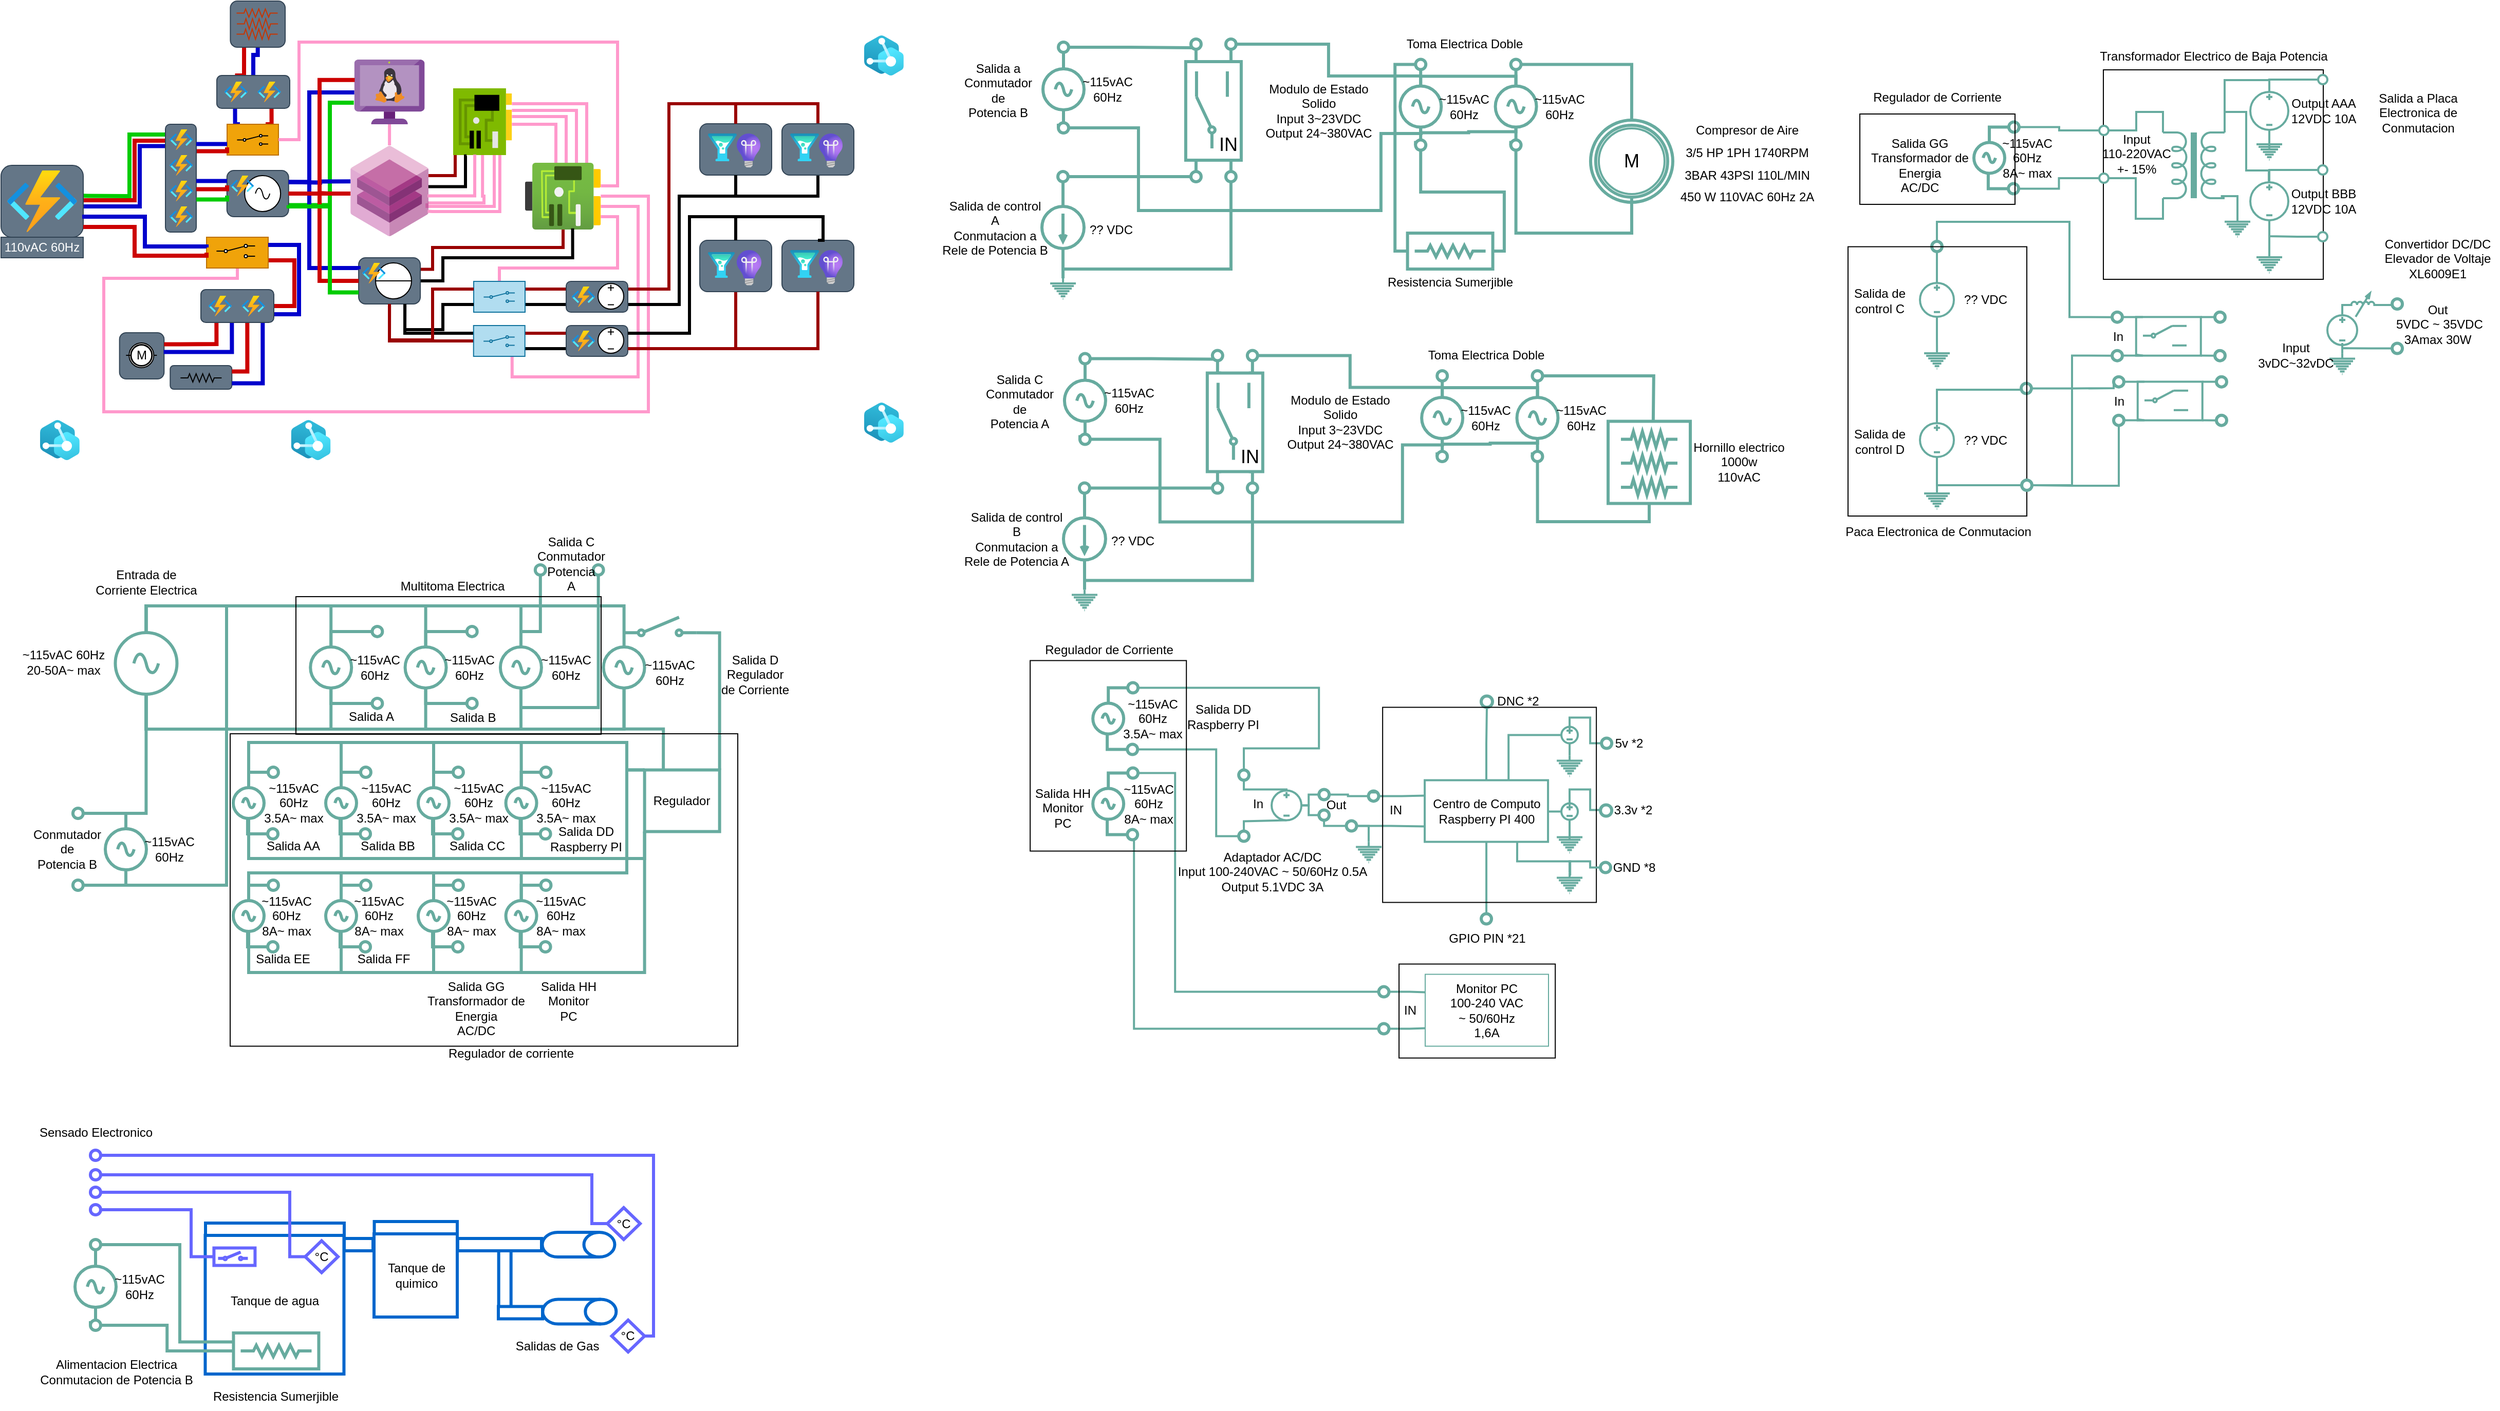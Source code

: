 <mxfile version="20.8.16" type="device"><diagram name="Página-1" id="dRkOR9wV349qCD8iK7tt"><mxGraphModel dx="600" dy="1534" grid="0" gridSize="10" guides="1" tooltips="1" connect="1" arrows="1" fold="1" page="1" pageScale="1" pageWidth="827" pageHeight="1169" math="0" shadow="0"><root><mxCell id="0"/><mxCell id="1" parent="0"/><mxCell id="uP22xJvw4R5NVHNDFDs2-292" value="" style="rounded=0;whiteSpace=wrap;html=1;strokeWidth=1;fontSize=12;fillColor=none;" parent="1" vertex="1"><mxGeometry x="2056" y="-1093" width="214" height="204" as="geometry"/></mxCell><mxCell id="uP22xJvw4R5NVHNDFDs2-27" style="edgeStyle=orthogonalEdgeStyle;rounded=0;orthogonalLoop=1;jettySize=auto;html=1;exitX=0;exitY=0.75;exitDx=0;exitDy=0;entryX=0.5;entryY=1;entryDx=0;entryDy=0;strokeColor=#67AB9F;strokeWidth=3;endArrow=none;endFill=0;" parent="1" source="uP22xJvw4R5NVHNDFDs2-10" target="uP22xJvw4R5NVHNDFDs2-12" edge="1"><mxGeometry relative="1" as="geometry"/></mxCell><mxCell id="uP22xJvw4R5NVHNDFDs2-28" style="edgeStyle=orthogonalEdgeStyle;rounded=0;orthogonalLoop=1;jettySize=auto;html=1;exitX=0;exitY=0.25;exitDx=0;exitDy=0;entryX=0.5;entryY=1;entryDx=0;entryDy=0;strokeColor=#67AB9F;strokeWidth=3;endArrow=none;endFill=0;" parent="1" source="uP22xJvw4R5NVHNDFDs2-10" target="uP22xJvw4R5NVHNDFDs2-11" edge="1"><mxGeometry relative="1" as="geometry"/></mxCell><mxCell id="uP22xJvw4R5NVHNDFDs2-29" style="edgeStyle=orthogonalEdgeStyle;rounded=0;orthogonalLoop=1;jettySize=auto;html=1;exitX=1;exitY=0.75;exitDx=0;exitDy=0;entryX=0.5;entryY=0;entryDx=0;entryDy=0;strokeColor=#67AB9F;strokeWidth=3;endArrow=none;endFill=0;" parent="1" source="uP22xJvw4R5NVHNDFDs2-10" target="uP22xJvw4R5NVHNDFDs2-14" edge="1"><mxGeometry relative="1" as="geometry"/></mxCell><mxCell id="uP22xJvw4R5NVHNDFDs2-30" style="edgeStyle=orthogonalEdgeStyle;rounded=0;orthogonalLoop=1;jettySize=auto;html=1;exitX=1;exitY=0.25;exitDx=0;exitDy=0;entryX=0.5;entryY=0;entryDx=0;entryDy=0;strokeColor=#67AB9F;strokeWidth=3;endArrow=none;endFill=0;" parent="1" source="uP22xJvw4R5NVHNDFDs2-10" target="uP22xJvw4R5NVHNDFDs2-13" edge="1"><mxGeometry relative="1" as="geometry"/></mxCell><mxCell id="uP22xJvw4R5NVHNDFDs2-10" value="" style="rounded=0;whiteSpace=wrap;html=1;strokeColor=#67AB9F;strokeWidth=3;direction=south;" parent="1" vertex="1"><mxGeometry x="1162.96" y="-1101" width="54" height="96" as="geometry"/></mxCell><mxCell id="8WL19in0UVFkNeJVo93V-125" value="" style="rounded=1;whiteSpace=wrap;html=1;strokeColor=#314354;fontSize=10;fillColor=#647687;fontColor=#ffffff;" parent="1" vertex="1"><mxGeometry x="690" y="-1040.5" width="70" height="50" as="geometry"/></mxCell><mxCell id="8WL19in0UVFkNeJVo93V-34" value="" style="rounded=1;whiteSpace=wrap;html=1;fontSize=10;fillColor=#647687;fontColor=#ffffff;strokeColor=#314354;" parent="1" vertex="1"><mxGeometry x="174.66" y="-805" width="60" height="23" as="geometry"/></mxCell><mxCell id="8WL19in0UVFkNeJVo93V-30" value="" style="rounded=1;whiteSpace=wrap;html=1;fontSize=10;fillColor=#647687;fontColor=#ffffff;strokeColor=#314354;" parent="1" vertex="1"><mxGeometry x="125.33" y="-837" width="43.33" height="45" as="geometry"/></mxCell><mxCell id="8WL19in0UVFkNeJVo93V-79" style="edgeStyle=orthogonalEdgeStyle;rounded=0;orthogonalLoop=1;jettySize=auto;html=1;exitX=0.25;exitY=0;exitDx=0;exitDy=0;entryX=0.25;entryY=1;entryDx=0;entryDy=0;strokeColor=#0000CC;strokeWidth=4;fontSize=10;endArrow=none;endFill=0;" parent="1" source="8WL19in0UVFkNeJVo93V-15" target="8WL19in0UVFkNeJVo93V-65" edge="1"><mxGeometry relative="1" as="geometry"/></mxCell><mxCell id="8WL19in0UVFkNeJVo93V-80" style="edgeStyle=orthogonalEdgeStyle;rounded=0;orthogonalLoop=1;jettySize=auto;html=1;exitX=0.75;exitY=0;exitDx=0;exitDy=0;entryX=0.75;entryY=1;entryDx=0;entryDy=0;strokeColor=#CC0000;strokeWidth=4;fontSize=10;endArrow=none;endFill=0;" parent="1" source="8WL19in0UVFkNeJVo93V-15" target="8WL19in0UVFkNeJVo93V-65" edge="1"><mxGeometry relative="1" as="geometry"/></mxCell><mxCell id="8WL19in0UVFkNeJVo93V-15" value="" style="rounded=0;whiteSpace=wrap;html=1;fillColor=#f0a30a;fontColor=#000000;strokeColor=#BD7000;" parent="1" vertex="1"><mxGeometry x="230" y="-1040" width="50" height="30" as="geometry"/></mxCell><mxCell id="8WL19in0UVFkNeJVo93V-18" style="edgeStyle=orthogonalEdgeStyle;rounded=0;orthogonalLoop=1;jettySize=auto;html=1;exitX=1.002;exitY=0.424;exitDx=0;exitDy=0;entryX=0;entryY=0.095;entryDx=0;entryDy=0;entryPerimeter=0;strokeColor=#00CC00;strokeWidth=4;endArrow=none;endFill=0;exitPerimeter=0;" parent="1" edge="1"><mxGeometry relative="1" as="geometry"><mxPoint x="90.16" y="-970.32" as="sourcePoint"/><mxPoint x="175" y="-1030.025" as="targetPoint"/><Array as="points"><mxPoint x="95" y="-970"/><mxPoint x="135" y="-970"/><mxPoint x="135" y="-1030"/></Array></mxGeometry></mxCell><mxCell id="8WL19in0UVFkNeJVo93V-19" style="edgeStyle=orthogonalEdgeStyle;rounded=0;orthogonalLoop=1;jettySize=auto;html=1;entryX=0.019;entryY=0.174;entryDx=0;entryDy=0;entryPerimeter=0;strokeColor=#CC0000;strokeWidth=4;endArrow=none;endFill=0;" parent="1" edge="1"><mxGeometry relative="1" as="geometry"><mxPoint x="90" y="-966" as="sourcePoint"/><mxPoint x="170.57" y="-1022.73" as="targetPoint"/><Array as="points"><mxPoint x="140" y="-966"/><mxPoint x="140" y="-1024"/><mxPoint x="171" y="-1024"/></Array></mxGeometry></mxCell><mxCell id="8WL19in0UVFkNeJVo93V-20" style="edgeStyle=orthogonalEdgeStyle;rounded=0;orthogonalLoop=1;jettySize=auto;html=1;exitX=1;exitY=0.75;exitDx=0;exitDy=0;entryX=0;entryY=0.25;entryDx=0;entryDy=0;strokeColor=#0000CC;strokeWidth=4;endArrow=none;endFill=0;" parent="1" edge="1"><mxGeometry relative="1" as="geometry"><mxPoint x="85" y="-952.5" as="sourcePoint"/><mxPoint x="170" y="-1018.75" as="targetPoint"/><Array as="points"><mxPoint x="85" y="-960"/><mxPoint x="145" y="-960"/><mxPoint x="145" y="-1019"/></Array></mxGeometry></mxCell><mxCell id="8WL19in0UVFkNeJVo93V-7" value="" style="rounded=1;whiteSpace=wrap;html=1;fillColor=#647687;fontColor=#ffffff;strokeColor=#314354;" parent="1" vertex="1"><mxGeometry x="10" y="-1000" width="80" height="70" as="geometry"/></mxCell><mxCell id="8WL19in0UVFkNeJVo93V-102" style="edgeStyle=orthogonalEdgeStyle;rounded=0;orthogonalLoop=1;jettySize=auto;html=1;strokeColor=#FF99CC;strokeWidth=3;fontSize=10;endArrow=none;endFill=0;" parent="1" source="8WL19in0UVFkNeJVo93V-1" target="8WL19in0UVFkNeJVo93V-4" edge="1"><mxGeometry relative="1" as="geometry"><Array as="points"><mxPoint x="580" y="-1060"/></Array></mxGeometry></mxCell><mxCell id="8WL19in0UVFkNeJVo93V-103" style="edgeStyle=orthogonalEdgeStyle;rounded=0;orthogonalLoop=1;jettySize=auto;html=1;strokeColor=#FF99CC;strokeWidth=3;fontSize=10;endArrow=none;endFill=0;entryX=0.993;entryY=0.63;entryDx=0;entryDy=0;entryPerimeter=0;" parent="1" source="8WL19in0UVFkNeJVo93V-1" target="8WL19in0UVFkNeJVo93V-43" edge="1"><mxGeometry relative="1" as="geometry"><mxPoint x="500" y="-960.0" as="targetPoint"/><Array as="points"><mxPoint x="479" y="-970"/><mxPoint x="480" y="-970"/><mxPoint x="480" y="-963"/></Array></mxGeometry></mxCell><mxCell id="8WL19in0UVFkNeJVo93V-104" style="edgeStyle=orthogonalEdgeStyle;rounded=0;orthogonalLoop=1;jettySize=auto;html=1;entryX=0.981;entryY=0.634;entryDx=0;entryDy=0;entryPerimeter=0;strokeColor=#FF99CC;strokeWidth=3;fontSize=10;endArrow=none;endFill=0;" parent="1" source="8WL19in0UVFkNeJVo93V-1" target="8WL19in0UVFkNeJVo93V-43" edge="1"><mxGeometry relative="1" as="geometry"><Array as="points"><mxPoint x="490" y="-960"/><mxPoint x="425" y="-960"/></Array></mxGeometry></mxCell><mxCell id="8WL19in0UVFkNeJVo93V-1" value="" style="sketch=0;aspect=fixed;html=1;points=[];align=center;image;fontSize=12;image=img/lib/mscae/NetworkInterfaceCard.svg;" parent="1" vertex="1"><mxGeometry x="450" y="-1075" width="57.2" height="65" as="geometry"/></mxCell><mxCell id="8WL19in0UVFkNeJVo93V-109" style="edgeStyle=orthogonalEdgeStyle;rounded=0;orthogonalLoop=1;jettySize=auto;html=1;entryX=1;entryY=0.5;entryDx=0;entryDy=0;strokeColor=#FF99CC;strokeWidth=3;fontSize=10;endArrow=none;endFill=0;" parent="1" source="8WL19in0UVFkNeJVo93V-4" target="8WL19in0UVFkNeJVo93V-15" edge="1"><mxGeometry relative="1" as="geometry"><Array as="points"><mxPoint x="610" y="-980"/><mxPoint x="610" y="-1120"/><mxPoint x="300" y="-1120"/><mxPoint x="300" y="-1025"/></Array></mxGeometry></mxCell><mxCell id="8WL19in0UVFkNeJVo93V-110" style="edgeStyle=orthogonalEdgeStyle;rounded=0;orthogonalLoop=1;jettySize=auto;html=1;strokeColor=#FF99CC;strokeWidth=3;fontSize=10;endArrow=none;endFill=0;" parent="1" source="8WL19in0UVFkNeJVo93V-4" target="8WL19in0UVFkNeJVo93V-54" edge="1"><mxGeometry relative="1" as="geometry"><Array as="points"><mxPoint x="610" y="-950"/><mxPoint x="610" y="-900"/><mxPoint x="495" y="-900"/></Array></mxGeometry></mxCell><mxCell id="8WL19in0UVFkNeJVo93V-111" style="edgeStyle=orthogonalEdgeStyle;rounded=0;orthogonalLoop=1;jettySize=auto;html=1;entryX=0.75;entryY=1;entryDx=0;entryDy=0;strokeColor=#FF99CC;strokeWidth=3;fontSize=10;endArrow=none;endFill=0;" parent="1" source="8WL19in0UVFkNeJVo93V-4" target="8WL19in0UVFkNeJVo93V-56" edge="1"><mxGeometry relative="1" as="geometry"><Array as="points"><mxPoint x="630" y="-960"/><mxPoint x="630" y="-794"/><mxPoint x="507" y="-794"/></Array></mxGeometry></mxCell><mxCell id="8WL19in0UVFkNeJVo93V-113" style="edgeStyle=orthogonalEdgeStyle;rounded=0;orthogonalLoop=1;jettySize=auto;html=1;entryX=0.5;entryY=1;entryDx=0;entryDy=0;strokeColor=#FF99CC;strokeWidth=3;fontSize=10;endArrow=none;endFill=0;" parent="1" source="8WL19in0UVFkNeJVo93V-4" target="8WL19in0UVFkNeJVo93V-21" edge="1"><mxGeometry relative="1" as="geometry"><Array as="points"><mxPoint x="640" y="-970"/><mxPoint x="640" y="-760"/><mxPoint x="110" y="-760"/><mxPoint x="110" y="-890"/><mxPoint x="240" y="-890"/></Array></mxGeometry></mxCell><mxCell id="8WL19in0UVFkNeJVo93V-4" value="" style="aspect=fixed;html=1;points=[];align=center;image;fontSize=12;image=img/lib/azure2/networking/Network_Interfaces.svg;" parent="1" vertex="1"><mxGeometry x="520" y="-1002.5" width="73.66" height="65" as="geometry"/></mxCell><mxCell id="8WL19in0UVFkNeJVo93V-6" value="" style="aspect=fixed;html=1;points=[];align=center;image;fontSize=12;image=img/lib/azure2/compute/Function_Apps.svg;" parent="1" vertex="1"><mxGeometry x="16" y="-995" width="68" height="60" as="geometry"/></mxCell><mxCell id="8WL19in0UVFkNeJVo93V-8" value="110vAC 60Hz" style="rounded=0;whiteSpace=wrap;html=1;fillColor=#647687;fontColor=#ffffff;strokeColor=#314354;" parent="1" vertex="1"><mxGeometry x="10" y="-930" width="80" height="20" as="geometry"/></mxCell><mxCell id="8WL19in0UVFkNeJVo93V-16" style="edgeStyle=orthogonalEdgeStyle;rounded=0;orthogonalLoop=1;jettySize=auto;html=1;exitX=1;exitY=0.25;exitDx=0;exitDy=0;entryX=0;entryY=0.75;entryDx=0;entryDy=0;endArrow=none;endFill=0;strokeWidth=4;fillColor=#e51400;strokeColor=#CC0000;" parent="1" source="8WL19in0UVFkNeJVo93V-9" target="8WL19in0UVFkNeJVo93V-15" edge="1"><mxGeometry relative="1" as="geometry"/></mxCell><mxCell id="8WL19in0UVFkNeJVo93V-9" value="" style="rounded=1;whiteSpace=wrap;html=1;fillColor=#647687;fontColor=#ffffff;strokeColor=#314354;" parent="1" vertex="1"><mxGeometry x="170" y="-1040" width="30" height="105" as="geometry"/></mxCell><mxCell id="8WL19in0UVFkNeJVo93V-10" value="" style="aspect=fixed;html=1;points=[];align=center;image;fontSize=12;image=img/lib/azure2/compute/Function_Apps.svg;" parent="1" vertex="1"><mxGeometry x="174" y="-1035" width="22.67" height="20" as="geometry"/></mxCell><mxCell id="8WL19in0UVFkNeJVo93V-11" value="" style="aspect=fixed;html=1;points=[];align=center;image;fontSize=12;image=img/lib/azure2/compute/Function_Apps.svg;" parent="1" vertex="1"><mxGeometry x="174" y="-1010" width="22.67" height="20" as="geometry"/></mxCell><mxCell id="8WL19in0UVFkNeJVo93V-12" value="" style="aspect=fixed;html=1;points=[];align=center;image;fontSize=12;image=img/lib/azure2/compute/Function_Apps.svg;" parent="1" vertex="1"><mxGeometry x="174" y="-985" width="22.67" height="20" as="geometry"/></mxCell><mxCell id="8WL19in0UVFkNeJVo93V-13" value="" style="aspect=fixed;html=1;points=[];align=center;image;fontSize=12;image=img/lib/azure2/compute/Function_Apps.svg;" parent="1" vertex="1"><mxGeometry x="174" y="-960" width="22.67" height="20" as="geometry"/></mxCell><mxCell id="8WL19in0UVFkNeJVo93V-14" value="" style="shape=mxgraph.electrical.electro-mechanical.twoWaySwitch;aspect=fixed;elSwitchState=2;" parent="1" vertex="1"><mxGeometry x="239.71" y="-1030" width="30.29" height="10.5" as="geometry"/></mxCell><mxCell id="8WL19in0UVFkNeJVo93V-17" style="edgeStyle=orthogonalEdgeStyle;rounded=0;orthogonalLoop=1;jettySize=auto;html=1;exitX=1;exitY=0.25;exitDx=0;exitDy=0;entryX=0;entryY=0.75;entryDx=0;entryDy=0;endArrow=none;endFill=0;strokeWidth=4;fillColor=#e51400;strokeColor=#0000CC;" parent="1" edge="1"><mxGeometry relative="1" as="geometry"><mxPoint x="200" y="-1020.75" as="sourcePoint"/><mxPoint x="230" y="-1020.75" as="targetPoint"/></mxGeometry></mxCell><mxCell id="8WL19in0UVFkNeJVo93V-71" style="edgeStyle=orthogonalEdgeStyle;rounded=0;orthogonalLoop=1;jettySize=auto;html=1;exitX=1;exitY=0.75;exitDx=0;exitDy=0;entryX=1;entryY=0.5;entryDx=0;entryDy=0;strokeColor=#CC0000;strokeWidth=4;fontSize=10;endArrow=none;endFill=0;" parent="1" source="8WL19in0UVFkNeJVo93V-21" target="8WL19in0UVFkNeJVo93V-68" edge="1"><mxGeometry relative="1" as="geometry"/></mxCell><mxCell id="8WL19in0UVFkNeJVo93V-21" value="" style="rounded=0;whiteSpace=wrap;html=1;fillColor=#f0a30a;fontColor=#000000;strokeColor=#BD7000;" parent="1" vertex="1"><mxGeometry x="210" y="-930" width="60" height="30" as="geometry"/></mxCell><mxCell id="8WL19in0UVFkNeJVo93V-22" value="" style="shape=mxgraph.electrical.electro-mechanical.twoWaySwitch;aspect=fixed;elSwitchState=2;" parent="1" vertex="1"><mxGeometry x="219.71" y="-923" width="37.5" height="13" as="geometry"/></mxCell><mxCell id="8WL19in0UVFkNeJVo93V-23" style="edgeStyle=orthogonalEdgeStyle;rounded=0;orthogonalLoop=1;jettySize=auto;html=1;exitX=1.012;exitY=0.686;exitDx=0;exitDy=0;strokeColor=#0000CC;strokeWidth=4;endArrow=none;endFill=0;exitPerimeter=0;" parent="1" source="8WL19in0UVFkNeJVo93V-7" edge="1"><mxGeometry relative="1" as="geometry"><mxPoint x="95" y="-942.5" as="sourcePoint"/><mxPoint x="210" y="-920" as="targetPoint"/><Array as="points"><mxPoint x="91" y="-950"/><mxPoint x="150" y="-950"/><mxPoint x="150" y="-921"/><mxPoint x="210" y="-921"/></Array></mxGeometry></mxCell><mxCell id="8WL19in0UVFkNeJVo93V-24" style="edgeStyle=orthogonalEdgeStyle;rounded=0;orthogonalLoop=1;jettySize=auto;html=1;entryX=0;entryY=0.5;entryDx=0;entryDy=0;strokeColor=#CC0000;strokeWidth=4;endArrow=none;endFill=0;" parent="1" target="8WL19in0UVFkNeJVo93V-21" edge="1"><mxGeometry relative="1" as="geometry"><mxPoint x="90" y="-940" as="sourcePoint"/><mxPoint x="180.57" y="-908.73" as="targetPoint"/><Array as="points"><mxPoint x="90" y="-940"/><mxPoint x="140" y="-940"/><mxPoint x="140" y="-912"/></Array></mxGeometry></mxCell><mxCell id="8WL19in0UVFkNeJVo93V-27" value="" style="verticalLabelPosition=bottom;shadow=0;dashed=0;align=center;html=1;verticalAlign=top;shape=mxgraph.electrical.rot_mech.synchro;rotation=90;" parent="1" vertex="1"><mxGeometry x="134.66" y="-830" width="24" height="30" as="geometry"/></mxCell><mxCell id="8WL19in0UVFkNeJVo93V-28" value="M" style="ellipse;whiteSpace=wrap;html=1;aspect=fixed;" parent="1" vertex="1"><mxGeometry x="136.66" y="-825" width="20" height="20" as="geometry"/></mxCell><mxCell id="8WL19in0UVFkNeJVo93V-31" style="edgeStyle=orthogonalEdgeStyle;rounded=0;orthogonalLoop=1;jettySize=auto;html=1;entryX=0.25;entryY=1;entryDx=0;entryDy=0;strokeColor=#CC0000;strokeWidth=4;endArrow=none;endFill=0;exitX=1;exitY=0.25;exitDx=0;exitDy=0;" parent="1" source="8WL19in0UVFkNeJVo93V-30" edge="1"><mxGeometry relative="1" as="geometry"><mxPoint x="136.66" y="-833" as="sourcePoint"/><mxPoint x="219.66" y="-847" as="targetPoint"/><Array as="points"><mxPoint x="184.66" y="-826"/><mxPoint x="219.66" y="-826"/></Array></mxGeometry></mxCell><mxCell id="8WL19in0UVFkNeJVo93V-32" style="edgeStyle=orthogonalEdgeStyle;rounded=0;orthogonalLoop=1;jettySize=auto;html=1;strokeColor=#0000CC;strokeWidth=4;endArrow=none;endFill=0;exitX=0.991;exitY=0.417;exitDx=0;exitDy=0;entryX=0.5;entryY=1;entryDx=0;entryDy=0;exitPerimeter=0;" parent="1" source="8WL19in0UVFkNeJVo93V-30" edge="1"><mxGeometry relative="1" as="geometry"><mxPoint x="174.66" y="-807" as="sourcePoint"/><mxPoint x="234.66" y="-847" as="targetPoint"/><Array as="points"><mxPoint x="234.66" y="-818"/></Array></mxGeometry></mxCell><mxCell id="8WL19in0UVFkNeJVo93V-33" value="" style="pointerEvents=1;verticalLabelPosition=bottom;shadow=0;dashed=0;align=center;html=1;verticalAlign=top;shape=mxgraph.electrical.resistors.resistor_2;fontSize=10;" parent="1" vertex="1"><mxGeometry x="184.66" y="-797" width="40" height="8" as="geometry"/></mxCell><mxCell id="8WL19in0UVFkNeJVo93V-35" style="edgeStyle=orthogonalEdgeStyle;rounded=0;orthogonalLoop=1;jettySize=auto;html=1;strokeColor=#0000CC;strokeWidth=4;endArrow=none;endFill=0;entryX=1;entryY=1;entryDx=0;entryDy=0;exitX=1;exitY=0.75;exitDx=0;exitDy=0;" parent="1" source="8WL19in0UVFkNeJVo93V-34" edge="1"><mxGeometry relative="1" as="geometry"><mxPoint x="251.87" y="-782" as="sourcePoint"/><mxPoint x="264.66" y="-847" as="targetPoint"/><Array as="points"><mxPoint x="264.66" y="-788"/></Array></mxGeometry></mxCell><mxCell id="8WL19in0UVFkNeJVo93V-36" style="edgeStyle=orthogonalEdgeStyle;rounded=0;orthogonalLoop=1;jettySize=auto;html=1;entryX=0.75;entryY=1;entryDx=0;entryDy=0;strokeColor=#CC0000;strokeWidth=4;endArrow=none;endFill=0;exitX=1;exitY=0.25;exitDx=0;exitDy=0;" parent="1" source="8WL19in0UVFkNeJVo93V-34" edge="1"><mxGeometry relative="1" as="geometry"><mxPoint x="289.66" y="-815.75" as="sourcePoint"/><mxPoint x="249.66" y="-847" as="targetPoint"/><Array as="points"><mxPoint x="249.66" y="-799"/></Array></mxGeometry></mxCell><mxCell id="8WL19in0UVFkNeJVo93V-84" style="edgeStyle=orthogonalEdgeStyle;rounded=0;orthogonalLoop=1;jettySize=auto;html=1;exitX=1;exitY=0.75;exitDx=0;exitDy=0;entryX=-0.007;entryY=0.666;entryDx=0;entryDy=0;entryPerimeter=0;strokeColor=#00CC00;strokeWidth=4;fontSize=10;endArrow=none;endFill=0;" parent="1" source="8WL19in0UVFkNeJVo93V-39" target="8WL19in0UVFkNeJVo93V-42" edge="1"><mxGeometry relative="1" as="geometry"><Array as="points"><mxPoint x="330" y="-961"/><mxPoint x="330" y="-1061"/></Array></mxGeometry></mxCell><mxCell id="8WL19in0UVFkNeJVo93V-39" value="" style="rounded=1;whiteSpace=wrap;html=1;fillColor=#647687;fontColor=#ffffff;strokeColor=#314354;" parent="1" vertex="1"><mxGeometry x="229.86" y="-995" width="60" height="45" as="geometry"/></mxCell><mxCell id="8WL19in0UVFkNeJVo93V-37" value="" style="pointerEvents=1;verticalLabelPosition=bottom;shadow=0;dashed=0;align=center;html=1;verticalAlign=top;shape=mxgraph.electrical.signal_sources.source;aspect=fixed;points=[[0.5,0,0],[1,0.5,0],[0.5,1,0],[0,0.5,0]];elSignalType=ac;fontSize=10;" parent="1" vertex="1"><mxGeometry x="247.07" y="-990" width="35" height="35" as="geometry"/></mxCell><mxCell id="8WL19in0UVFkNeJVo93V-38" value="" style="aspect=fixed;html=1;points=[];align=center;image;fontSize=12;image=img/lib/azure2/compute/Function_Apps.svg;" parent="1" vertex="1"><mxGeometry x="233.38" y="-990" width="22.66" height="20" as="geometry"/></mxCell><mxCell id="8WL19in0UVFkNeJVo93V-40" style="edgeStyle=orthogonalEdgeStyle;rounded=0;orthogonalLoop=1;jettySize=auto;html=1;exitX=1;exitY=0.25;exitDx=0;exitDy=0;entryX=0;entryY=0.75;entryDx=0;entryDy=0;endArrow=none;endFill=0;strokeWidth=4;fillColor=#e51400;strokeColor=#0000CC;" parent="1" edge="1"><mxGeometry relative="1" as="geometry"><mxPoint x="200" y="-984.75" as="sourcePoint"/><mxPoint x="230" y="-984.75" as="targetPoint"/></mxGeometry></mxCell><mxCell id="8WL19in0UVFkNeJVo93V-41" style="edgeStyle=orthogonalEdgeStyle;rounded=0;orthogonalLoop=1;jettySize=auto;html=1;exitX=1;exitY=0.25;exitDx=0;exitDy=0;entryX=0;entryY=0.75;entryDx=0;entryDy=0;endArrow=none;endFill=0;strokeWidth=4;fillColor=#e51400;strokeColor=#CC0000;" parent="1" edge="1"><mxGeometry relative="1" as="geometry"><mxPoint x="200" y="-976.75" as="sourcePoint"/><mxPoint x="230" y="-980.5" as="targetPoint"/></mxGeometry></mxCell><mxCell id="8WL19in0UVFkNeJVo93V-42" value="" style="sketch=0;aspect=fixed;html=1;points=[];align=center;image;fontSize=12;image=img/lib/mscae/VM_Linux_Non_Azure.svg;" parent="1" vertex="1"><mxGeometry x="353.8" y="-1103" width="68.48" height="63" as="geometry"/></mxCell><mxCell id="8WL19in0UVFkNeJVo93V-114" style="edgeStyle=orthogonalEdgeStyle;rounded=0;orthogonalLoop=1;jettySize=auto;html=1;strokeColor=#FF99CC;strokeWidth=3;fontSize=10;endArrow=none;endFill=0;" parent="1" source="8WL19in0UVFkNeJVo93V-43" target="8WL19in0UVFkNeJVo93V-42" edge="1"><mxGeometry relative="1" as="geometry"/></mxCell><mxCell id="8WL19in0UVFkNeJVo93V-43" value="" style="aspect=fixed;html=1;points=[];align=center;image;fontSize=12;image=img/lib/azure2/other/Reserved_Capacity_Groups.svg;" parent="1" vertex="1"><mxGeometry x="350.08" y="-1019.5" width="75.92" height="89" as="geometry"/></mxCell><mxCell id="8WL19in0UVFkNeJVo93V-86" style="edgeStyle=orthogonalEdgeStyle;rounded=0;orthogonalLoop=1;jettySize=auto;html=1;exitX=1;exitY=0.25;exitDx=0;exitDy=0;strokeColor=#990000;strokeWidth=3;fontSize=10;endArrow=none;endFill=0;" parent="1" source="8WL19in0UVFkNeJVo93V-44" target="8WL19in0UVFkNeJVo93V-4" edge="1"><mxGeometry relative="1" as="geometry"><Array as="points"><mxPoint x="430" y="-899"/><mxPoint x="430" y="-920"/><mxPoint x="557" y="-920"/></Array></mxGeometry></mxCell><mxCell id="8WL19in0UVFkNeJVo93V-87" style="edgeStyle=orthogonalEdgeStyle;rounded=0;orthogonalLoop=1;jettySize=auto;html=1;exitX=1;exitY=0.5;exitDx=0;exitDy=0;entryX=0.628;entryY=0.983;entryDx=0;entryDy=0;strokeColor=#000000;strokeWidth=3;fontSize=10;endArrow=none;endFill=0;entryPerimeter=0;" parent="1" source="8WL19in0UVFkNeJVo93V-44" target="8WL19in0UVFkNeJVo93V-4" edge="1"><mxGeometry relative="1" as="geometry"><Array as="points"><mxPoint x="440" y="-887"/><mxPoint x="440" y="-910"/><mxPoint x="566" y="-910"/></Array></mxGeometry></mxCell><mxCell id="8WL19in0UVFkNeJVo93V-88" style="edgeStyle=orthogonalEdgeStyle;rounded=0;orthogonalLoop=1;jettySize=auto;html=1;exitX=0.75;exitY=1;exitDx=0;exitDy=0;entryX=0;entryY=0.25;entryDx=0;entryDy=0;strokeColor=#000000;strokeWidth=3;fontSize=10;endArrow=none;endFill=0;" parent="1" source="8WL19in0UVFkNeJVo93V-44" target="8WL19in0UVFkNeJVo93V-56" edge="1"><mxGeometry relative="1" as="geometry"/></mxCell><mxCell id="8WL19in0UVFkNeJVo93V-89" style="edgeStyle=orthogonalEdgeStyle;rounded=0;orthogonalLoop=1;jettySize=auto;html=1;exitX=0.5;exitY=1;exitDx=0;exitDy=0;entryX=0;entryY=0.5;entryDx=0;entryDy=0;strokeColor=#990000;strokeWidth=3;fontSize=10;endArrow=none;endFill=0;" parent="1" source="8WL19in0UVFkNeJVo93V-44" target="8WL19in0UVFkNeJVo93V-56" edge="1"><mxGeometry relative="1" as="geometry"/></mxCell><mxCell id="8WL19in0UVFkNeJVo93V-44" value="" style="rounded=1;whiteSpace=wrap;html=1;fillColor=#647687;fontColor=#ffffff;strokeColor=#314354;" parent="1" vertex="1"><mxGeometry x="358.04" y="-910" width="60" height="45" as="geometry"/></mxCell><mxCell id="8WL19in0UVFkNeJVo93V-47" value="" style="pointerEvents=1;verticalLabelPosition=bottom;shadow=0;dashed=0;align=center;html=1;verticalAlign=top;shape=mxgraph.electrical.signal_sources.source;aspect=fixed;points=[[0.5,0,0],[1,0.5,0],[0.5,1,0],[0,0.5,0]];elSignalType=ideal;fontSize=10;" parent="1" vertex="1"><mxGeometry x="374.5" y="-905" width="35" height="35" as="geometry"/></mxCell><mxCell id="8WL19in0UVFkNeJVo93V-46" value="" style="aspect=fixed;html=1;points=[];align=center;image;fontSize=12;image=img/lib/azure2/compute/Function_Apps.svg;" parent="1" vertex="1"><mxGeometry x="361.56" y="-905" width="22.66" height="20" as="geometry"/></mxCell><mxCell id="8WL19in0UVFkNeJVo93V-48" style="edgeStyle=orthogonalEdgeStyle;rounded=0;orthogonalLoop=1;jettySize=auto;html=1;exitX=1;exitY=0.25;exitDx=0;exitDy=0;entryX=0;entryY=0.395;entryDx=0;entryDy=0;endArrow=none;endFill=0;strokeWidth=4;fillColor=#e51400;strokeColor=#0000CC;entryPerimeter=0;" parent="1" target="8WL19in0UVFkNeJVo93V-43" edge="1"><mxGeometry relative="1" as="geometry"><mxPoint x="290" y="-983.75" as="sourcePoint"/><mxPoint x="320" y="-983.75" as="targetPoint"/></mxGeometry></mxCell><mxCell id="8WL19in0UVFkNeJVo93V-49" style="edgeStyle=orthogonalEdgeStyle;rounded=0;orthogonalLoop=1;jettySize=auto;html=1;exitX=1;exitY=0.5;exitDx=0;exitDy=0;endArrow=none;endFill=0;strokeWidth=4;fillColor=#e51400;strokeColor=#CC0000;" parent="1" source="8WL19in0UVFkNeJVo93V-39" target="8WL19in0UVFkNeJVo93V-43" edge="1"><mxGeometry relative="1" as="geometry"><mxPoint x="210" y="-966.75" as="sourcePoint"/><mxPoint x="240" y="-970.5" as="targetPoint"/><Array as="points"><mxPoint x="320" y="-973"/><mxPoint x="320" y="-973"/></Array></mxGeometry></mxCell><mxCell id="8WL19in0UVFkNeJVo93V-50" style="edgeStyle=orthogonalEdgeStyle;rounded=0;orthogonalLoop=1;jettySize=auto;html=1;exitX=1;exitY=0.25;exitDx=0;exitDy=0;endArrow=none;endFill=0;strokeWidth=4;fillColor=#e51400;strokeColor=#0000CC;" parent="1" source="8WL19in0UVFkNeJVo93V-39" target="8WL19in0UVFkNeJVo93V-42" edge="1"><mxGeometry relative="1" as="geometry"><mxPoint x="300" y="-973.75" as="sourcePoint"/><mxPoint x="360.08" y="-974.345" as="targetPoint"/><Array as="points"><mxPoint x="310" y="-984"/><mxPoint x="310" y="-1071"/></Array></mxGeometry></mxCell><mxCell id="8WL19in0UVFkNeJVo93V-51" style="edgeStyle=orthogonalEdgeStyle;rounded=0;orthogonalLoop=1;jettySize=auto;html=1;exitX=1;exitY=0.5;exitDx=0;exitDy=0;endArrow=none;endFill=0;strokeWidth=4;fillColor=#e51400;strokeColor=#CC0000;entryX=0.006;entryY=0.316;entryDx=0;entryDy=0;entryPerimeter=0;" parent="1" source="8WL19in0UVFkNeJVo93V-39" target="8WL19in0UVFkNeJVo93V-42" edge="1"><mxGeometry relative="1" as="geometry"><mxPoint x="299.86" y="-962.5" as="sourcePoint"/><mxPoint x="360.08" y="-962.514" as="targetPoint"/><Array as="points"><mxPoint x="330" y="-973"/><mxPoint x="320" y="-973"/><mxPoint x="320" y="-1083"/></Array></mxGeometry></mxCell><mxCell id="8WL19in0UVFkNeJVo93V-52" style="edgeStyle=orthogonalEdgeStyle;rounded=0;orthogonalLoop=1;jettySize=auto;html=1;exitX=1;exitY=0.25;exitDx=0;exitDy=0;endArrow=none;endFill=0;strokeWidth=4;fillColor=#e51400;strokeColor=#0000CC;entryX=0;entryY=0.25;entryDx=0;entryDy=0;" parent="1" source="8WL19in0UVFkNeJVo93V-39" target="8WL19in0UVFkNeJVo93V-44" edge="1"><mxGeometry relative="1" as="geometry"><mxPoint x="299.86" y="-973.75" as="sourcePoint"/><mxPoint x="363.8" y="-1060.971" as="targetPoint"/><Array as="points"><mxPoint x="310" y="-984"/><mxPoint x="310" y="-900"/><mxPoint x="358" y="-900"/></Array></mxGeometry></mxCell><mxCell id="8WL19in0UVFkNeJVo93V-53" style="edgeStyle=orthogonalEdgeStyle;rounded=0;orthogonalLoop=1;jettySize=auto;html=1;exitX=1;exitY=0.5;exitDx=0;exitDy=0;endArrow=none;endFill=0;strokeWidth=4;fillColor=#e51400;strokeColor=#CC0000;entryX=0;entryY=0.5;entryDx=0;entryDy=0;" parent="1" source="8WL19in0UVFkNeJVo93V-39" target="8WL19in0UVFkNeJVo93V-44" edge="1"><mxGeometry relative="1" as="geometry"><mxPoint x="299.86" y="-962.5" as="sourcePoint"/><mxPoint x="360.08" y="-962.514" as="targetPoint"/><Array as="points"><mxPoint x="320" y="-973"/><mxPoint x="320" y="-887"/></Array></mxGeometry></mxCell><mxCell id="8WL19in0UVFkNeJVo93V-90" style="edgeStyle=orthogonalEdgeStyle;rounded=0;orthogonalLoop=1;jettySize=auto;html=1;exitX=1;exitY=0.25;exitDx=0;exitDy=0;entryX=0;entryY=0.25;entryDx=0;entryDy=0;strokeColor=#990000;strokeWidth=3;fontSize=10;endArrow=none;endFill=0;" parent="1" source="8WL19in0UVFkNeJVo93V-54" target="8WL19in0UVFkNeJVo93V-58" edge="1"><mxGeometry relative="1" as="geometry"/></mxCell><mxCell id="8WL19in0UVFkNeJVo93V-91" style="edgeStyle=orthogonalEdgeStyle;rounded=0;orthogonalLoop=1;jettySize=auto;html=1;exitX=1;exitY=0.75;exitDx=0;exitDy=0;entryX=0;entryY=0.75;entryDx=0;entryDy=0;strokeColor=#000000;strokeWidth=3;fontSize=10;endArrow=none;endFill=0;" parent="1" source="8WL19in0UVFkNeJVo93V-54" target="8WL19in0UVFkNeJVo93V-58" edge="1"><mxGeometry relative="1" as="geometry"/></mxCell><mxCell id="8WL19in0UVFkNeJVo93V-54" value="" style="rounded=0;whiteSpace=wrap;html=1;fillColor=#b1ddf0;strokeColor=#10739e;" parent="1" vertex="1"><mxGeometry x="470" y="-887" width="50" height="30" as="geometry"/></mxCell><mxCell id="8WL19in0UVFkNeJVo93V-55" value="" style="shape=mxgraph.electrical.electro-mechanical.twoWaySwitch;aspect=fixed;elSwitchState=2;fillColor=#b1ddf0;strokeColor=#10739e;" parent="1" vertex="1"><mxGeometry x="479.71" y="-877" width="30.29" height="10.5" as="geometry"/></mxCell><mxCell id="8WL19in0UVFkNeJVo93V-92" style="edgeStyle=orthogonalEdgeStyle;rounded=0;orthogonalLoop=1;jettySize=auto;html=1;exitX=1;exitY=0.25;exitDx=0;exitDy=0;entryX=0;entryY=0.25;entryDx=0;entryDy=0;strokeColor=#990000;strokeWidth=3;fontSize=10;endArrow=none;endFill=0;" parent="1" source="8WL19in0UVFkNeJVo93V-56" target="8WL19in0UVFkNeJVo93V-62" edge="1"><mxGeometry relative="1" as="geometry"/></mxCell><mxCell id="8WL19in0UVFkNeJVo93V-93" style="edgeStyle=orthogonalEdgeStyle;rounded=0;orthogonalLoop=1;jettySize=auto;html=1;exitX=1;exitY=0.75;exitDx=0;exitDy=0;entryX=0;entryY=0.75;entryDx=0;entryDy=0;strokeColor=#000000;strokeWidth=3;fontSize=10;endArrow=none;endFill=0;" parent="1" source="8WL19in0UVFkNeJVo93V-56" target="8WL19in0UVFkNeJVo93V-62" edge="1"><mxGeometry relative="1" as="geometry"/></mxCell><mxCell id="8WL19in0UVFkNeJVo93V-56" value="" style="rounded=0;whiteSpace=wrap;html=1;fillColor=#b1ddf0;strokeColor=#10739e;" parent="1" vertex="1"><mxGeometry x="469.86" y="-844" width="50" height="30" as="geometry"/></mxCell><mxCell id="8WL19in0UVFkNeJVo93V-57" value="" style="shape=mxgraph.electrical.electro-mechanical.twoWaySwitch;aspect=fixed;elSwitchState=2;fillColor=#b1ddf0;strokeColor=#10739e;" parent="1" vertex="1"><mxGeometry x="479.57" y="-834" width="30.29" height="10.5" as="geometry"/></mxCell><mxCell id="8WL19in0UVFkNeJVo93V-135" style="edgeStyle=orthogonalEdgeStyle;rounded=0;orthogonalLoop=1;jettySize=auto;html=1;entryX=0.5;entryY=0;entryDx=0;entryDy=0;strokeColor=#990000;strokeWidth=3;fontSize=10;endArrow=none;endFill=0;exitX=1;exitY=0.25;exitDx=0;exitDy=0;" parent="1" source="8WL19in0UVFkNeJVo93V-58" target="8WL19in0UVFkNeJVo93V-125" edge="1"><mxGeometry relative="1" as="geometry"><Array as="points"><mxPoint x="660" y="-879"/><mxPoint x="660" y="-1060"/><mxPoint x="725" y="-1060"/></Array></mxGeometry></mxCell><mxCell id="8WL19in0UVFkNeJVo93V-137" style="edgeStyle=orthogonalEdgeStyle;rounded=0;orthogonalLoop=1;jettySize=auto;html=1;exitX=1;exitY=0.25;exitDx=0;exitDy=0;entryX=0.5;entryY=0;entryDx=0;entryDy=0;strokeColor=#990000;strokeWidth=3;fontSize=10;endArrow=none;endFill=0;" parent="1" source="8WL19in0UVFkNeJVo93V-58" target="8WL19in0UVFkNeJVo93V-126" edge="1"><mxGeometry relative="1" as="geometry"><Array as="points"><mxPoint x="660" y="-879"/><mxPoint x="660" y="-1060"/><mxPoint x="805" y="-1060"/></Array></mxGeometry></mxCell><mxCell id="8WL19in0UVFkNeJVo93V-138" style="edgeStyle=orthogonalEdgeStyle;rounded=0;orthogonalLoop=1;jettySize=auto;html=1;exitX=1;exitY=0.75;exitDx=0;exitDy=0;entryX=0.5;entryY=1;entryDx=0;entryDy=0;strokeColor=#000000;strokeWidth=3;fontSize=10;endArrow=none;endFill=0;" parent="1" source="8WL19in0UVFkNeJVo93V-58" target="8WL19in0UVFkNeJVo93V-125" edge="1"><mxGeometry relative="1" as="geometry"><Array as="points"><mxPoint x="670" y="-864"/><mxPoint x="670" y="-970"/><mxPoint x="725" y="-970"/></Array></mxGeometry></mxCell><mxCell id="8WL19in0UVFkNeJVo93V-139" style="edgeStyle=orthogonalEdgeStyle;rounded=0;orthogonalLoop=1;jettySize=auto;html=1;exitX=1;exitY=0.75;exitDx=0;exitDy=0;strokeColor=#000000;strokeWidth=3;fontSize=10;endArrow=none;endFill=0;" parent="1" source="8WL19in0UVFkNeJVo93V-58" target="8WL19in0UVFkNeJVo93V-126" edge="1"><mxGeometry relative="1" as="geometry"><Array as="points"><mxPoint x="670" y="-864"/><mxPoint x="670" y="-970"/><mxPoint x="805" y="-970"/></Array></mxGeometry></mxCell><mxCell id="8WL19in0UVFkNeJVo93V-58" value="" style="rounded=1;whiteSpace=wrap;html=1;fillColor=#647687;fontColor=#ffffff;strokeColor=#314354;" parent="1" vertex="1"><mxGeometry x="560" y="-887" width="60" height="30" as="geometry"/></mxCell><mxCell id="8WL19in0UVFkNeJVo93V-60" value="" style="aspect=fixed;html=1;points=[];align=center;image;fontSize=12;image=img/lib/azure2/compute/Function_Apps.svg;" parent="1" vertex="1"><mxGeometry x="565.34" y="-882" width="22.66" height="20" as="geometry"/></mxCell><mxCell id="8WL19in0UVFkNeJVo93V-61" value="" style="pointerEvents=1;verticalLabelPosition=bottom;shadow=0;dashed=0;align=center;html=1;verticalAlign=top;shape=mxgraph.electrical.signal_sources.source;aspect=fixed;points=[[0.5,0,0],[1,0.5,0],[0.5,1,0],[0,0.5,0]];elSignalType=dc3;fontSize=10;" parent="1" vertex="1"><mxGeometry x="591" y="-885" width="25" height="25" as="geometry"/></mxCell><mxCell id="8WL19in0UVFkNeJVo93V-136" style="edgeStyle=orthogonalEdgeStyle;rounded=0;orthogonalLoop=1;jettySize=auto;html=1;entryX=0.5;entryY=1;entryDx=0;entryDy=0;strokeColor=#990000;strokeWidth=3;fontSize=10;endArrow=none;endFill=0;exitX=1;exitY=0.75;exitDx=0;exitDy=0;" parent="1" source="8WL19in0UVFkNeJVo93V-62" target="8WL19in0UVFkNeJVo93V-129" edge="1"><mxGeometry relative="1" as="geometry"/></mxCell><mxCell id="8WL19in0UVFkNeJVo93V-62" value="" style="rounded=1;whiteSpace=wrap;html=1;fillColor=#647687;fontColor=#ffffff;strokeColor=#314354;" parent="1" vertex="1"><mxGeometry x="560" y="-844" width="60" height="30" as="geometry"/></mxCell><mxCell id="8WL19in0UVFkNeJVo93V-63" value="" style="aspect=fixed;html=1;points=[];align=center;image;fontSize=12;image=img/lib/azure2/compute/Function_Apps.svg;" parent="1" vertex="1"><mxGeometry x="565.34" y="-839" width="22.66" height="20" as="geometry"/></mxCell><mxCell id="8WL19in0UVFkNeJVo93V-64" value="" style="pointerEvents=1;verticalLabelPosition=bottom;shadow=0;dashed=0;align=center;html=1;verticalAlign=top;shape=mxgraph.electrical.signal_sources.source;aspect=fixed;points=[[0.5,0,0],[1,0.5,0],[0.5,1,0],[0,0.5,0]];elSignalType=dc3;fontSize=10;" parent="1" vertex="1"><mxGeometry x="591" y="-842" width="25" height="25" as="geometry"/></mxCell><mxCell id="8WL19in0UVFkNeJVo93V-81" style="edgeStyle=orthogonalEdgeStyle;rounded=0;orthogonalLoop=1;jettySize=auto;html=1;exitX=0.25;exitY=0;exitDx=0;exitDy=0;entryX=0.25;entryY=1;entryDx=0;entryDy=0;strokeColor=#CC0000;strokeWidth=4;fontSize=10;endArrow=none;endFill=0;" parent="1" source="8WL19in0UVFkNeJVo93V-65" target="8WL19in0UVFkNeJVo93V-73" edge="1"><mxGeometry relative="1" as="geometry"><Array as="points"><mxPoint x="246" y="-1087"/></Array></mxGeometry></mxCell><mxCell id="8WL19in0UVFkNeJVo93V-82" style="edgeStyle=orthogonalEdgeStyle;rounded=0;orthogonalLoop=1;jettySize=auto;html=1;exitX=0.5;exitY=0;exitDx=0;exitDy=0;strokeColor=#0000CC;strokeWidth=4;fontSize=10;endArrow=none;endFill=0;" parent="1" source="8WL19in0UVFkNeJVo93V-65" target="8WL19in0UVFkNeJVo93V-73" edge="1"><mxGeometry relative="1" as="geometry"/></mxCell><mxCell id="8WL19in0UVFkNeJVo93V-65" value="" style="rounded=1;whiteSpace=wrap;html=1;fontSize=10;fillColor=#647687;strokeColor=#314354;fontColor=#ffffff;" parent="1" vertex="1"><mxGeometry x="220" y="-1087.5" width="71" height="32" as="geometry"/></mxCell><mxCell id="8WL19in0UVFkNeJVo93V-66" value="" style="aspect=fixed;html=1;points=[];align=center;image;fontSize=12;image=img/lib/azure2/compute/Function_Apps.svg;" parent="1" vertex="1"><mxGeometry x="259.71" y="-1081.5" width="22.67" height="20" as="geometry"/></mxCell><mxCell id="8WL19in0UVFkNeJVo93V-67" value="" style="aspect=fixed;html=1;points=[];align=center;image;fontSize=12;image=img/lib/azure2/compute/Function_Apps.svg;" parent="1" vertex="1"><mxGeometry x="227.33" y="-1081.5" width="22.67" height="20" as="geometry"/></mxCell><mxCell id="8WL19in0UVFkNeJVo93V-72" style="edgeStyle=orthogonalEdgeStyle;rounded=0;orthogonalLoop=1;jettySize=auto;html=1;exitX=1;exitY=0.75;exitDx=0;exitDy=0;entryX=1;entryY=0.25;entryDx=0;entryDy=0;strokeColor=#0000CC;strokeWidth=4;fontSize=10;endArrow=none;endFill=0;" parent="1" source="8WL19in0UVFkNeJVo93V-68" target="8WL19in0UVFkNeJVo93V-21" edge="1"><mxGeometry relative="1" as="geometry"><Array as="points"><mxPoint x="300" y="-855"/><mxPoint x="300" y="-923"/></Array></mxGeometry></mxCell><mxCell id="8WL19in0UVFkNeJVo93V-68" value="" style="rounded=1;whiteSpace=wrap;html=1;fontSize=10;fillColor=#647687;strokeColor=#314354;fontColor=#ffffff;" parent="1" vertex="1"><mxGeometry x="204.5" y="-879" width="71" height="32" as="geometry"/></mxCell><mxCell id="8WL19in0UVFkNeJVo93V-69" value="" style="aspect=fixed;html=1;points=[];align=center;image;fontSize=12;image=img/lib/azure2/compute/Function_Apps.svg;" parent="1" vertex="1"><mxGeometry x="244.21" y="-873" width="22.67" height="20" as="geometry"/></mxCell><mxCell id="8WL19in0UVFkNeJVo93V-70" value="" style="aspect=fixed;html=1;points=[];align=center;image;fontSize=12;image=img/lib/azure2/compute/Function_Apps.svg;" parent="1" vertex="1"><mxGeometry x="211.83" y="-873" width="22.67" height="20" as="geometry"/></mxCell><mxCell id="8WL19in0UVFkNeJVo93V-73" value="" style="rounded=1;whiteSpace=wrap;html=1;fontSize=10;fillColor=#647687;fontColor=#ffffff;strokeColor=#314354;" parent="1" vertex="1"><mxGeometry x="233.2" y="-1160" width="53.33" height="45" as="geometry"/></mxCell><mxCell id="8WL19in0UVFkNeJVo93V-76" value="" style="pointerEvents=1;verticalLabelPosition=bottom;shadow=0;dashed=0;align=center;html=1;verticalAlign=top;shape=mxgraph.electrical.resistors.resistor_2;fontSize=10;fillColor=#fa6800;fontColor=#000000;strokeColor=#C73500;" parent="1" vertex="1"><mxGeometry x="239.24" y="-1152.25" width="40" height="8" as="geometry"/></mxCell><mxCell id="8WL19in0UVFkNeJVo93V-77" value="" style="pointerEvents=1;verticalLabelPosition=bottom;shadow=0;dashed=0;align=center;html=1;verticalAlign=top;shape=mxgraph.electrical.resistors.resistor_2;fontSize=10;fillColor=#fa6800;fontColor=#000000;strokeColor=#C73500;" parent="1" vertex="1"><mxGeometry x="239.53" y="-1142.75" width="40" height="10" as="geometry"/></mxCell><mxCell id="8WL19in0UVFkNeJVo93V-78" value="" style="pointerEvents=1;verticalLabelPosition=bottom;shadow=0;dashed=0;align=center;html=1;verticalAlign=top;shape=mxgraph.electrical.resistors.resistor_2;fontSize=10;fillColor=#fa6800;fontColor=#000000;strokeColor=#C73500;" parent="1" vertex="1"><mxGeometry x="239.24" y="-1132.75" width="40" height="10" as="geometry"/></mxCell><mxCell id="8WL19in0UVFkNeJVo93V-83" style="edgeStyle=orthogonalEdgeStyle;rounded=0;orthogonalLoop=1;jettySize=auto;html=1;exitX=1;exitY=0.25;exitDx=0;exitDy=0;entryX=0;entryY=0.75;entryDx=0;entryDy=0;endArrow=none;endFill=0;strokeWidth=4;fillColor=#e51400;strokeColor=#00CC00;" parent="1" edge="1"><mxGeometry relative="1" as="geometry"><mxPoint x="200" y="-966.75" as="sourcePoint"/><mxPoint x="230" y="-970.5" as="targetPoint"/></mxGeometry></mxCell><mxCell id="8WL19in0UVFkNeJVo93V-85" style="edgeStyle=orthogonalEdgeStyle;rounded=0;orthogonalLoop=1;jettySize=auto;html=1;exitX=1;exitY=0.75;exitDx=0;exitDy=0;entryX=0;entryY=0.75;entryDx=0;entryDy=0;strokeColor=#00CC00;strokeWidth=4;fontSize=10;endArrow=none;endFill=0;" parent="1" source="8WL19in0UVFkNeJVo93V-39" target="8WL19in0UVFkNeJVo93V-44" edge="1"><mxGeometry relative="1" as="geometry"><mxPoint x="299.86" y="-951.25" as="sourcePoint"/><mxPoint x="363.321" y="-1051.042" as="targetPoint"/><Array as="points"><mxPoint x="290" y="-960"/><mxPoint x="330" y="-960"/><mxPoint x="330" y="-876"/></Array></mxGeometry></mxCell><mxCell id="8WL19in0UVFkNeJVo93V-94" style="edgeStyle=orthogonalEdgeStyle;rounded=0;orthogonalLoop=1;jettySize=auto;html=1;exitX=0.75;exitY=1;exitDx=0;exitDy=0;entryX=0;entryY=0.75;entryDx=0;entryDy=0;strokeColor=#000000;strokeWidth=3;fontSize=10;endArrow=none;endFill=0;" parent="1" source="8WL19in0UVFkNeJVo93V-44" target="8WL19in0UVFkNeJVo93V-54" edge="1"><mxGeometry relative="1" as="geometry"><mxPoint x="413.04" y="-855.0" as="sourcePoint"/><mxPoint x="479.86" y="-826.5" as="targetPoint"/><Array as="points"><mxPoint x="403" y="-840"/><mxPoint x="440" y="-840"/><mxPoint x="440" y="-865"/></Array></mxGeometry></mxCell><mxCell id="8WL19in0UVFkNeJVo93V-95" style="edgeStyle=orthogonalEdgeStyle;rounded=0;orthogonalLoop=1;jettySize=auto;html=1;exitX=0.5;exitY=1;exitDx=0;exitDy=0;entryX=0;entryY=0.25;entryDx=0;entryDy=0;strokeColor=#990000;strokeWidth=3;fontSize=10;endArrow=none;endFill=0;" parent="1" source="8WL19in0UVFkNeJVo93V-44" target="8WL19in0UVFkNeJVo93V-54" edge="1"><mxGeometry relative="1" as="geometry"><mxPoint x="398.04" y="-855.0" as="sourcePoint"/><mxPoint x="479.86" y="-819" as="targetPoint"/><Array as="points"><mxPoint x="388" y="-830"/><mxPoint x="430" y="-830"/><mxPoint x="430" y="-879"/></Array></mxGeometry></mxCell><mxCell id="8WL19in0UVFkNeJVo93V-96" style="edgeStyle=orthogonalEdgeStyle;rounded=0;orthogonalLoop=1;jettySize=auto;html=1;strokeColor=#990000;strokeWidth=3;fontSize=10;endArrow=none;endFill=0;" parent="1" source="8WL19in0UVFkNeJVo93V-43" edge="1"><mxGeometry relative="1" as="geometry"><mxPoint x="426.35" y="-960.0" as="sourcePoint"/><mxPoint x="452" y="-1010" as="targetPoint"/><Array as="points"><mxPoint x="452" y="-990"/></Array></mxGeometry></mxCell><mxCell id="8WL19in0UVFkNeJVo93V-97" style="edgeStyle=orthogonalEdgeStyle;rounded=0;orthogonalLoop=1;jettySize=auto;html=1;strokeColor=#000000;strokeWidth=3;fontSize=10;endArrow=none;endFill=0;entryX=0.229;entryY=1.012;entryDx=0;entryDy=0;entryPerimeter=0;exitX=0.999;exitY=0.452;exitDx=0;exitDy=0;exitPerimeter=0;" parent="1" source="8WL19in0UVFkNeJVo93V-43" target="8WL19in0UVFkNeJVo93V-1" edge="1"><mxGeometry relative="1" as="geometry"><mxPoint x="430" y="-960" as="sourcePoint"/><mxPoint x="462" y="-995.0" as="targetPoint"/><Array as="points"><mxPoint x="462" y="-979"/><mxPoint x="462" y="-1009"/></Array></mxGeometry></mxCell><mxCell id="8WL19in0UVFkNeJVo93V-99" style="edgeStyle=orthogonalEdgeStyle;rounded=0;orthogonalLoop=1;jettySize=auto;html=1;entryX=0.368;entryY=0.992;entryDx=0;entryDy=0;entryPerimeter=0;strokeColor=#FF99CC;strokeWidth=3;fontSize=10;endArrow=none;endFill=0;exitX=0.988;exitY=0.554;exitDx=0;exitDy=0;exitPerimeter=0;" parent="1" source="8WL19in0UVFkNeJVo93V-43" target="8WL19in0UVFkNeJVo93V-1" edge="1"><mxGeometry relative="1" as="geometry"><mxPoint x="485.887" y="-972" as="sourcePoint"/></mxGeometry></mxCell><mxCell id="8WL19in0UVFkNeJVo93V-105" style="edgeStyle=orthogonalEdgeStyle;rounded=0;orthogonalLoop=1;jettySize=auto;html=1;entryX=0.989;entryY=0.722;entryDx=0;entryDy=0;entryPerimeter=0;strokeColor=#FF99CC;strokeWidth=3;fontSize=10;endArrow=none;endFill=0;" parent="1" target="8WL19in0UVFkNeJVo93V-43" edge="1"><mxGeometry relative="1" as="geometry"><mxPoint x="495.44" y="-1010" as="sourcePoint"/><mxPoint x="429.998" y="-963.074" as="targetPoint"/><Array as="points"><mxPoint x="495" y="-955"/><mxPoint x="430" y="-955"/></Array></mxGeometry></mxCell><mxCell id="8WL19in0UVFkNeJVo93V-106" style="edgeStyle=orthogonalEdgeStyle;rounded=0;orthogonalLoop=1;jettySize=auto;html=1;strokeColor=#FF99CC;strokeWidth=3;fontSize=10;endArrow=none;endFill=0;" parent="1" target="8WL19in0UVFkNeJVo93V-4" edge="1"><mxGeometry relative="1" as="geometry"><mxPoint x="507.2" y="-1053.493" as="sourcePoint"/><mxPoint x="580.0" y="-996.01" as="targetPoint"/><Array as="points"><mxPoint x="570" y="-1054"/></Array></mxGeometry></mxCell><mxCell id="8WL19in0UVFkNeJVo93V-107" style="edgeStyle=orthogonalEdgeStyle;rounded=0;orthogonalLoop=1;jettySize=auto;html=1;strokeColor=#FF99CC;strokeWidth=3;fontSize=10;endArrow=none;endFill=0;" parent="1" target="8WL19in0UVFkNeJVo93V-4" edge="1"><mxGeometry relative="1" as="geometry"><mxPoint x="507.2" y="-1047.483" as="sourcePoint"/><mxPoint x="580.0" y="-990" as="targetPoint"/><Array as="points"><mxPoint x="560" y="-1048"/></Array></mxGeometry></mxCell><mxCell id="8WL19in0UVFkNeJVo93V-108" style="edgeStyle=orthogonalEdgeStyle;rounded=0;orthogonalLoop=1;jettySize=auto;html=1;strokeColor=#FF99CC;strokeWidth=3;fontSize=10;endArrow=none;endFill=0;" parent="1" target="8WL19in0UVFkNeJVo93V-4" edge="1"><mxGeometry relative="1" as="geometry"><mxPoint x="507.2" y="-1039.973" as="sourcePoint"/><mxPoint x="560.0" y="-994.99" as="targetPoint"/><Array as="points"><mxPoint x="550" y="-1040"/></Array></mxGeometry></mxCell><mxCell id="8WL19in0UVFkNeJVo93V-115" value="" style="aspect=fixed;html=1;points=[];align=center;image;fontSize=12;image=img/lib/azure2/general/Load_Test.svg;strokeColor=#CC99FF;rotation=-180;" parent="1" vertex="1"><mxGeometry x="698" y="-1031" width="28" height="27.18" as="geometry"/></mxCell><mxCell id="8WL19in0UVFkNeJVo93V-116" value="" style="aspect=fixed;html=1;points=[];align=center;image;fontSize=12;image=img/lib/azure2/devops/Application_Insights.svg;strokeColor=#CC99FF;" parent="1" vertex="1"><mxGeometry x="726" y="-1031" width="23.05" height="33" as="geometry"/></mxCell><mxCell id="8WL19in0UVFkNeJVo93V-126" value="" style="rounded=1;whiteSpace=wrap;html=1;strokeColor=#314354;fontSize=10;fillColor=#647687;fontColor=#ffffff;" parent="1" vertex="1"><mxGeometry x="770" y="-1040.5" width="70" height="50" as="geometry"/></mxCell><mxCell id="8WL19in0UVFkNeJVo93V-127" value="" style="aspect=fixed;html=1;points=[];align=center;image;fontSize=12;image=img/lib/azure2/general/Load_Test.svg;strokeColor=#CC99FF;rotation=-180;" parent="1" vertex="1"><mxGeometry x="778" y="-1031" width="28" height="27.18" as="geometry"/></mxCell><mxCell id="8WL19in0UVFkNeJVo93V-128" value="" style="aspect=fixed;html=1;points=[];align=center;image;fontSize=12;image=img/lib/azure2/devops/Application_Insights.svg;strokeColor=#CC99FF;" parent="1" vertex="1"><mxGeometry x="806" y="-1031" width="23.05" height="33" as="geometry"/></mxCell><mxCell id="8WL19in0UVFkNeJVo93V-129" value="" style="rounded=1;whiteSpace=wrap;html=1;strokeColor=#314354;fontSize=10;fillColor=#647687;fontColor=#ffffff;" parent="1" vertex="1"><mxGeometry x="690" y="-927" width="70" height="50" as="geometry"/></mxCell><mxCell id="8WL19in0UVFkNeJVo93V-130" value="" style="aspect=fixed;html=1;points=[];align=center;image;fontSize=12;image=img/lib/azure2/general/Load_Test.svg;strokeColor=#CC99FF;rotation=-180;" parent="1" vertex="1"><mxGeometry x="698" y="-915.56" width="26" height="25.24" as="geometry"/></mxCell><mxCell id="8WL19in0UVFkNeJVo93V-131" value="" style="aspect=fixed;html=1;points=[];align=center;image;fontSize=12;image=img/lib/azure2/devops/Application_Insights.svg;strokeColor=#CC99FF;" parent="1" vertex="1"><mxGeometry x="726" y="-917.5" width="24" height="34.36" as="geometry"/></mxCell><mxCell id="8WL19in0UVFkNeJVo93V-132" value="" style="rounded=1;whiteSpace=wrap;html=1;strokeColor=#314354;fontSize=10;fillColor=#647687;fontColor=#ffffff;" parent="1" vertex="1"><mxGeometry x="770" y="-927" width="70" height="50" as="geometry"/></mxCell><mxCell id="8WL19in0UVFkNeJVo93V-133" value="" style="aspect=fixed;html=1;points=[];align=center;image;fontSize=12;image=img/lib/azure2/general/Load_Test.svg;strokeColor=#CC99FF;rotation=-180;" parent="1" vertex="1"><mxGeometry x="778" y="-917.5" width="28" height="27.18" as="geometry"/></mxCell><mxCell id="8WL19in0UVFkNeJVo93V-134" value="" style="aspect=fixed;html=1;points=[];align=center;image;fontSize=12;image=img/lib/azure2/devops/Application_Insights.svg;strokeColor=#CC99FF;" parent="1" vertex="1"><mxGeometry x="806" y="-917.5" width="23.05" height="33" as="geometry"/></mxCell><mxCell id="8WL19in0UVFkNeJVo93V-146" style="edgeStyle=orthogonalEdgeStyle;rounded=0;orthogonalLoop=1;jettySize=auto;html=1;strokeColor=#990000;strokeWidth=3;fontSize=10;endArrow=none;endFill=0;exitX=1;exitY=0.75;exitDx=0;exitDy=0;" parent="1" source="8WL19in0UVFkNeJVo93V-62" target="8WL19in0UVFkNeJVo93V-132" edge="1"><mxGeometry relative="1" as="geometry"><mxPoint x="630.0" y="-811.5" as="sourcePoint"/><mxPoint x="735" y="-867" as="targetPoint"/></mxGeometry></mxCell><mxCell id="8WL19in0UVFkNeJVo93V-147" style="edgeStyle=orthogonalEdgeStyle;rounded=0;orthogonalLoop=1;jettySize=auto;html=1;strokeColor=#000000;strokeWidth=3;fontSize=10;endArrow=none;endFill=0;exitX=1;exitY=0.25;exitDx=0;exitDy=0;entryX=0.5;entryY=0;entryDx=0;entryDy=0;" parent="1" source="8WL19in0UVFkNeJVo93V-62" target="8WL19in0UVFkNeJVo93V-129" edge="1"><mxGeometry relative="1" as="geometry"><mxPoint x="630.0" y="-811.5" as="sourcePoint"/><mxPoint x="815" y="-867" as="targetPoint"/><Array as="points"><mxPoint x="680" y="-836"/><mxPoint x="680" y="-950"/><mxPoint x="725" y="-950"/></Array></mxGeometry></mxCell><mxCell id="8WL19in0UVFkNeJVo93V-148" style="edgeStyle=orthogonalEdgeStyle;rounded=0;orthogonalLoop=1;jettySize=auto;html=1;strokeColor=#000000;strokeWidth=3;fontSize=10;endArrow=none;endFill=0;exitX=1;exitY=0.25;exitDx=0;exitDy=0;entryX=0.5;entryY=0;entryDx=0;entryDy=0;" parent="1" source="8WL19in0UVFkNeJVo93V-62" target="8WL19in0UVFkNeJVo93V-132" edge="1"><mxGeometry relative="1" as="geometry"><mxPoint x="630.0" y="-826.5" as="sourcePoint"/><mxPoint x="735" y="-917" as="targetPoint"/><Array as="points"><mxPoint x="680" y="-836"/><mxPoint x="680" y="-950"/><mxPoint x="810" y="-950"/><mxPoint x="810" y="-927"/></Array></mxGeometry></mxCell><mxCell id="8WL19in0UVFkNeJVo93V-152" value="" style="aspect=fixed;html=1;points=[];align=center;image;fontSize=12;image=img/lib/azure2/internet_of_things/Digital_Twins.svg;strokeColor=#000000;" parent="1" vertex="1"><mxGeometry x="850" y="-769" width="38.43" height="39" as="geometry"/></mxCell><mxCell id="8WL19in0UVFkNeJVo93V-153" value="" style="aspect=fixed;html=1;points=[];align=center;image;fontSize=12;image=img/lib/azure2/internet_of_things/Digital_Twins.svg;strokeColor=#000000;" parent="1" vertex="1"><mxGeometry x="850" y="-1126.5" width="38.43" height="39" as="geometry"/></mxCell><mxCell id="8WL19in0UVFkNeJVo93V-154" value="" style="aspect=fixed;html=1;points=[];align=center;image;fontSize=12;image=img/lib/azure2/internet_of_things/Digital_Twins.svg;strokeColor=#000000;" parent="1" vertex="1"><mxGeometry x="292.29" y="-752" width="38.43" height="39" as="geometry"/></mxCell><mxCell id="8WL19in0UVFkNeJVo93V-155" value="" style="aspect=fixed;html=1;points=[];align=center;image;fontSize=12;image=img/lib/azure2/internet_of_things/Digital_Twins.svg;strokeColor=#000000;" parent="1" vertex="1"><mxGeometry x="48.0" y="-752" width="38.43" height="39" as="geometry"/></mxCell><mxCell id="N-qV_NneawEnZcELYNdQ-30" style="edgeStyle=orthogonalEdgeStyle;rounded=0;orthogonalLoop=1;jettySize=auto;html=1;entryX=0.5;entryY=0;entryDx=0;entryDy=0;entryPerimeter=0;strokeColor=#67AB9F;strokeWidth=3;endArrow=none;endFill=0;endSize=6;" parent="1" source="N-qV_NneawEnZcELYNdQ-6" target="N-qV_NneawEnZcELYNdQ-27" edge="1"><mxGeometry relative="1" as="geometry"><Array as="points"><mxPoint x="151.45" y="-571.04"/><mxPoint x="616.45" y="-571.04"/></Array></mxGeometry></mxCell><mxCell id="N-qV_NneawEnZcELYNdQ-45" style="edgeStyle=orthogonalEdgeStyle;rounded=0;orthogonalLoop=1;jettySize=auto;html=1;entryX=0.5;entryY=0;entryDx=0;entryDy=0;entryPerimeter=0;strokeColor=#67AB9F;strokeWidth=3;endArrow=none;endFill=0;endSize=6;" parent="1" source="N-qV_NneawEnZcELYNdQ-6" target="N-qV_NneawEnZcELYNdQ-41" edge="1"><mxGeometry relative="1" as="geometry"><Array as="points"><mxPoint x="151.45" y="-571.04"/><mxPoint x="331.45" y="-571.04"/></Array></mxGeometry></mxCell><mxCell id="N-qV_NneawEnZcELYNdQ-46" style="edgeStyle=orthogonalEdgeStyle;rounded=0;orthogonalLoop=1;jettySize=auto;html=1;entryX=0.5;entryY=0;entryDx=0;entryDy=0;entryPerimeter=0;strokeColor=#67AB9F;strokeWidth=3;endArrow=none;endFill=0;endSize=6;" parent="1" source="N-qV_NneawEnZcELYNdQ-6" target="N-qV_NneawEnZcELYNdQ-35" edge="1"><mxGeometry relative="1" as="geometry"><Array as="points"><mxPoint x="151.45" y="-571.04"/><mxPoint x="423.45" y="-571.04"/></Array></mxGeometry></mxCell><mxCell id="N-qV_NneawEnZcELYNdQ-47" style="edgeStyle=orthogonalEdgeStyle;rounded=0;orthogonalLoop=1;jettySize=auto;html=1;entryX=0.5;entryY=0;entryDx=0;entryDy=0;entryPerimeter=0;strokeColor=#67AB9F;strokeWidth=3;endArrow=none;endFill=0;endSize=6;" parent="1" source="N-qV_NneawEnZcELYNdQ-6" target="N-qV_NneawEnZcELYNdQ-22" edge="1"><mxGeometry relative="1" as="geometry"><Array as="points"><mxPoint x="151.45" y="-571.04"/><mxPoint x="516.45" y="-571.04"/></Array></mxGeometry></mxCell><mxCell id="N-qV_NneawEnZcELYNdQ-48" style="edgeStyle=orthogonalEdgeStyle;rounded=0;orthogonalLoop=1;jettySize=auto;html=1;entryX=0.5;entryY=1;entryDx=0;entryDy=0;entryPerimeter=0;strokeColor=#67AB9F;strokeWidth=3;endArrow=none;endFill=0;endSize=6;" parent="1" source="N-qV_NneawEnZcELYNdQ-6" target="N-qV_NneawEnZcELYNdQ-27" edge="1"><mxGeometry relative="1" as="geometry"><Array as="points"><mxPoint x="151.45" y="-451.04"/><mxPoint x="616.45" y="-451.04"/></Array></mxGeometry></mxCell><mxCell id="N-qV_NneawEnZcELYNdQ-49" style="edgeStyle=orthogonalEdgeStyle;rounded=0;orthogonalLoop=1;jettySize=auto;html=1;exitX=0.5;exitY=1;exitDx=0;exitDy=0;exitPerimeter=0;entryX=0.5;entryY=1;entryDx=0;entryDy=0;entryPerimeter=0;strokeColor=#67AB9F;strokeWidth=3;endArrow=none;endFill=0;endSize=6;" parent="1" source="N-qV_NneawEnZcELYNdQ-6" target="N-qV_NneawEnZcELYNdQ-22" edge="1"><mxGeometry relative="1" as="geometry"><Array as="points"><mxPoint x="151.45" y="-451.04"/><mxPoint x="516.45" y="-451.04"/></Array></mxGeometry></mxCell><mxCell id="N-qV_NneawEnZcELYNdQ-50" style="edgeStyle=orthogonalEdgeStyle;rounded=0;orthogonalLoop=1;jettySize=auto;html=1;entryX=0.5;entryY=1;entryDx=0;entryDy=0;entryPerimeter=0;strokeColor=#67AB9F;strokeWidth=3;endArrow=none;endFill=0;endSize=6;" parent="1" source="N-qV_NneawEnZcELYNdQ-6" target="N-qV_NneawEnZcELYNdQ-35" edge="1"><mxGeometry relative="1" as="geometry"><Array as="points"><mxPoint x="151.45" y="-451.04"/><mxPoint x="423.45" y="-451.04"/></Array></mxGeometry></mxCell><mxCell id="N-qV_NneawEnZcELYNdQ-51" style="edgeStyle=orthogonalEdgeStyle;rounded=0;orthogonalLoop=1;jettySize=auto;html=1;entryX=0.5;entryY=1;entryDx=0;entryDy=0;entryPerimeter=0;strokeColor=#67AB9F;strokeWidth=3;endArrow=none;endFill=0;endSize=6;" parent="1" source="N-qV_NneawEnZcELYNdQ-6" target="N-qV_NneawEnZcELYNdQ-41" edge="1"><mxGeometry relative="1" as="geometry"><Array as="points"><mxPoint x="151.45" y="-451.04"/><mxPoint x="331.45" y="-451.04"/></Array></mxGeometry></mxCell><mxCell id="N-qV_NneawEnZcELYNdQ-154" style="edgeStyle=orthogonalEdgeStyle;rounded=0;orthogonalLoop=1;jettySize=auto;html=1;entryX=0.5;entryY=0;entryDx=0;entryDy=0;entryPerimeter=0;strokeColor=#67AB9F;strokeWidth=3;endArrow=none;endFill=0;endSize=6;exitX=0.5;exitY=1;exitDx=0;exitDy=0;exitPerimeter=0;" parent="1" source="N-qV_NneawEnZcELYNdQ-6" target="N-qV_NneawEnZcELYNdQ-141" edge="1"><mxGeometry relative="1" as="geometry"><Array as="points"><mxPoint x="151.45" y="-369"/><mxPoint x="131.45" y="-369"/></Array></mxGeometry></mxCell><mxCell id="N-qV_NneawEnZcELYNdQ-155" style="edgeStyle=orthogonalEdgeStyle;rounded=0;orthogonalLoop=1;jettySize=auto;html=1;entryX=0.5;entryY=1;entryDx=0;entryDy=0;entryPerimeter=0;strokeColor=#67AB9F;strokeWidth=3;endArrow=none;endFill=0;endSize=6;" parent="1" target="N-qV_NneawEnZcELYNdQ-141" edge="1"><mxGeometry relative="1" as="geometry"><mxPoint x="229.45" y="-571" as="sourcePoint"/><Array as="points"><mxPoint x="229.45" y="-570"/><mxPoint x="229.45" y="-299"/><mxPoint x="131.45" y="-299"/></Array></mxGeometry></mxCell><mxCell id="N-qV_NneawEnZcELYNdQ-6" value="" style="pointerEvents=1;verticalLabelPosition=bottom;shadow=0;dashed=0;align=center;html=1;verticalAlign=top;shape=mxgraph.electrical.signal_sources.source;aspect=fixed;points=[[0.5,0,0],[1,0.5,0],[0.5,1,0],[0,0.5,0]];elSignalType=ac;strokeColor=#67AB9F;strokeWidth=3;" parent="1" vertex="1"><mxGeometry x="121.23" y="-545.04" width="60" height="60" as="geometry"/></mxCell><mxCell id="N-qV_NneawEnZcELYNdQ-20" style="edgeStyle=orthogonalEdgeStyle;rounded=0;orthogonalLoop=1;jettySize=auto;html=1;entryX=0.5;entryY=1;entryDx=0;entryDy=0;endArrow=none;endFill=0;endSize=6;strokeWidth=3;strokeColor=#67AB9F;" parent="1" source="N-qV_NneawEnZcELYNdQ-22" target="N-qV_NneawEnZcELYNdQ-23" edge="1"><mxGeometry relative="1" as="geometry"><Array as="points"><mxPoint x="516" y="-546"/><mxPoint x="535" y="-546"/></Array></mxGeometry></mxCell><mxCell id="N-qV_NneawEnZcELYNdQ-151" style="edgeStyle=orthogonalEdgeStyle;rounded=0;orthogonalLoop=1;jettySize=auto;html=1;entryX=0.5;entryY=1;entryDx=0;entryDy=0;strokeColor=#67AB9F;strokeWidth=3;endArrow=none;endFill=0;endSize=6;" parent="1" source="N-qV_NneawEnZcELYNdQ-22" target="N-qV_NneawEnZcELYNdQ-24" edge="1"><mxGeometry relative="1" as="geometry"><Array as="points"><mxPoint x="516" y="-472"/><mxPoint x="591" y="-472"/></Array></mxGeometry></mxCell><mxCell id="N-qV_NneawEnZcELYNdQ-22" value="" style="pointerEvents=1;verticalLabelPosition=bottom;shadow=0;dashed=0;align=center;html=1;verticalAlign=top;shape=mxgraph.electrical.signal_sources.source;aspect=fixed;points=[[0.5,0,0],[1,0.5,0],[0.5,1,0],[0,0.5,0]];elSignalType=ac;strokeColor=#67AB9F;strokeWidth=3;" parent="1" vertex="1"><mxGeometry x="495.95" y="-531.04" width="40" height="40" as="geometry"/></mxCell><mxCell id="N-qV_NneawEnZcELYNdQ-23" value="" style="ellipse;whiteSpace=wrap;html=1;aspect=fixed;strokeColor=#67AB9F;strokeWidth=3;" parent="1" vertex="1"><mxGeometry x="529.9" y="-611" width="10" height="10" as="geometry"/></mxCell><mxCell id="N-qV_NneawEnZcELYNdQ-24" value="" style="ellipse;whiteSpace=wrap;html=1;aspect=fixed;strokeColor=#67AB9F;strokeWidth=3;" parent="1" vertex="1"><mxGeometry x="586.31" y="-611" width="10" height="10" as="geometry"/></mxCell><mxCell id="d91syUmCqMmmpMunAkVk-8" style="edgeStyle=orthogonalEdgeStyle;rounded=0;orthogonalLoop=1;jettySize=auto;html=1;entryX=0.25;entryY=0;entryDx=0;entryDy=0;endArrow=none;endFill=0;strokeWidth=3;strokeColor=#67AB9F;" edge="1" parent="1" source="N-qV_NneawEnZcELYNdQ-27" target="d91syUmCqMmmpMunAkVk-4"><mxGeometry relative="1" as="geometry"/></mxCell><mxCell id="N-qV_NneawEnZcELYNdQ-27" value="" style="pointerEvents=1;verticalLabelPosition=bottom;shadow=0;dashed=0;align=center;html=1;verticalAlign=top;shape=mxgraph.electrical.signal_sources.source;aspect=fixed;points=[[0.5,0,0],[1,0.5,0],[0.5,1,0],[0,0.5,0]];elSignalType=ac;strokeColor=#67AB9F;strokeWidth=3;" parent="1" vertex="1"><mxGeometry x="596.31" y="-531.04" width="40" height="40" as="geometry"/></mxCell><mxCell id="N-qV_NneawEnZcELYNdQ-31" value="~115vAC 60Hz" style="text;html=1;strokeColor=none;fillColor=none;align=center;verticalAlign=middle;whiteSpace=wrap;rounded=0;" parent="1" vertex="1"><mxGeometry x="631.39" y="-521.04" width="60" height="30" as="geometry"/></mxCell><mxCell id="N-qV_NneawEnZcELYNdQ-32" value="~115vAC 60Hz" style="text;html=1;strokeColor=none;fillColor=none;align=center;verticalAlign=middle;whiteSpace=wrap;rounded=0;" parent="1" vertex="1"><mxGeometry x="529.9" y="-526.04" width="60" height="30" as="geometry"/></mxCell><mxCell id="N-qV_NneawEnZcELYNdQ-33" style="edgeStyle=orthogonalEdgeStyle;rounded=0;orthogonalLoop=1;jettySize=auto;html=1;entryX=0;entryY=0.5;entryDx=0;entryDy=0;endArrow=none;endFill=0;endSize=6;strokeWidth=3;strokeColor=#67AB9F;" parent="1" source="N-qV_NneawEnZcELYNdQ-35" target="N-qV_NneawEnZcELYNdQ-36" edge="1"><mxGeometry relative="1" as="geometry"><Array as="points"><mxPoint x="423.28" y="-546.04"/></Array></mxGeometry></mxCell><mxCell id="N-qV_NneawEnZcELYNdQ-34" style="edgeStyle=orthogonalEdgeStyle;rounded=0;orthogonalLoop=1;jettySize=auto;html=1;exitX=0.5;exitY=1;exitDx=0;exitDy=0;exitPerimeter=0;entryX=0;entryY=0.5;entryDx=0;entryDy=0;strokeColor=#67AB9F;strokeWidth=3;endArrow=none;endFill=0;endSize=6;" parent="1" source="N-qV_NneawEnZcELYNdQ-35" target="N-qV_NneawEnZcELYNdQ-37" edge="1"><mxGeometry relative="1" as="geometry"><Array as="points"><mxPoint x="423.28" y="-476.04"/></Array></mxGeometry></mxCell><mxCell id="N-qV_NneawEnZcELYNdQ-35" value="" style="pointerEvents=1;verticalLabelPosition=bottom;shadow=0;dashed=0;align=center;html=1;verticalAlign=top;shape=mxgraph.electrical.signal_sources.source;aspect=fixed;points=[[0.5,0,0],[1,0.5,0],[0.5,1,0],[0,0.5,0]];elSignalType=ac;strokeColor=#67AB9F;strokeWidth=3;" parent="1" vertex="1"><mxGeometry x="403.28" y="-531.04" width="40" height="40" as="geometry"/></mxCell><mxCell id="N-qV_NneawEnZcELYNdQ-36" value="" style="ellipse;whiteSpace=wrap;html=1;aspect=fixed;strokeColor=#67AB9F;strokeWidth=3;" parent="1" vertex="1"><mxGeometry x="463.36" y="-551.04" width="10" height="10" as="geometry"/></mxCell><mxCell id="N-qV_NneawEnZcELYNdQ-37" value="" style="ellipse;whiteSpace=wrap;html=1;aspect=fixed;strokeColor=#67AB9F;strokeWidth=3;" parent="1" vertex="1"><mxGeometry x="463.36" y="-481.04" width="10" height="10" as="geometry"/></mxCell><mxCell id="N-qV_NneawEnZcELYNdQ-38" value="~115vAC 60Hz" style="text;html=1;strokeColor=none;fillColor=none;align=center;verticalAlign=middle;whiteSpace=wrap;rounded=0;" parent="1" vertex="1"><mxGeometry x="435.95" y="-526.04" width="60" height="30" as="geometry"/></mxCell><mxCell id="N-qV_NneawEnZcELYNdQ-39" style="edgeStyle=orthogonalEdgeStyle;rounded=0;orthogonalLoop=1;jettySize=auto;html=1;entryX=0;entryY=0.5;entryDx=0;entryDy=0;endArrow=none;endFill=0;endSize=6;strokeWidth=3;strokeColor=#67AB9F;" parent="1" source="N-qV_NneawEnZcELYNdQ-41" target="N-qV_NneawEnZcELYNdQ-42" edge="1"><mxGeometry relative="1" as="geometry"><Array as="points"><mxPoint x="331.11" y="-546.04"/></Array></mxGeometry></mxCell><mxCell id="N-qV_NneawEnZcELYNdQ-40" style="edgeStyle=orthogonalEdgeStyle;rounded=0;orthogonalLoop=1;jettySize=auto;html=1;exitX=0.5;exitY=1;exitDx=0;exitDy=0;exitPerimeter=0;entryX=0;entryY=0.5;entryDx=0;entryDy=0;strokeColor=#67AB9F;strokeWidth=3;endArrow=none;endFill=0;endSize=6;" parent="1" source="N-qV_NneawEnZcELYNdQ-41" target="N-qV_NneawEnZcELYNdQ-43" edge="1"><mxGeometry relative="1" as="geometry"><Array as="points"><mxPoint x="331.11" y="-476.04"/></Array></mxGeometry></mxCell><mxCell id="N-qV_NneawEnZcELYNdQ-41" value="" style="pointerEvents=1;verticalLabelPosition=bottom;shadow=0;dashed=0;align=center;html=1;verticalAlign=top;shape=mxgraph.electrical.signal_sources.source;aspect=fixed;points=[[0.5,0,0],[1,0.5,0],[0.5,1,0],[0,0.5,0]];elSignalType=ac;strokeColor=#67AB9F;strokeWidth=3;" parent="1" vertex="1"><mxGeometry x="311.11" y="-531.04" width="40" height="40" as="geometry"/></mxCell><mxCell id="N-qV_NneawEnZcELYNdQ-42" value="" style="ellipse;whiteSpace=wrap;html=1;aspect=fixed;strokeColor=#67AB9F;strokeWidth=3;" parent="1" vertex="1"><mxGeometry x="371.19" y="-551.04" width="10" height="10" as="geometry"/></mxCell><mxCell id="N-qV_NneawEnZcELYNdQ-43" value="" style="ellipse;whiteSpace=wrap;html=1;aspect=fixed;strokeColor=#67AB9F;strokeWidth=3;" parent="1" vertex="1"><mxGeometry x="371.19" y="-481.04" width="10" height="10" as="geometry"/></mxCell><mxCell id="N-qV_NneawEnZcELYNdQ-44" value="~115vAC 60Hz" style="text;html=1;strokeColor=none;fillColor=none;align=center;verticalAlign=middle;whiteSpace=wrap;rounded=0;" parent="1" vertex="1"><mxGeometry x="343.78" y="-526.04" width="60" height="30" as="geometry"/></mxCell><mxCell id="N-qV_NneawEnZcELYNdQ-52" value="~115vAC 60Hz&lt;br&gt;3.5A~ max" style="text;html=1;strokeColor=none;fillColor=none;align=center;verticalAlign=middle;whiteSpace=wrap;rounded=0;" parent="1" vertex="1"><mxGeometry x="264.62" y="-404" width="60" height="50" as="geometry"/></mxCell><mxCell id="N-qV_NneawEnZcELYNdQ-56" style="edgeStyle=orthogonalEdgeStyle;rounded=0;orthogonalLoop=1;jettySize=auto;html=1;entryX=0;entryY=0.5;entryDx=0;entryDy=0;strokeColor=#67AB9F;strokeWidth=3;endArrow=none;endFill=0;endSize=6;" parent="1" source="N-qV_NneawEnZcELYNdQ-53" target="N-qV_NneawEnZcELYNdQ-55" edge="1"><mxGeometry relative="1" as="geometry"><Array as="points"><mxPoint x="249.96" y="-349"/></Array></mxGeometry></mxCell><mxCell id="N-qV_NneawEnZcELYNdQ-57" style="edgeStyle=orthogonalEdgeStyle;rounded=0;orthogonalLoop=1;jettySize=auto;html=1;entryX=0;entryY=0.5;entryDx=0;entryDy=0;strokeColor=#67AB9F;strokeWidth=3;endArrow=none;endFill=0;endSize=6;" parent="1" source="N-qV_NneawEnZcELYNdQ-53" target="N-qV_NneawEnZcELYNdQ-54" edge="1"><mxGeometry relative="1" as="geometry"><Array as="points"><mxPoint x="250.96" y="-409"/></Array></mxGeometry></mxCell><mxCell id="d91syUmCqMmmpMunAkVk-16" style="edgeStyle=orthogonalEdgeStyle;rounded=0;orthogonalLoop=1;jettySize=auto;html=1;exitX=0.5;exitY=0;exitDx=0;exitDy=0;exitPerimeter=0;entryX=0.5;entryY=0;entryDx=0;entryDy=0;entryPerimeter=0;strokeColor=#67AB9F;strokeWidth=3;endArrow=none;endFill=0;" edge="1" parent="1" source="N-qV_NneawEnZcELYNdQ-53" target="N-qV_NneawEnZcELYNdQ-67"><mxGeometry relative="1" as="geometry"><Array as="points"><mxPoint x="251" y="-438"/><mxPoint x="341" y="-438"/></Array></mxGeometry></mxCell><mxCell id="d91syUmCqMmmpMunAkVk-17" style="edgeStyle=orthogonalEdgeStyle;rounded=0;orthogonalLoop=1;jettySize=auto;html=1;exitX=0.5;exitY=1;exitDx=0;exitDy=0;exitPerimeter=0;entryX=0.5;entryY=1;entryDx=0;entryDy=0;entryPerimeter=0;strokeColor=#67AB9F;strokeWidth=3;endArrow=none;endFill=0;" edge="1" parent="1" source="N-qV_NneawEnZcELYNdQ-53" target="N-qV_NneawEnZcELYNdQ-67"><mxGeometry relative="1" as="geometry"><Array as="points"><mxPoint x="251" y="-325"/><mxPoint x="341" y="-325"/></Array></mxGeometry></mxCell><mxCell id="N-qV_NneawEnZcELYNdQ-53" value="" style="pointerEvents=1;verticalLabelPosition=bottom;shadow=0;dashed=0;align=center;html=1;verticalAlign=top;shape=mxgraph.electrical.signal_sources.source;aspect=fixed;points=[[0.5,0,0],[1,0.5,0],[0.5,1,0],[0,0.5,0]];elSignalType=ac;strokeColor=#67AB9F;strokeWidth=3;" parent="1" vertex="1"><mxGeometry x="236.0" y="-394" width="30" height="30" as="geometry"/></mxCell><mxCell id="N-qV_NneawEnZcELYNdQ-54" value="" style="ellipse;whiteSpace=wrap;html=1;aspect=fixed;strokeColor=#67AB9F;strokeWidth=3;" parent="1" vertex="1"><mxGeometry x="269.96" y="-414" width="10" height="10" as="geometry"/></mxCell><mxCell id="N-qV_NneawEnZcELYNdQ-55" value="" style="ellipse;whiteSpace=wrap;html=1;aspect=fixed;strokeColor=#67AB9F;strokeWidth=3;" parent="1" vertex="1"><mxGeometry x="269.53" y="-354" width="10" height="10" as="geometry"/></mxCell><mxCell id="N-qV_NneawEnZcELYNdQ-58" value="~115vAC 60Hz&lt;br&gt;8A~ max" style="text;html=1;strokeColor=none;fillColor=none;align=center;verticalAlign=middle;whiteSpace=wrap;rounded=0;" parent="1" vertex="1"><mxGeometry x="258.41" y="-294" width="60" height="50" as="geometry"/></mxCell><mxCell id="N-qV_NneawEnZcELYNdQ-59" style="edgeStyle=orthogonalEdgeStyle;rounded=0;orthogonalLoop=1;jettySize=auto;html=1;entryX=0;entryY=0.5;entryDx=0;entryDy=0;strokeColor=#67AB9F;strokeWidth=3;endArrow=none;endFill=0;endSize=6;" parent="1" source="N-qV_NneawEnZcELYNdQ-61" target="N-qV_NneawEnZcELYNdQ-63" edge="1"><mxGeometry relative="1" as="geometry"><Array as="points"><mxPoint x="249.96" y="-239"/></Array></mxGeometry></mxCell><mxCell id="N-qV_NneawEnZcELYNdQ-60" style="edgeStyle=orthogonalEdgeStyle;rounded=0;orthogonalLoop=1;jettySize=auto;html=1;entryX=0;entryY=0.5;entryDx=0;entryDy=0;strokeColor=#67AB9F;strokeWidth=3;endArrow=none;endFill=0;endSize=6;" parent="1" source="N-qV_NneawEnZcELYNdQ-61" target="N-qV_NneawEnZcELYNdQ-62" edge="1"><mxGeometry relative="1" as="geometry"><Array as="points"><mxPoint x="250.96" y="-299"/></Array></mxGeometry></mxCell><mxCell id="d91syUmCqMmmpMunAkVk-18" style="edgeStyle=orthogonalEdgeStyle;rounded=0;orthogonalLoop=1;jettySize=auto;html=1;exitX=0.5;exitY=0;exitDx=0;exitDy=0;exitPerimeter=0;entryX=0.5;entryY=0;entryDx=0;entryDy=0;entryPerimeter=0;strokeColor=#67AB9F;strokeWidth=3;endArrow=none;endFill=0;" edge="1" parent="1" source="N-qV_NneawEnZcELYNdQ-61" target="N-qV_NneawEnZcELYNdQ-73"><mxGeometry relative="1" as="geometry"><Array as="points"><mxPoint x="251" y="-311"/><mxPoint x="341" y="-311"/></Array></mxGeometry></mxCell><mxCell id="d91syUmCqMmmpMunAkVk-19" style="edgeStyle=orthogonalEdgeStyle;rounded=0;orthogonalLoop=1;jettySize=auto;html=1;exitX=0.5;exitY=1;exitDx=0;exitDy=0;exitPerimeter=0;entryX=0.5;entryY=1;entryDx=0;entryDy=0;entryPerimeter=0;strokeColor=#67AB9F;strokeWidth=3;endArrow=none;endFill=0;" edge="1" parent="1" source="N-qV_NneawEnZcELYNdQ-61" target="N-qV_NneawEnZcELYNdQ-73"><mxGeometry relative="1" as="geometry"><Array as="points"><mxPoint x="251" y="-214"/><mxPoint x="341" y="-214"/></Array></mxGeometry></mxCell><mxCell id="N-qV_NneawEnZcELYNdQ-61" value="" style="pointerEvents=1;verticalLabelPosition=bottom;shadow=0;dashed=0;align=center;html=1;verticalAlign=top;shape=mxgraph.electrical.signal_sources.source;aspect=fixed;points=[[0.5,0,0],[1,0.5,0],[0.5,1,0],[0,0.5,0]];elSignalType=ac;strokeColor=#67AB9F;strokeWidth=3;" parent="1" vertex="1"><mxGeometry x="236.0" y="-284" width="30" height="30" as="geometry"/></mxCell><mxCell id="N-qV_NneawEnZcELYNdQ-62" value="" style="ellipse;whiteSpace=wrap;html=1;aspect=fixed;strokeColor=#67AB9F;strokeWidth=3;" parent="1" vertex="1"><mxGeometry x="269.96" y="-304" width="10" height="10" as="geometry"/></mxCell><mxCell id="N-qV_NneawEnZcELYNdQ-63" value="" style="ellipse;whiteSpace=wrap;html=1;aspect=fixed;strokeColor=#67AB9F;strokeWidth=3;" parent="1" vertex="1"><mxGeometry x="269.53" y="-244" width="10" height="10" as="geometry"/></mxCell><mxCell id="N-qV_NneawEnZcELYNdQ-64" value="~115vAC 60Hz&lt;br&gt;3.5A~ max" style="text;html=1;strokeColor=none;fillColor=none;align=center;verticalAlign=middle;whiteSpace=wrap;rounded=0;" parent="1" vertex="1"><mxGeometry x="354.62" y="-404" width="60" height="50" as="geometry"/></mxCell><mxCell id="N-qV_NneawEnZcELYNdQ-65" style="edgeStyle=orthogonalEdgeStyle;rounded=0;orthogonalLoop=1;jettySize=auto;html=1;entryX=0;entryY=0.5;entryDx=0;entryDy=0;strokeColor=#67AB9F;strokeWidth=3;endArrow=none;endFill=0;endSize=6;" parent="1" source="N-qV_NneawEnZcELYNdQ-67" target="N-qV_NneawEnZcELYNdQ-69" edge="1"><mxGeometry relative="1" as="geometry"><Array as="points"><mxPoint x="339.96" y="-349"/></Array></mxGeometry></mxCell><mxCell id="N-qV_NneawEnZcELYNdQ-66" style="edgeStyle=orthogonalEdgeStyle;rounded=0;orthogonalLoop=1;jettySize=auto;html=1;entryX=0;entryY=0.5;entryDx=0;entryDy=0;strokeColor=#67AB9F;strokeWidth=3;endArrow=none;endFill=0;endSize=6;" parent="1" source="N-qV_NneawEnZcELYNdQ-67" target="N-qV_NneawEnZcELYNdQ-68" edge="1"><mxGeometry relative="1" as="geometry"><Array as="points"><mxPoint x="340.96" y="-409"/></Array></mxGeometry></mxCell><mxCell id="N-qV_NneawEnZcELYNdQ-124" style="edgeStyle=orthogonalEdgeStyle;rounded=0;orthogonalLoop=1;jettySize=auto;html=1;strokeColor=#67AB9F;strokeWidth=3;endArrow=none;endFill=0;endSize=6;" parent="1" source="N-qV_NneawEnZcELYNdQ-67" edge="1"><mxGeometry relative="1" as="geometry"><mxPoint x="341" y="-439.0" as="targetPoint"/></mxGeometry></mxCell><mxCell id="N-qV_NneawEnZcELYNdQ-127" style="edgeStyle=orthogonalEdgeStyle;rounded=0;orthogonalLoop=1;jettySize=auto;html=1;exitX=0.5;exitY=1;exitDx=0;exitDy=0;exitPerimeter=0;strokeColor=#67AB9F;strokeWidth=3;endArrow=none;endFill=0;endSize=6;" parent="1" source="N-qV_NneawEnZcELYNdQ-67" edge="1"><mxGeometry relative="1" as="geometry"><mxPoint x="341.077" y="-326.462" as="targetPoint"/></mxGeometry></mxCell><mxCell id="N-qV_NneawEnZcELYNdQ-67" value="" style="pointerEvents=1;verticalLabelPosition=bottom;shadow=0;dashed=0;align=center;html=1;verticalAlign=top;shape=mxgraph.electrical.signal_sources.source;aspect=fixed;points=[[0.5,0,0],[1,0.5,0],[0.5,1,0],[0,0.5,0]];elSignalType=ac;strokeColor=#67AB9F;strokeWidth=3;" parent="1" vertex="1"><mxGeometry x="326.0" y="-394" width="30" height="30" as="geometry"/></mxCell><mxCell id="N-qV_NneawEnZcELYNdQ-68" value="" style="ellipse;whiteSpace=wrap;html=1;aspect=fixed;strokeColor=#67AB9F;strokeWidth=3;" parent="1" vertex="1"><mxGeometry x="359.96" y="-414" width="10" height="10" as="geometry"/></mxCell><mxCell id="N-qV_NneawEnZcELYNdQ-69" value="" style="ellipse;whiteSpace=wrap;html=1;aspect=fixed;strokeColor=#67AB9F;strokeWidth=3;" parent="1" vertex="1"><mxGeometry x="359.53" y="-354" width="10" height="10" as="geometry"/></mxCell><mxCell id="N-qV_NneawEnZcELYNdQ-70" value="~115vAC 60Hz&lt;br&gt;8A~ max" style="text;html=1;strokeColor=none;fillColor=none;align=center;verticalAlign=middle;whiteSpace=wrap;rounded=0;" parent="1" vertex="1"><mxGeometry x="348.41" y="-294" width="60" height="50" as="geometry"/></mxCell><mxCell id="N-qV_NneawEnZcELYNdQ-71" style="edgeStyle=orthogonalEdgeStyle;rounded=0;orthogonalLoop=1;jettySize=auto;html=1;entryX=0;entryY=0.5;entryDx=0;entryDy=0;strokeColor=#67AB9F;strokeWidth=3;endArrow=none;endFill=0;endSize=6;" parent="1" source="N-qV_NneawEnZcELYNdQ-73" target="N-qV_NneawEnZcELYNdQ-75" edge="1"><mxGeometry relative="1" as="geometry"><Array as="points"><mxPoint x="339.96" y="-239"/></Array></mxGeometry></mxCell><mxCell id="N-qV_NneawEnZcELYNdQ-72" style="edgeStyle=orthogonalEdgeStyle;rounded=0;orthogonalLoop=1;jettySize=auto;html=1;entryX=0;entryY=0.5;entryDx=0;entryDy=0;strokeColor=#67AB9F;strokeWidth=3;endArrow=none;endFill=0;endSize=6;" parent="1" source="N-qV_NneawEnZcELYNdQ-73" target="N-qV_NneawEnZcELYNdQ-74" edge="1"><mxGeometry relative="1" as="geometry"><Array as="points"><mxPoint x="340.96" y="-299"/></Array></mxGeometry></mxCell><mxCell id="N-qV_NneawEnZcELYNdQ-131" style="edgeStyle=orthogonalEdgeStyle;rounded=0;orthogonalLoop=1;jettySize=auto;html=1;strokeColor=#67AB9F;strokeWidth=3;endArrow=none;endFill=0;endSize=6;" parent="1" source="N-qV_NneawEnZcELYNdQ-73" edge="1"><mxGeometry relative="1" as="geometry"><mxPoint x="341" y="-311.578" as="targetPoint"/></mxGeometry></mxCell><mxCell id="N-qV_NneawEnZcELYNdQ-135" style="edgeStyle=orthogonalEdgeStyle;rounded=0;orthogonalLoop=1;jettySize=auto;html=1;strokeColor=#67AB9F;strokeWidth=3;endArrow=none;endFill=0;endSize=6;" parent="1" source="N-qV_NneawEnZcELYNdQ-73" edge="1"><mxGeometry relative="1" as="geometry"><mxPoint x="341" y="-214.065" as="targetPoint"/></mxGeometry></mxCell><mxCell id="N-qV_NneawEnZcELYNdQ-73" value="" style="pointerEvents=1;verticalLabelPosition=bottom;shadow=0;dashed=0;align=center;html=1;verticalAlign=top;shape=mxgraph.electrical.signal_sources.source;aspect=fixed;points=[[0.5,0,0],[1,0.5,0],[0.5,1,0],[0,0.5,0]];elSignalType=ac;strokeColor=#67AB9F;strokeWidth=3;" parent="1" vertex="1"><mxGeometry x="326.0" y="-284" width="30" height="30" as="geometry"/></mxCell><mxCell id="N-qV_NneawEnZcELYNdQ-74" value="" style="ellipse;whiteSpace=wrap;html=1;aspect=fixed;strokeColor=#67AB9F;strokeWidth=3;" parent="1" vertex="1"><mxGeometry x="359.96" y="-304" width="10" height="10" as="geometry"/></mxCell><mxCell id="N-qV_NneawEnZcELYNdQ-75" value="" style="ellipse;whiteSpace=wrap;html=1;aspect=fixed;strokeColor=#67AB9F;strokeWidth=3;" parent="1" vertex="1"><mxGeometry x="359.53" y="-244" width="10" height="10" as="geometry"/></mxCell><mxCell id="N-qV_NneawEnZcELYNdQ-76" value="~115vAC 60Hz&lt;br&gt;3.5A~ max" style="text;html=1;strokeColor=none;fillColor=none;align=center;verticalAlign=middle;whiteSpace=wrap;rounded=0;" parent="1" vertex="1"><mxGeometry x="444.62" y="-404" width="60" height="50" as="geometry"/></mxCell><mxCell id="N-qV_NneawEnZcELYNdQ-77" style="edgeStyle=orthogonalEdgeStyle;rounded=0;orthogonalLoop=1;jettySize=auto;html=1;entryX=0;entryY=0.5;entryDx=0;entryDy=0;strokeColor=#67AB9F;strokeWidth=3;endArrow=none;endFill=0;endSize=6;" parent="1" source="N-qV_NneawEnZcELYNdQ-79" target="N-qV_NneawEnZcELYNdQ-81" edge="1"><mxGeometry relative="1" as="geometry"><Array as="points"><mxPoint x="429.96" y="-349"/></Array></mxGeometry></mxCell><mxCell id="N-qV_NneawEnZcELYNdQ-78" style="edgeStyle=orthogonalEdgeStyle;rounded=0;orthogonalLoop=1;jettySize=auto;html=1;entryX=0;entryY=0.5;entryDx=0;entryDy=0;strokeColor=#67AB9F;strokeWidth=3;endArrow=none;endFill=0;endSize=6;" parent="1" source="N-qV_NneawEnZcELYNdQ-79" target="N-qV_NneawEnZcELYNdQ-80" edge="1"><mxGeometry relative="1" as="geometry"><Array as="points"><mxPoint x="430.96" y="-409"/></Array></mxGeometry></mxCell><mxCell id="N-qV_NneawEnZcELYNdQ-125" style="edgeStyle=orthogonalEdgeStyle;rounded=0;orthogonalLoop=1;jettySize=auto;html=1;exitX=0.5;exitY=0;exitDx=0;exitDy=0;exitPerimeter=0;strokeColor=#67AB9F;strokeWidth=3;endArrow=none;endFill=0;endSize=6;" parent="1" source="N-qV_NneawEnZcELYNdQ-79" edge="1"><mxGeometry relative="1" as="geometry"><mxPoint x="431" y="-439.0" as="targetPoint"/></mxGeometry></mxCell><mxCell id="N-qV_NneawEnZcELYNdQ-128" style="edgeStyle=orthogonalEdgeStyle;rounded=0;orthogonalLoop=1;jettySize=auto;html=1;exitX=0.5;exitY=1;exitDx=0;exitDy=0;exitPerimeter=0;strokeColor=#67AB9F;strokeWidth=3;endArrow=none;endFill=0;endSize=6;" parent="1" source="N-qV_NneawEnZcELYNdQ-79" edge="1"><mxGeometry relative="1" as="geometry"><mxPoint x="431.077" y="-326.154" as="targetPoint"/></mxGeometry></mxCell><mxCell id="N-qV_NneawEnZcELYNdQ-79" value="" style="pointerEvents=1;verticalLabelPosition=bottom;shadow=0;dashed=0;align=center;html=1;verticalAlign=top;shape=mxgraph.electrical.signal_sources.source;aspect=fixed;points=[[0.5,0,0],[1,0.5,0],[0.5,1,0],[0,0.5,0]];elSignalType=ac;strokeColor=#67AB9F;strokeWidth=3;" parent="1" vertex="1"><mxGeometry x="416" y="-394" width="30" height="30" as="geometry"/></mxCell><mxCell id="N-qV_NneawEnZcELYNdQ-80" value="" style="ellipse;whiteSpace=wrap;html=1;aspect=fixed;strokeColor=#67AB9F;strokeWidth=3;" parent="1" vertex="1"><mxGeometry x="449.96" y="-414" width="10" height="10" as="geometry"/></mxCell><mxCell id="N-qV_NneawEnZcELYNdQ-81" value="" style="ellipse;whiteSpace=wrap;html=1;aspect=fixed;strokeColor=#67AB9F;strokeWidth=3;" parent="1" vertex="1"><mxGeometry x="449.53" y="-354" width="10" height="10" as="geometry"/></mxCell><mxCell id="N-qV_NneawEnZcELYNdQ-82" value="~115vAC 60Hz&lt;br&gt;8A~ max" style="text;html=1;strokeColor=none;fillColor=none;align=center;verticalAlign=middle;whiteSpace=wrap;rounded=0;" parent="1" vertex="1"><mxGeometry x="438.41" y="-294" width="60" height="50" as="geometry"/></mxCell><mxCell id="N-qV_NneawEnZcELYNdQ-83" style="edgeStyle=orthogonalEdgeStyle;rounded=0;orthogonalLoop=1;jettySize=auto;html=1;entryX=0;entryY=0.5;entryDx=0;entryDy=0;strokeColor=#67AB9F;strokeWidth=3;endArrow=none;endFill=0;endSize=6;" parent="1" source="N-qV_NneawEnZcELYNdQ-85" target="N-qV_NneawEnZcELYNdQ-87" edge="1"><mxGeometry relative="1" as="geometry"><Array as="points"><mxPoint x="429.96" y="-239"/></Array></mxGeometry></mxCell><mxCell id="N-qV_NneawEnZcELYNdQ-84" style="edgeStyle=orthogonalEdgeStyle;rounded=0;orthogonalLoop=1;jettySize=auto;html=1;entryX=0;entryY=0.5;entryDx=0;entryDy=0;strokeColor=#67AB9F;strokeWidth=3;endArrow=none;endFill=0;endSize=6;" parent="1" source="N-qV_NneawEnZcELYNdQ-85" target="N-qV_NneawEnZcELYNdQ-86" edge="1"><mxGeometry relative="1" as="geometry"><Array as="points"><mxPoint x="430.96" y="-299"/></Array></mxGeometry></mxCell><mxCell id="N-qV_NneawEnZcELYNdQ-132" style="edgeStyle=orthogonalEdgeStyle;rounded=0;orthogonalLoop=1;jettySize=auto;html=1;strokeColor=#67AB9F;strokeWidth=3;endArrow=none;endFill=0;endSize=6;" parent="1" source="N-qV_NneawEnZcELYNdQ-85" edge="1"><mxGeometry relative="1" as="geometry"><mxPoint x="431" y="-311.578" as="targetPoint"/></mxGeometry></mxCell><mxCell id="N-qV_NneawEnZcELYNdQ-136" style="edgeStyle=orthogonalEdgeStyle;rounded=0;orthogonalLoop=1;jettySize=auto;html=1;strokeColor=#67AB9F;strokeWidth=3;endArrow=none;endFill=0;endSize=6;" parent="1" source="N-qV_NneawEnZcELYNdQ-85" edge="1"><mxGeometry relative="1" as="geometry"><mxPoint x="431" y="-214.839" as="targetPoint"/></mxGeometry></mxCell><mxCell id="N-qV_NneawEnZcELYNdQ-85" value="" style="pointerEvents=1;verticalLabelPosition=bottom;shadow=0;dashed=0;align=center;html=1;verticalAlign=top;shape=mxgraph.electrical.signal_sources.source;aspect=fixed;points=[[0.5,0,0],[1,0.5,0],[0.5,1,0],[0,0.5,0]];elSignalType=ac;strokeColor=#67AB9F;strokeWidth=3;" parent="1" vertex="1"><mxGeometry x="416" y="-284" width="30" height="30" as="geometry"/></mxCell><mxCell id="N-qV_NneawEnZcELYNdQ-86" value="" style="ellipse;whiteSpace=wrap;html=1;aspect=fixed;strokeColor=#67AB9F;strokeWidth=3;" parent="1" vertex="1"><mxGeometry x="449.96" y="-304" width="10" height="10" as="geometry"/></mxCell><mxCell id="N-qV_NneawEnZcELYNdQ-87" value="" style="ellipse;whiteSpace=wrap;html=1;aspect=fixed;strokeColor=#67AB9F;strokeWidth=3;" parent="1" vertex="1"><mxGeometry x="449.53" y="-244" width="10" height="10" as="geometry"/></mxCell><mxCell id="N-qV_NneawEnZcELYNdQ-88" value="~115vAC 60Hz&lt;br&gt;3.5A~ max" style="text;html=1;strokeColor=none;fillColor=none;align=center;verticalAlign=middle;whiteSpace=wrap;rounded=0;" parent="1" vertex="1"><mxGeometry x="529.9" y="-404" width="60" height="50" as="geometry"/></mxCell><mxCell id="N-qV_NneawEnZcELYNdQ-89" style="edgeStyle=orthogonalEdgeStyle;rounded=0;orthogonalLoop=1;jettySize=auto;html=1;entryX=0;entryY=0.5;entryDx=0;entryDy=0;strokeColor=#67AB9F;strokeWidth=3;endArrow=none;endFill=0;endSize=6;" parent="1" source="N-qV_NneawEnZcELYNdQ-91" target="N-qV_NneawEnZcELYNdQ-93" edge="1"><mxGeometry relative="1" as="geometry"><Array as="points"><mxPoint x="515.24" y="-349"/></Array></mxGeometry></mxCell><mxCell id="N-qV_NneawEnZcELYNdQ-90" style="edgeStyle=orthogonalEdgeStyle;rounded=0;orthogonalLoop=1;jettySize=auto;html=1;entryX=0;entryY=0.5;entryDx=0;entryDy=0;strokeColor=#67AB9F;strokeWidth=3;endArrow=none;endFill=0;endSize=6;" parent="1" source="N-qV_NneawEnZcELYNdQ-91" target="N-qV_NneawEnZcELYNdQ-92" edge="1"><mxGeometry relative="1" as="geometry"><Array as="points"><mxPoint x="516.24" y="-409"/></Array></mxGeometry></mxCell><mxCell id="N-qV_NneawEnZcELYNdQ-126" style="edgeStyle=orthogonalEdgeStyle;rounded=0;orthogonalLoop=1;jettySize=auto;html=1;strokeColor=#67AB9F;strokeWidth=3;endArrow=none;endFill=0;endSize=6;" parent="1" source="N-qV_NneawEnZcELYNdQ-91" edge="1"><mxGeometry relative="1" as="geometry"><mxPoint x="516.28" y="-438.154" as="targetPoint"/></mxGeometry></mxCell><mxCell id="N-qV_NneawEnZcELYNdQ-129" style="edgeStyle=orthogonalEdgeStyle;rounded=0;orthogonalLoop=1;jettySize=auto;html=1;exitX=0.5;exitY=1;exitDx=0;exitDy=0;exitPerimeter=0;strokeColor=#67AB9F;strokeWidth=3;endArrow=none;endFill=0;endSize=6;" parent="1" source="N-qV_NneawEnZcELYNdQ-91" edge="1"><mxGeometry relative="1" as="geometry"><mxPoint x="516.462" y="-325.538" as="targetPoint"/></mxGeometry></mxCell><mxCell id="N-qV_NneawEnZcELYNdQ-91" value="" style="pointerEvents=1;verticalLabelPosition=bottom;shadow=0;dashed=0;align=center;html=1;verticalAlign=top;shape=mxgraph.electrical.signal_sources.source;aspect=fixed;points=[[0.5,0,0],[1,0.5,0],[0.5,1,0],[0,0.5,0]];elSignalType=ac;strokeColor=#67AB9F;strokeWidth=3;" parent="1" vertex="1"><mxGeometry x="501.28" y="-394" width="30" height="30" as="geometry"/></mxCell><mxCell id="N-qV_NneawEnZcELYNdQ-92" value="" style="ellipse;whiteSpace=wrap;html=1;aspect=fixed;strokeColor=#67AB9F;strokeWidth=3;" parent="1" vertex="1"><mxGeometry x="535.24" y="-414" width="10" height="10" as="geometry"/></mxCell><mxCell id="N-qV_NneawEnZcELYNdQ-93" value="" style="ellipse;whiteSpace=wrap;html=1;aspect=fixed;strokeColor=#67AB9F;strokeWidth=3;" parent="1" vertex="1"><mxGeometry x="534.81" y="-354" width="10" height="10" as="geometry"/></mxCell><mxCell id="N-qV_NneawEnZcELYNdQ-94" value="~115vAC 60Hz&lt;br&gt;8A~ max" style="text;html=1;strokeColor=none;fillColor=none;align=center;verticalAlign=middle;whiteSpace=wrap;rounded=0;" parent="1" vertex="1"><mxGeometry x="525.35" y="-294" width="60" height="50" as="geometry"/></mxCell><mxCell id="N-qV_NneawEnZcELYNdQ-95" style="edgeStyle=orthogonalEdgeStyle;rounded=0;orthogonalLoop=1;jettySize=auto;html=1;entryX=0;entryY=0.5;entryDx=0;entryDy=0;strokeColor=#67AB9F;strokeWidth=3;endArrow=none;endFill=0;endSize=6;" parent="1" source="N-qV_NneawEnZcELYNdQ-97" target="N-qV_NneawEnZcELYNdQ-99" edge="1"><mxGeometry relative="1" as="geometry"><Array as="points"><mxPoint x="515.24" y="-239"/></Array></mxGeometry></mxCell><mxCell id="N-qV_NneawEnZcELYNdQ-96" style="edgeStyle=orthogonalEdgeStyle;rounded=0;orthogonalLoop=1;jettySize=auto;html=1;entryX=0;entryY=0.5;entryDx=0;entryDy=0;strokeColor=#67AB9F;strokeWidth=3;endArrow=none;endFill=0;endSize=6;" parent="1" source="N-qV_NneawEnZcELYNdQ-97" target="N-qV_NneawEnZcELYNdQ-98" edge="1"><mxGeometry relative="1" as="geometry"><Array as="points"><mxPoint x="516.24" y="-299"/></Array></mxGeometry></mxCell><mxCell id="N-qV_NneawEnZcELYNdQ-133" style="edgeStyle=orthogonalEdgeStyle;rounded=0;orthogonalLoop=1;jettySize=auto;html=1;strokeColor=#67AB9F;strokeWidth=3;endArrow=none;endFill=0;endSize=6;" parent="1" source="N-qV_NneawEnZcELYNdQ-97" edge="1"><mxGeometry relative="1" as="geometry"><mxPoint x="516.28" y="-311.044" as="targetPoint"/></mxGeometry></mxCell><mxCell id="N-qV_NneawEnZcELYNdQ-137" style="edgeStyle=orthogonalEdgeStyle;rounded=0;orthogonalLoop=1;jettySize=auto;html=1;strokeColor=#67AB9F;strokeWidth=3;endArrow=none;endFill=0;endSize=6;" parent="1" source="N-qV_NneawEnZcELYNdQ-97" edge="1"><mxGeometry relative="1" as="geometry"><mxPoint x="516.28" y="-213.548" as="targetPoint"/></mxGeometry></mxCell><mxCell id="N-qV_NneawEnZcELYNdQ-97" value="" style="pointerEvents=1;verticalLabelPosition=bottom;shadow=0;dashed=0;align=center;html=1;verticalAlign=top;shape=mxgraph.electrical.signal_sources.source;aspect=fixed;points=[[0.5,0,0],[1,0.5,0],[0.5,1,0],[0,0.5,0]];elSignalType=ac;strokeColor=#67AB9F;strokeWidth=3;" parent="1" vertex="1"><mxGeometry x="501.28" y="-284" width="30" height="30" as="geometry"/></mxCell><mxCell id="N-qV_NneawEnZcELYNdQ-98" value="" style="ellipse;whiteSpace=wrap;html=1;aspect=fixed;strokeColor=#67AB9F;strokeWidth=3;" parent="1" vertex="1"><mxGeometry x="535.24" y="-304" width="10" height="10" as="geometry"/></mxCell><mxCell id="N-qV_NneawEnZcELYNdQ-99" value="" style="ellipse;whiteSpace=wrap;html=1;aspect=fixed;strokeColor=#67AB9F;strokeWidth=3;" parent="1" vertex="1"><mxGeometry x="534.81" y="-244" width="10" height="10" as="geometry"/></mxCell><mxCell id="d91syUmCqMmmpMunAkVk-9" style="edgeStyle=orthogonalEdgeStyle;rounded=0;orthogonalLoop=1;jettySize=auto;html=1;exitX=1;exitY=0.8;exitDx=0;exitDy=0;entryX=1;entryY=0;entryDx=0;entryDy=0;strokeColor=#67AB9F;strokeWidth=3;endArrow=none;endFill=0;" edge="1" parent="1" source="N-qV_NneawEnZcELYNdQ-100" target="d91syUmCqMmmpMunAkVk-4"><mxGeometry relative="1" as="geometry"/></mxCell><mxCell id="N-qV_NneawEnZcELYNdQ-100" value="" style="shape=mxgraph.electrical.electro-mechanical.singleSwitch;aspect=fixed;elSwitchState=off;strokeColor=#67AB9F;strokeWidth=3;" parent="1" vertex="1"><mxGeometry x="616.07" y="-559.93" width="70.84" height="18.89" as="geometry"/></mxCell><mxCell id="N-qV_NneawEnZcELYNdQ-121" value="~115vAC 60Hz&lt;br&gt;20-50A~ max" style="text;html=1;strokeColor=none;fillColor=none;align=center;verticalAlign=middle;whiteSpace=wrap;rounded=0;" parent="1" vertex="1"><mxGeometry x="26.45" y="-531.04" width="90" height="30" as="geometry"/></mxCell><mxCell id="N-qV_NneawEnZcELYNdQ-139" style="edgeStyle=orthogonalEdgeStyle;rounded=0;orthogonalLoop=1;jettySize=auto;html=1;entryX=0;entryY=0.5;entryDx=0;entryDy=0;endArrow=none;endFill=0;endSize=6;strokeWidth=3;strokeColor=#67AB9F;" parent="1" source="N-qV_NneawEnZcELYNdQ-141" target="N-qV_NneawEnZcELYNdQ-142" edge="1"><mxGeometry relative="1" as="geometry"><Array as="points"><mxPoint x="131.49" y="-369"/></Array></mxGeometry></mxCell><mxCell id="N-qV_NneawEnZcELYNdQ-140" style="edgeStyle=orthogonalEdgeStyle;rounded=0;orthogonalLoop=1;jettySize=auto;html=1;exitX=0.5;exitY=1;exitDx=0;exitDy=0;exitPerimeter=0;entryX=0;entryY=0.5;entryDx=0;entryDy=0;strokeColor=#67AB9F;strokeWidth=3;endArrow=none;endFill=0;endSize=6;" parent="1" source="N-qV_NneawEnZcELYNdQ-141" target="N-qV_NneawEnZcELYNdQ-143" edge="1"><mxGeometry relative="1" as="geometry"><Array as="points"><mxPoint x="131.49" y="-299"/></Array></mxGeometry></mxCell><mxCell id="N-qV_NneawEnZcELYNdQ-141" value="" style="pointerEvents=1;verticalLabelPosition=bottom;shadow=0;dashed=0;align=center;html=1;verticalAlign=top;shape=mxgraph.electrical.signal_sources.source;aspect=fixed;points=[[0.5,0,0],[1,0.5,0],[0.5,1,0],[0,0.5,0]];elSignalType=ac;strokeColor=#67AB9F;strokeWidth=3;" parent="1" vertex="1"><mxGeometry x="111.49" y="-354" width="40" height="40" as="geometry"/></mxCell><mxCell id="N-qV_NneawEnZcELYNdQ-142" value="" style="ellipse;whiteSpace=wrap;html=1;aspect=fixed;strokeColor=#67AB9F;strokeWidth=3;" parent="1" vertex="1"><mxGeometry x="79.95" y="-374" width="10" height="10" as="geometry"/></mxCell><mxCell id="N-qV_NneawEnZcELYNdQ-143" value="" style="ellipse;whiteSpace=wrap;html=1;aspect=fixed;strokeColor=#67AB9F;strokeWidth=3;" parent="1" vertex="1"><mxGeometry x="79.95" y="-304" width="10" height="10" as="geometry"/></mxCell><mxCell id="N-qV_NneawEnZcELYNdQ-144" value="~115vAC 60Hz" style="text;html=1;strokeColor=none;fillColor=none;align=center;verticalAlign=middle;whiteSpace=wrap;rounded=0;" parent="1" vertex="1"><mxGeometry x="144.16" y="-349" width="60" height="30" as="geometry"/></mxCell><mxCell id="N-qV_NneawEnZcELYNdQ-145" value="Multitoma Electrica" style="text;html=1;align=center;verticalAlign=middle;resizable=0;points=[];autosize=1;strokeColor=none;fillColor=none;" parent="1" vertex="1"><mxGeometry x="391" y="-603" width="116" height="26" as="geometry"/></mxCell><mxCell id="N-qV_NneawEnZcELYNdQ-146" value="Salida A" style="text;html=1;align=center;verticalAlign=middle;resizable=0;points=[];autosize=1;strokeColor=none;fillColor=none;" parent="1" vertex="1"><mxGeometry x="340.22" y="-476" width="60" height="26" as="geometry"/></mxCell><mxCell id="N-qV_NneawEnZcELYNdQ-147" value="&lt;span style=&quot;color: rgb(0, 0, 0); font-family: Helvetica; font-size: 12px; font-style: normal; font-variant-ligatures: normal; font-variant-caps: normal; font-weight: 400; letter-spacing: normal; orphans: 2; text-align: center; text-indent: 0px; text-transform: none; widows: 2; word-spacing: 0px; -webkit-text-stroke-width: 0px; background-color: rgb(251, 251, 251); text-decoration-thickness: initial; text-decoration-style: initial; text-decoration-color: initial; float: none; display: inline !important;&quot;&gt;Salida B&lt;/span&gt;" style="text;whiteSpace=wrap;html=1;" parent="1" vertex="1"><mxGeometry x="444.62" y="-476.0" width="70" height="36" as="geometry"/></mxCell><mxCell id="N-qV_NneawEnZcELYNdQ-152" value="&lt;div style=&quot;&quot;&gt;Salida C&lt;/div&gt;&lt;span style=&quot;color: rgb(0, 0, 0); font-family: Helvetica; font-size: 12px; font-style: normal; font-variant-ligatures: normal; font-variant-caps: normal; font-weight: 400; letter-spacing: normal; orphans: 2; text-indent: 0px; text-transform: none; widows: 2; word-spacing: 0px; -webkit-text-stroke-width: 0px; background-color: rgb(251, 251, 251); text-decoration-thickness: initial; text-decoration-style: initial; text-decoration-color: initial; float: none; display: inline !important;&quot;&gt;&lt;div style=&quot;&quot;&gt;Conmutador&lt;/div&gt;&lt;div style=&quot;&quot;&gt;Potencia&lt;/div&gt;&lt;div style=&quot;&quot;&gt;A&lt;/div&gt;&lt;/span&gt;" style="text;whiteSpace=wrap;html=1;align=center;" parent="1" vertex="1"><mxGeometry x="529.9" y="-647.0" width="70" height="36" as="geometry"/></mxCell><mxCell id="N-qV_NneawEnZcELYNdQ-153" value="&lt;div style=&quot;text-align: center;&quot;&gt;&lt;span style=&quot;background-color: initial;&quot;&gt;Salida D&lt;/span&gt;&lt;/div&gt;&lt;div style=&quot;text-align: center;&quot;&gt;&lt;span style=&quot;background-color: initial;&quot;&gt;Regulador de Corriente&lt;/span&gt;&lt;/div&gt;" style="text;whiteSpace=wrap;html=1;" parent="1" vertex="1"><mxGeometry x="708.0" y="-532.0" width="70" height="36" as="geometry"/></mxCell><mxCell id="N-qV_NneawEnZcELYNdQ-157" value="Conmutador&lt;br&gt;de &lt;br&gt;Potencia B" style="text;html=1;align=center;verticalAlign=middle;resizable=0;points=[];autosize=1;strokeColor=none;fillColor=none;" parent="1" vertex="1"><mxGeometry x="32.45" y="-361.5" width="83" height="55" as="geometry"/></mxCell><mxCell id="N-qV_NneawEnZcELYNdQ-158" value="Entrada de &lt;br&gt;Corriente Electrica" style="text;html=1;align=center;verticalAlign=middle;resizable=0;points=[];autosize=1;strokeColor=none;fillColor=none;" parent="1" vertex="1"><mxGeometry x="93.73" y="-615" width="115" height="41" as="geometry"/></mxCell><mxCell id="N-qV_NneawEnZcELYNdQ-159" value="Salida AA" style="text;html=1;align=center;verticalAlign=middle;resizable=0;points=[];autosize=1;strokeColor=none;fillColor=none;" parent="1" vertex="1"><mxGeometry x="260.45" y="-350" width="67" height="26" as="geometry"/></mxCell><mxCell id="N-qV_NneawEnZcELYNdQ-160" value="Salida BB" style="text;html=1;align=center;verticalAlign=middle;resizable=0;points=[];autosize=1;strokeColor=none;fillColor=none;" parent="1" vertex="1"><mxGeometry x="351.11" y="-350" width="69" height="26" as="geometry"/></mxCell><mxCell id="N-qV_NneawEnZcELYNdQ-161" value="Salida CC" style="text;html=1;align=center;verticalAlign=middle;resizable=0;points=[];autosize=1;strokeColor=none;fillColor=none;" parent="1" vertex="1"><mxGeometry x="437.41" y="-350" width="71" height="26" as="geometry"/></mxCell><mxCell id="N-qV_NneawEnZcELYNdQ-162" value="Salida DD&lt;br&gt;Raspberry PI" style="text;html=1;align=center;verticalAlign=middle;resizable=0;points=[];autosize=1;strokeColor=none;fillColor=none;" parent="1" vertex="1"><mxGeometry x="535.95" y="-365" width="86" height="41" as="geometry"/></mxCell><mxCell id="N-qV_NneawEnZcELYNdQ-163" value="Salida EE" style="text;html=1;align=center;verticalAlign=middle;resizable=0;points=[];autosize=1;strokeColor=none;fillColor=none;" parent="1" vertex="1"><mxGeometry x="249.45" y="-240" width="69" height="26" as="geometry"/></mxCell><mxCell id="N-qV_NneawEnZcELYNdQ-164" value="Salida FF" style="text;html=1;align=center;verticalAlign=middle;resizable=0;points=[];autosize=1;strokeColor=none;fillColor=none;" parent="1" vertex="1"><mxGeometry x="348" y="-240" width="68" height="26" as="geometry"/></mxCell><mxCell id="N-qV_NneawEnZcELYNdQ-165" value="Salida GG&lt;br&gt;Transformador de &lt;br&gt;Energia&lt;br&gt;AC/DC" style="text;html=1;align=center;verticalAlign=middle;resizable=0;points=[];autosize=1;strokeColor=none;fillColor=none;" parent="1" vertex="1"><mxGeometry x="416.0" y="-214" width="111" height="70" as="geometry"/></mxCell><mxCell id="N-qV_NneawEnZcELYNdQ-166" value="Salida HH&lt;br&gt;Monitor&lt;br&gt;PC" style="text;html=1;align=center;verticalAlign=middle;resizable=0;points=[];autosize=1;strokeColor=none;fillColor=none;" parent="1" vertex="1"><mxGeometry x="527.31" y="-214" width="69" height="55" as="geometry"/></mxCell><mxCell id="uP22xJvw4R5NVHNDFDs2-1" style="edgeStyle=orthogonalEdgeStyle;rounded=0;orthogonalLoop=1;jettySize=auto;html=1;entryX=0.5;entryY=1;entryDx=0;entryDy=0;endArrow=none;endFill=0;endSize=6;strokeWidth=3;strokeColor=#67AB9F;" parent="1" source="uP22xJvw4R5NVHNDFDs2-3" target="uP22xJvw4R5NVHNDFDs2-4" edge="1"><mxGeometry relative="1" as="geometry"><Array as="points"><mxPoint x="1043.96" y="-1115"/><mxPoint x="1043.96" y="-1115"/></Array></mxGeometry></mxCell><mxCell id="uP22xJvw4R5NVHNDFDs2-2" style="edgeStyle=orthogonalEdgeStyle;rounded=0;orthogonalLoop=1;jettySize=auto;html=1;exitX=0.5;exitY=1;exitDx=0;exitDy=0;exitPerimeter=0;entryX=0;entryY=0.5;entryDx=0;entryDy=0;strokeColor=#67AB9F;strokeWidth=3;endArrow=none;endFill=0;endSize=6;" parent="1" source="uP22xJvw4R5NVHNDFDs2-3" target="uP22xJvw4R5NVHNDFDs2-5" edge="1"><mxGeometry relative="1" as="geometry"><Array as="points"><mxPoint x="1044" y="-1039"/></Array></mxGeometry></mxCell><mxCell id="uP22xJvw4R5NVHNDFDs2-3" value="" style="pointerEvents=1;verticalLabelPosition=bottom;shadow=0;dashed=0;align=center;html=1;verticalAlign=top;shape=mxgraph.electrical.signal_sources.source;aspect=fixed;points=[[0.5,0,0],[1,0.5,0],[0.5,1,0],[0,0.5,0]];elSignalType=ac;strokeColor=#67AB9F;strokeWidth=3;" parent="1" vertex="1"><mxGeometry x="1024" y="-1094" width="40" height="40" as="geometry"/></mxCell><mxCell id="uP22xJvw4R5NVHNDFDs2-61" style="edgeStyle=orthogonalEdgeStyle;rounded=0;orthogonalLoop=1;jettySize=auto;html=1;entryX=0;entryY=1;entryDx=0;entryDy=0;strokeColor=#67AB9F;strokeWidth=3;fontSize=18;endArrow=none;endFill=0;" parent="1" source="uP22xJvw4R5NVHNDFDs2-4" target="uP22xJvw4R5NVHNDFDs2-12" edge="1"><mxGeometry relative="1" as="geometry"/></mxCell><mxCell id="uP22xJvw4R5NVHNDFDs2-4" value="" style="ellipse;whiteSpace=wrap;html=1;aspect=fixed;strokeColor=#67AB9F;strokeWidth=3;" parent="1" vertex="1"><mxGeometry x="1039" y="-1120" width="10" height="10" as="geometry"/></mxCell><mxCell id="uP22xJvw4R5NVHNDFDs2-65" style="edgeStyle=orthogonalEdgeStyle;rounded=0;orthogonalLoop=1;jettySize=auto;html=1;strokeColor=#67AB9F;strokeWidth=3;fontSize=18;endArrow=none;endFill=0;" parent="1" source="uP22xJvw4R5NVHNDFDs2-5" edge="1"><mxGeometry relative="1" as="geometry"><mxPoint x="1391.96" y="-1032" as="targetPoint"/><Array as="points"><mxPoint x="1116.96" y="-1037"/><mxPoint x="1116.96" y="-956"/><mxPoint x="1352.96" y="-956"/><mxPoint x="1352.96" y="-1031"/><mxPoint x="1391.96" y="-1031"/></Array></mxGeometry></mxCell><mxCell id="uP22xJvw4R5NVHNDFDs2-5" value="" style="ellipse;whiteSpace=wrap;html=1;aspect=fixed;strokeColor=#67AB9F;strokeWidth=3;" parent="1" vertex="1"><mxGeometry x="1039" y="-1041.5" width="10" height="10" as="geometry"/></mxCell><mxCell id="uP22xJvw4R5NVHNDFDs2-6" value="~115vAC 60Hz" style="text;html=1;strokeColor=none;fillColor=none;align=center;verticalAlign=middle;whiteSpace=wrap;rounded=0;" parent="1" vertex="1"><mxGeometry x="1056.67" y="-1089" width="60" height="30" as="geometry"/></mxCell><mxCell id="uP22xJvw4R5NVHNDFDs2-7" value="Salida a &lt;br&gt;Conmutador&lt;br&gt;de &lt;br&gt;Potencia B" style="text;html=1;align=center;verticalAlign=middle;resizable=0;points=[];autosize=1;strokeColor=none;fillColor=none;" parent="1" vertex="1"><mxGeometry x="938.96" y="-1108.5" width="83" height="70" as="geometry"/></mxCell><mxCell id="uP22xJvw4R5NVHNDFDs2-9" value="" style="pointerEvents=1;verticalLabelPosition=bottom;shadow=0;dashed=0;align=center;html=1;verticalAlign=top;shape=mxgraph.electrical.electro-mechanical.twoWayContact2;elSwitchState=1;strokeWidth=3;strokeColor=#67AB9F;rotation=-90;" parent="1" vertex="1"><mxGeometry x="1150.96" y="-1069" width="75" height="30" as="geometry"/></mxCell><mxCell id="uP22xJvw4R5NVHNDFDs2-62" style="edgeStyle=orthogonalEdgeStyle;rounded=0;orthogonalLoop=1;jettySize=auto;html=1;strokeColor=#67AB9F;strokeWidth=3;fontSize=18;endArrow=none;endFill=0;" parent="1" source="uP22xJvw4R5NVHNDFDs2-11" edge="1"><mxGeometry relative="1" as="geometry"><mxPoint x="1391.52" y="-1086.96" as="targetPoint"/><Array as="points"><mxPoint x="1301.96" y="-1118"/><mxPoint x="1301.96" y="-1087"/></Array></mxGeometry></mxCell><mxCell id="uP22xJvw4R5NVHNDFDs2-11" value="" style="ellipse;whiteSpace=wrap;html=1;aspect=fixed;strokeColor=#67AB9F;strokeWidth=3;" parent="1" vertex="1"><mxGeometry x="1201.96" y="-1123" width="10" height="10" as="geometry"/></mxCell><mxCell id="uP22xJvw4R5NVHNDFDs2-12" value="" style="ellipse;whiteSpace=wrap;html=1;aspect=fixed;strokeColor=#67AB9F;strokeWidth=3;" parent="1" vertex="1"><mxGeometry x="1167.96" y="-1123" width="10" height="10" as="geometry"/></mxCell><mxCell id="uP22xJvw4R5NVHNDFDs2-64" style="edgeStyle=orthogonalEdgeStyle;rounded=0;orthogonalLoop=1;jettySize=auto;html=1;exitX=0.5;exitY=1;exitDx=0;exitDy=0;entryX=0.5;entryY=1;entryDx=0;entryDy=0;entryPerimeter=0;strokeColor=#67AB9F;strokeWidth=3;fontSize=18;endArrow=none;endFill=0;" parent="1" source="uP22xJvw4R5NVHNDFDs2-13" target="uP22xJvw4R5NVHNDFDs2-31" edge="1"><mxGeometry relative="1" as="geometry"/></mxCell><mxCell id="uP22xJvw4R5NVHNDFDs2-13" value="" style="ellipse;whiteSpace=wrap;html=1;aspect=fixed;strokeColor=#67AB9F;strokeWidth=3;" parent="1" vertex="1"><mxGeometry x="1201.96" y="-994" width="10" height="10" as="geometry"/></mxCell><mxCell id="uP22xJvw4R5NVHNDFDs2-14" value="" style="ellipse;whiteSpace=wrap;html=1;aspect=fixed;strokeColor=#67AB9F;strokeWidth=3;" parent="1" vertex="1"><mxGeometry x="1167.96" y="-994" width="10" height="10" as="geometry"/></mxCell><mxCell id="uP22xJvw4R5NVHNDFDs2-25" value="Modulo de Estado Solido&lt;br&gt;Input 3~23VDC&lt;br&gt;Output 24~380VAC" style="text;html=1;strokeColor=none;fillColor=none;align=center;verticalAlign=middle;whiteSpace=wrap;rounded=0;" parent="1" vertex="1"><mxGeometry x="1225.96" y="-1068" width="133" height="30" as="geometry"/></mxCell><mxCell id="uP22xJvw4R5NVHNDFDs2-35" style="edgeStyle=orthogonalEdgeStyle;rounded=0;orthogonalLoop=1;jettySize=auto;html=1;entryX=0.5;entryY=0;entryDx=0;entryDy=0;entryPerimeter=0;strokeColor=#67AB9F;strokeWidth=3;endArrow=none;endFill=0;" parent="1" source="uP22xJvw4R5NVHNDFDs2-31" target="uP22xJvw4R5NVHNDFDs2-34" edge="1"><mxGeometry relative="1" as="geometry"/></mxCell><mxCell id="uP22xJvw4R5NVHNDFDs2-38" style="edgeStyle=orthogonalEdgeStyle;rounded=0;orthogonalLoop=1;jettySize=auto;html=1;entryX=0.5;entryY=1;entryDx=0;entryDy=0;strokeColor=#67AB9F;strokeWidth=3;endArrow=none;endFill=0;" parent="1" source="uP22xJvw4R5NVHNDFDs2-31" target="uP22xJvw4R5NVHNDFDs2-33" edge="1"><mxGeometry relative="1" as="geometry"/></mxCell><mxCell id="uP22xJvw4R5NVHNDFDs2-31" value="" style="pointerEvents=1;verticalLabelPosition=bottom;shadow=0;dashed=0;align=center;html=1;verticalAlign=top;shape=mxgraph.electrical.signal_sources.source;aspect=fixed;points=[[0.5,0,0],[1,0.5,0],[0.5,1,0],[0,0.5,0]];elSignalType=dc2;strokeColor=#67AB9F;strokeWidth=3;" parent="1" vertex="1"><mxGeometry x="1023" y="-960" width="41" height="41" as="geometry"/></mxCell><mxCell id="uP22xJvw4R5NVHNDFDs2-63" style="edgeStyle=orthogonalEdgeStyle;rounded=0;orthogonalLoop=1;jettySize=auto;html=1;entryX=0;entryY=0.5;entryDx=0;entryDy=0;strokeColor=#67AB9F;strokeWidth=3;fontSize=18;endArrow=none;endFill=0;" parent="1" source="uP22xJvw4R5NVHNDFDs2-33" target="uP22xJvw4R5NVHNDFDs2-14" edge="1"><mxGeometry relative="1" as="geometry"/></mxCell><mxCell id="uP22xJvw4R5NVHNDFDs2-33" value="" style="ellipse;whiteSpace=wrap;html=1;aspect=fixed;strokeColor=#67AB9F;strokeWidth=3;" parent="1" vertex="1"><mxGeometry x="1038.5" y="-994" width="10" height="10" as="geometry"/></mxCell><mxCell id="uP22xJvw4R5NVHNDFDs2-34" value="" style="pointerEvents=1;verticalLabelPosition=bottom;shadow=0;dashed=0;align=center;html=1;verticalAlign=top;shape=mxgraph.electrical.signal_sources.protective_earth;strokeColor=#67AB9F;strokeWidth=2;" parent="1" vertex="1"><mxGeometry x="1031.04" y="-890" width="25" height="20" as="geometry"/></mxCell><mxCell id="uP22xJvw4R5NVHNDFDs2-39" value="Salida de control&lt;br&gt;A&lt;br&gt;Conmutacion a &lt;br&gt;Rele de Potencia B" style="text;html=1;align=center;verticalAlign=middle;resizable=0;points=[];autosize=1;strokeColor=none;fillColor=none;" parent="1" vertex="1"><mxGeometry x="918" y="-974" width="118" height="70" as="geometry"/></mxCell><mxCell id="uP22xJvw4R5NVHNDFDs2-40" value="" style="verticalLabelPosition=bottom;shadow=0;dashed=0;align=center;html=1;verticalAlign=top;shape=mxgraph.electrical.rot_mech.synchro;strokeColor=#67AB9F;strokeWidth=3;" parent="1" vertex="1"><mxGeometry x="1556.96" y="-1054" width="80" height="100" as="geometry"/></mxCell><mxCell id="uP22xJvw4R5NVHNDFDs2-41" value="&lt;font style=&quot;font-size: 18px;&quot;&gt;M&lt;/font&gt;" style="ellipse;whiteSpace=wrap;html=1;aspect=fixed;strokeColor=#67AB9F;strokeWidth=2;" parent="1" vertex="1"><mxGeometry x="1564.96" y="-1036" width="64" height="64" as="geometry"/></mxCell><mxCell id="uP22xJvw4R5NVHNDFDs2-42" value="&lt;font style=&quot;font-size: 12px;&quot;&gt;Compresor de Aire&lt;br&gt;3/5 HP 1PH 1740RPM&lt;br&gt;3BAR 43PSI 110L/MIN&lt;br&gt;450 W 110VAC 60Hz 2A&lt;/font&gt;" style="text;html=1;align=center;verticalAlign=middle;resizable=0;points=[];autosize=1;strokeColor=none;fillColor=none;fontSize=18;" parent="1" vertex="1"><mxGeometry x="1636.96" y="-1052" width="144" height="98" as="geometry"/></mxCell><mxCell id="uP22xJvw4R5NVHNDFDs2-43" style="edgeStyle=orthogonalEdgeStyle;rounded=0;orthogonalLoop=1;jettySize=auto;html=1;entryX=0.5;entryY=1;entryDx=0;entryDy=0;endArrow=none;endFill=0;endSize=6;strokeWidth=3;strokeColor=#67AB9F;" parent="1" source="uP22xJvw4R5NVHNDFDs2-45" target="uP22xJvw4R5NVHNDFDs2-46" edge="1"><mxGeometry relative="1" as="geometry"><Array as="points"><mxPoint x="1484.25" y="-1098.25"/><mxPoint x="1484.25" y="-1098.25"/></Array></mxGeometry></mxCell><mxCell id="uP22xJvw4R5NVHNDFDs2-44" style="edgeStyle=orthogonalEdgeStyle;rounded=0;orthogonalLoop=1;jettySize=auto;html=1;exitX=0.5;exitY=1;exitDx=0;exitDy=0;exitPerimeter=0;entryX=0;entryY=0.5;entryDx=0;entryDy=0;strokeColor=#67AB9F;strokeWidth=3;endArrow=none;endFill=0;endSize=6;" parent="1" source="uP22xJvw4R5NVHNDFDs2-45" target="uP22xJvw4R5NVHNDFDs2-47" edge="1"><mxGeometry relative="1" as="geometry"><Array as="points"><mxPoint x="1484.29" y="-1022.25"/></Array></mxGeometry></mxCell><mxCell id="uP22xJvw4R5NVHNDFDs2-45" value="" style="pointerEvents=1;verticalLabelPosition=bottom;shadow=0;dashed=0;align=center;html=1;verticalAlign=top;shape=mxgraph.electrical.signal_sources.source;aspect=fixed;points=[[0.5,0,0],[1,0.5,0],[0.5,1,0],[0,0.5,0]];elSignalType=ac;strokeColor=#67AB9F;strokeWidth=3;" parent="1" vertex="1"><mxGeometry x="1464.29" y="-1077.25" width="40" height="40" as="geometry"/></mxCell><mxCell id="uP22xJvw4R5NVHNDFDs2-58" style="edgeStyle=orthogonalEdgeStyle;rounded=0;orthogonalLoop=1;jettySize=auto;html=1;entryX=0.5;entryY=0;entryDx=0;entryDy=0;entryPerimeter=0;strokeColor=#67AB9F;strokeWidth=3;fontSize=18;endArrow=none;endFill=0;" parent="1" source="uP22xJvw4R5NVHNDFDs2-46" target="uP22xJvw4R5NVHNDFDs2-40" edge="1"><mxGeometry relative="1" as="geometry"/></mxCell><mxCell id="uP22xJvw4R5NVHNDFDs2-46" value="" style="ellipse;whiteSpace=wrap;html=1;aspect=fixed;strokeColor=#67AB9F;strokeWidth=3;" parent="1" vertex="1"><mxGeometry x="1479.29" y="-1103.25" width="10" height="10" as="geometry"/></mxCell><mxCell id="uP22xJvw4R5NVHNDFDs2-59" style="edgeStyle=orthogonalEdgeStyle;rounded=0;orthogonalLoop=1;jettySize=auto;html=1;entryX=0.5;entryY=1;entryDx=0;entryDy=0;entryPerimeter=0;strokeColor=#67AB9F;strokeWidth=3;fontSize=18;endArrow=none;endFill=0;" parent="1" source="uP22xJvw4R5NVHNDFDs2-47" target="uP22xJvw4R5NVHNDFDs2-40" edge="1"><mxGeometry relative="1" as="geometry"><Array as="points"><mxPoint x="1483.96" y="-934"/><mxPoint x="1596.96" y="-934"/></Array></mxGeometry></mxCell><mxCell id="uP22xJvw4R5NVHNDFDs2-47" value="" style="ellipse;whiteSpace=wrap;html=1;aspect=fixed;strokeColor=#67AB9F;strokeWidth=3;" parent="1" vertex="1"><mxGeometry x="1479.29" y="-1024.75" width="10" height="10" as="geometry"/></mxCell><mxCell id="uP22xJvw4R5NVHNDFDs2-48" value="~115vAC 60Hz" style="text;html=1;strokeColor=none;fillColor=none;align=center;verticalAlign=middle;whiteSpace=wrap;rounded=0;" parent="1" vertex="1"><mxGeometry x="1496.96" y="-1072.25" width="60" height="30" as="geometry"/></mxCell><mxCell id="uP22xJvw4R5NVHNDFDs2-49" style="edgeStyle=orthogonalEdgeStyle;rounded=0;orthogonalLoop=1;jettySize=auto;html=1;entryX=0.5;entryY=1;entryDx=0;entryDy=0;endArrow=none;endFill=0;endSize=6;strokeWidth=3;strokeColor=#67AB9F;" parent="1" source="uP22xJvw4R5NVHNDFDs2-51" target="uP22xJvw4R5NVHNDFDs2-52" edge="1"><mxGeometry relative="1" as="geometry"><Array as="points"><mxPoint x="1391.58" y="-1098.25"/><mxPoint x="1391.58" y="-1098.25"/></Array></mxGeometry></mxCell><mxCell id="uP22xJvw4R5NVHNDFDs2-50" style="edgeStyle=orthogonalEdgeStyle;rounded=0;orthogonalLoop=1;jettySize=auto;html=1;exitX=0.5;exitY=1;exitDx=0;exitDy=0;exitPerimeter=0;entryX=0;entryY=0.5;entryDx=0;entryDy=0;strokeColor=#67AB9F;strokeWidth=3;endArrow=none;endFill=0;endSize=6;" parent="1" source="uP22xJvw4R5NVHNDFDs2-51" target="uP22xJvw4R5NVHNDFDs2-53" edge="1"><mxGeometry relative="1" as="geometry"><Array as="points"><mxPoint x="1391.62" y="-1022.25"/></Array></mxGeometry></mxCell><mxCell id="uP22xJvw4R5NVHNDFDs2-55" style="edgeStyle=orthogonalEdgeStyle;rounded=0;orthogonalLoop=1;jettySize=auto;html=1;exitX=0.5;exitY=0;exitDx=0;exitDy=0;exitPerimeter=0;entryX=0.5;entryY=0;entryDx=0;entryDy=0;entryPerimeter=0;strokeColor=#67AB9F;strokeWidth=3;fontSize=18;endArrow=none;endFill=0;" parent="1" source="uP22xJvw4R5NVHNDFDs2-51" target="uP22xJvw4R5NVHNDFDs2-45" edge="1"><mxGeometry relative="1" as="geometry"><Array as="points"><mxPoint x="1391.29" y="-1086.71"/><mxPoint x="1484.29" y="-1086.71"/></Array></mxGeometry></mxCell><mxCell id="uP22xJvw4R5NVHNDFDs2-57" style="edgeStyle=orthogonalEdgeStyle;rounded=0;orthogonalLoop=1;jettySize=auto;html=1;entryX=0.5;entryY=1;entryDx=0;entryDy=0;entryPerimeter=0;strokeColor=#67AB9F;strokeWidth=3;fontSize=18;endArrow=none;endFill=0;" parent="1" source="uP22xJvw4R5NVHNDFDs2-51" target="uP22xJvw4R5NVHNDFDs2-45" edge="1"><mxGeometry relative="1" as="geometry"><Array as="points"><mxPoint x="1391.29" y="-1031.71"/><mxPoint x="1438.29" y="-1031.71"/><mxPoint x="1484.29" y="-1032.71"/></Array></mxGeometry></mxCell><mxCell id="uP22xJvw4R5NVHNDFDs2-51" value="" style="pointerEvents=1;verticalLabelPosition=bottom;shadow=0;dashed=0;align=center;html=1;verticalAlign=top;shape=mxgraph.electrical.signal_sources.source;aspect=fixed;points=[[0.5,0,0],[1,0.5,0],[0.5,1,0],[0,0.5,0]];elSignalType=ac;strokeColor=#67AB9F;strokeWidth=3;" parent="1" vertex="1"><mxGeometry x="1371.62" y="-1077.25" width="40" height="40" as="geometry"/></mxCell><mxCell id="uP22xJvw4R5NVHNDFDs2-70" style="edgeStyle=orthogonalEdgeStyle;rounded=0;orthogonalLoop=1;jettySize=auto;html=1;exitX=0;exitY=0.5;exitDx=0;exitDy=0;entryX=0;entryY=0.5;entryDx=0;entryDy=0;strokeColor=#67AB9F;strokeWidth=3;fontSize=12;endArrow=none;endFill=0;" parent="1" source="uP22xJvw4R5NVHNDFDs2-52" target="uP22xJvw4R5NVHNDFDs2-67" edge="1"><mxGeometry relative="1" as="geometry"/></mxCell><mxCell id="uP22xJvw4R5NVHNDFDs2-52" value="" style="ellipse;whiteSpace=wrap;html=1;aspect=fixed;strokeColor=#67AB9F;strokeWidth=3;" parent="1" vertex="1"><mxGeometry x="1386.62" y="-1103.25" width="10" height="10" as="geometry"/></mxCell><mxCell id="uP22xJvw4R5NVHNDFDs2-71" style="edgeStyle=orthogonalEdgeStyle;rounded=0;orthogonalLoop=1;jettySize=auto;html=1;entryX=1;entryY=0.5;entryDx=0;entryDy=0;strokeColor=#67AB9F;strokeWidth=3;fontSize=12;endArrow=none;endFill=0;" parent="1" source="uP22xJvw4R5NVHNDFDs2-53" target="uP22xJvw4R5NVHNDFDs2-67" edge="1"><mxGeometry relative="1" as="geometry"><Array as="points"><mxPoint x="1391.96" y="-974"/><mxPoint x="1472.96" y="-974"/><mxPoint x="1472.96" y="-916"/></Array></mxGeometry></mxCell><mxCell id="uP22xJvw4R5NVHNDFDs2-53" value="" style="ellipse;whiteSpace=wrap;html=1;aspect=fixed;strokeColor=#67AB9F;strokeWidth=3;" parent="1" vertex="1"><mxGeometry x="1386.62" y="-1024.75" width="10" height="10" as="geometry"/></mxCell><mxCell id="uP22xJvw4R5NVHNDFDs2-54" value="~115vAC 60Hz" style="text;html=1;strokeColor=none;fillColor=none;align=center;verticalAlign=middle;whiteSpace=wrap;rounded=0;" parent="1" vertex="1"><mxGeometry x="1404.29" y="-1072.25" width="60" height="30" as="geometry"/></mxCell><mxCell id="uP22xJvw4R5NVHNDFDs2-60" value="IN" style="text;html=1;align=center;verticalAlign=middle;resizable=0;points=[];autosize=1;strokeColor=none;fillColor=none;fontSize=18;" parent="1" vertex="1"><mxGeometry x="1185.96" y="-1036.75" width="36" height="34" as="geometry"/></mxCell><mxCell id="uP22xJvw4R5NVHNDFDs2-66" value="&lt;font style=&quot;font-size: 12px;&quot;&gt;Toma Electrica Doble&lt;/font&gt;" style="text;html=1;align=center;verticalAlign=middle;resizable=0;points=[];autosize=1;strokeColor=none;fillColor=none;fontSize=18;" parent="1" vertex="1"><mxGeometry x="1369.79" y="-1137.25" width="129" height="34" as="geometry"/></mxCell><mxCell id="uP22xJvw4R5NVHNDFDs2-67" value="" style="rounded=0;whiteSpace=wrap;html=1;strokeColor=#67AB9F;strokeWidth=3;fontSize=12;" parent="1" vertex="1"><mxGeometry x="1378.79" y="-934" width="83" height="35" as="geometry"/></mxCell><mxCell id="uP22xJvw4R5NVHNDFDs2-68" value="" style="pointerEvents=1;verticalLabelPosition=bottom;shadow=0;dashed=0;align=center;html=1;verticalAlign=top;shape=mxgraph.electrical.resistors.resistor_2;strokeColor=#67AB9F;strokeWidth=3;fontSize=12;" parent="1" vertex="1"><mxGeometry x="1385.79" y="-922" width="69" height="11" as="geometry"/></mxCell><mxCell id="uP22xJvw4R5NVHNDFDs2-69" value="Resistencia Sumerjible" style="text;html=1;align=center;verticalAlign=middle;resizable=0;points=[];autosize=1;strokeColor=none;fillColor=none;fontSize=12;" parent="1" vertex="1"><mxGeometry x="1351.29" y="-899" width="138" height="26" as="geometry"/></mxCell><mxCell id="uP22xJvw4R5NVHNDFDs2-72" value="?? VDC" style="text;html=1;align=center;verticalAlign=middle;resizable=0;points=[];autosize=1;strokeColor=none;fillColor=none;fontSize=12;" parent="1" vertex="1"><mxGeometry x="1060.96" y="-950" width="59" height="26" as="geometry"/></mxCell><mxCell id="uP22xJvw4R5NVHNDFDs2-73" style="edgeStyle=orthogonalEdgeStyle;rounded=0;orthogonalLoop=1;jettySize=auto;html=1;exitX=0;exitY=0.75;exitDx=0;exitDy=0;entryX=0.5;entryY=1;entryDx=0;entryDy=0;strokeColor=#67AB9F;strokeWidth=3;endArrow=none;endFill=0;" parent="1" source="uP22xJvw4R5NVHNDFDs2-77" target="uP22xJvw4R5NVHNDFDs2-90" edge="1"><mxGeometry relative="1" as="geometry"/></mxCell><mxCell id="uP22xJvw4R5NVHNDFDs2-74" style="edgeStyle=orthogonalEdgeStyle;rounded=0;orthogonalLoop=1;jettySize=auto;html=1;exitX=0;exitY=0.25;exitDx=0;exitDy=0;entryX=0.5;entryY=1;entryDx=0;entryDy=0;strokeColor=#67AB9F;strokeWidth=3;endArrow=none;endFill=0;" parent="1" source="uP22xJvw4R5NVHNDFDs2-77" target="uP22xJvw4R5NVHNDFDs2-89" edge="1"><mxGeometry relative="1" as="geometry"/></mxCell><mxCell id="uP22xJvw4R5NVHNDFDs2-75" style="edgeStyle=orthogonalEdgeStyle;rounded=0;orthogonalLoop=1;jettySize=auto;html=1;exitX=1;exitY=0.75;exitDx=0;exitDy=0;entryX=0.5;entryY=0;entryDx=0;entryDy=0;strokeColor=#67AB9F;strokeWidth=3;endArrow=none;endFill=0;" parent="1" source="uP22xJvw4R5NVHNDFDs2-77" target="uP22xJvw4R5NVHNDFDs2-93" edge="1"><mxGeometry relative="1" as="geometry"/></mxCell><mxCell id="uP22xJvw4R5NVHNDFDs2-76" style="edgeStyle=orthogonalEdgeStyle;rounded=0;orthogonalLoop=1;jettySize=auto;html=1;exitX=1;exitY=0.25;exitDx=0;exitDy=0;entryX=0.5;entryY=0;entryDx=0;entryDy=0;strokeColor=#67AB9F;strokeWidth=3;endArrow=none;endFill=0;" parent="1" source="uP22xJvw4R5NVHNDFDs2-77" target="uP22xJvw4R5NVHNDFDs2-92" edge="1"><mxGeometry relative="1" as="geometry"/></mxCell><mxCell id="uP22xJvw4R5NVHNDFDs2-77" value="" style="rounded=0;whiteSpace=wrap;html=1;strokeColor=#67AB9F;strokeWidth=3;direction=south;" parent="1" vertex="1"><mxGeometry x="1183.92" y="-797.75" width="54" height="96" as="geometry"/></mxCell><mxCell id="uP22xJvw4R5NVHNDFDs2-78" style="edgeStyle=orthogonalEdgeStyle;rounded=0;orthogonalLoop=1;jettySize=auto;html=1;entryX=0.5;entryY=1;entryDx=0;entryDy=0;endArrow=none;endFill=0;endSize=6;strokeWidth=3;strokeColor=#67AB9F;" parent="1" source="uP22xJvw4R5NVHNDFDs2-80" target="uP22xJvw4R5NVHNDFDs2-82" edge="1"><mxGeometry relative="1" as="geometry"><Array as="points"><mxPoint x="1064.92" y="-811.75"/><mxPoint x="1064.92" y="-811.75"/></Array></mxGeometry></mxCell><mxCell id="uP22xJvw4R5NVHNDFDs2-79" style="edgeStyle=orthogonalEdgeStyle;rounded=0;orthogonalLoop=1;jettySize=auto;html=1;exitX=0.5;exitY=1;exitDx=0;exitDy=0;exitPerimeter=0;entryX=0;entryY=0.5;entryDx=0;entryDy=0;strokeColor=#67AB9F;strokeWidth=3;endArrow=none;endFill=0;endSize=6;" parent="1" source="uP22xJvw4R5NVHNDFDs2-80" target="uP22xJvw4R5NVHNDFDs2-84" edge="1"><mxGeometry relative="1" as="geometry"><Array as="points"><mxPoint x="1064.96" y="-735.75"/></Array></mxGeometry></mxCell><mxCell id="uP22xJvw4R5NVHNDFDs2-80" value="" style="pointerEvents=1;verticalLabelPosition=bottom;shadow=0;dashed=0;align=center;html=1;verticalAlign=top;shape=mxgraph.electrical.signal_sources.source;aspect=fixed;points=[[0.5,0,0],[1,0.5,0],[0.5,1,0],[0,0.5,0]];elSignalType=ac;strokeColor=#67AB9F;strokeWidth=3;" parent="1" vertex="1"><mxGeometry x="1044.96" y="-790.75" width="40" height="40" as="geometry"/></mxCell><mxCell id="uP22xJvw4R5NVHNDFDs2-81" style="edgeStyle=orthogonalEdgeStyle;rounded=0;orthogonalLoop=1;jettySize=auto;html=1;entryX=0;entryY=1;entryDx=0;entryDy=0;strokeColor=#67AB9F;strokeWidth=3;fontSize=18;endArrow=none;endFill=0;" parent="1" source="uP22xJvw4R5NVHNDFDs2-82" target="uP22xJvw4R5NVHNDFDs2-90" edge="1"><mxGeometry relative="1" as="geometry"/></mxCell><mxCell id="uP22xJvw4R5NVHNDFDs2-82" value="" style="ellipse;whiteSpace=wrap;html=1;aspect=fixed;strokeColor=#67AB9F;strokeWidth=3;" parent="1" vertex="1"><mxGeometry x="1059.96" y="-816.75" width="10" height="10" as="geometry"/></mxCell><mxCell id="uP22xJvw4R5NVHNDFDs2-83" style="edgeStyle=orthogonalEdgeStyle;rounded=0;orthogonalLoop=1;jettySize=auto;html=1;strokeColor=#67AB9F;strokeWidth=3;fontSize=18;endArrow=none;endFill=0;" parent="1" source="uP22xJvw4R5NVHNDFDs2-84" edge="1"><mxGeometry relative="1" as="geometry"><mxPoint x="1412.92" y="-728.75" as="targetPoint"/><Array as="points"><mxPoint x="1137.92" y="-733.75"/><mxPoint x="1137.92" y="-652.75"/><mxPoint x="1373.92" y="-652.75"/><mxPoint x="1373.92" y="-727.75"/><mxPoint x="1412.92" y="-727.75"/></Array></mxGeometry></mxCell><mxCell id="uP22xJvw4R5NVHNDFDs2-84" value="" style="ellipse;whiteSpace=wrap;html=1;aspect=fixed;strokeColor=#67AB9F;strokeWidth=3;" parent="1" vertex="1"><mxGeometry x="1059.96" y="-738.25" width="10" height="10" as="geometry"/></mxCell><mxCell id="uP22xJvw4R5NVHNDFDs2-85" value="~115vAC 60Hz" style="text;html=1;strokeColor=none;fillColor=none;align=center;verticalAlign=middle;whiteSpace=wrap;rounded=0;" parent="1" vertex="1"><mxGeometry x="1077.63" y="-785.75" width="60" height="30" as="geometry"/></mxCell><mxCell id="uP22xJvw4R5NVHNDFDs2-86" value="Salida C&lt;br&gt;Conmutador&lt;br&gt;de &lt;br&gt;Potencia A" style="text;html=1;align=center;verticalAlign=middle;resizable=0;points=[];autosize=1;strokeColor=none;fillColor=none;" parent="1" vertex="1"><mxGeometry x="959.92" y="-805.25" width="83" height="70" as="geometry"/></mxCell><mxCell id="uP22xJvw4R5NVHNDFDs2-87" value="" style="pointerEvents=1;verticalLabelPosition=bottom;shadow=0;dashed=0;align=center;html=1;verticalAlign=top;shape=mxgraph.electrical.electro-mechanical.twoWayContact2;elSwitchState=1;strokeWidth=3;strokeColor=#67AB9F;rotation=-90;" parent="1" vertex="1"><mxGeometry x="1171.92" y="-765.75" width="75" height="30" as="geometry"/></mxCell><mxCell id="uP22xJvw4R5NVHNDFDs2-88" style="edgeStyle=orthogonalEdgeStyle;rounded=0;orthogonalLoop=1;jettySize=auto;html=1;strokeColor=#67AB9F;strokeWidth=3;fontSize=18;endArrow=none;endFill=0;" parent="1" source="uP22xJvw4R5NVHNDFDs2-89" edge="1"><mxGeometry relative="1" as="geometry"><mxPoint x="1412.48" y="-783.71" as="targetPoint"/><Array as="points"><mxPoint x="1322.92" y="-814.75"/><mxPoint x="1322.92" y="-783.75"/></Array></mxGeometry></mxCell><mxCell id="uP22xJvw4R5NVHNDFDs2-89" value="" style="ellipse;whiteSpace=wrap;html=1;aspect=fixed;strokeColor=#67AB9F;strokeWidth=3;" parent="1" vertex="1"><mxGeometry x="1222.92" y="-819.75" width="10" height="10" as="geometry"/></mxCell><mxCell id="uP22xJvw4R5NVHNDFDs2-90" value="" style="ellipse;whiteSpace=wrap;html=1;aspect=fixed;strokeColor=#67AB9F;strokeWidth=3;" parent="1" vertex="1"><mxGeometry x="1188.92" y="-819.75" width="10" height="10" as="geometry"/></mxCell><mxCell id="uP22xJvw4R5NVHNDFDs2-91" style="edgeStyle=orthogonalEdgeStyle;rounded=0;orthogonalLoop=1;jettySize=auto;html=1;exitX=0.5;exitY=1;exitDx=0;exitDy=0;entryX=0.5;entryY=1;entryDx=0;entryDy=0;entryPerimeter=0;strokeColor=#67AB9F;strokeWidth=3;fontSize=18;endArrow=none;endFill=0;" parent="1" source="uP22xJvw4R5NVHNDFDs2-92" target="uP22xJvw4R5NVHNDFDs2-97" edge="1"><mxGeometry relative="1" as="geometry"/></mxCell><mxCell id="uP22xJvw4R5NVHNDFDs2-92" value="" style="ellipse;whiteSpace=wrap;html=1;aspect=fixed;strokeColor=#67AB9F;strokeWidth=3;" parent="1" vertex="1"><mxGeometry x="1222.92" y="-690.75" width="10" height="10" as="geometry"/></mxCell><mxCell id="uP22xJvw4R5NVHNDFDs2-93" value="" style="ellipse;whiteSpace=wrap;html=1;aspect=fixed;strokeColor=#67AB9F;strokeWidth=3;" parent="1" vertex="1"><mxGeometry x="1188.92" y="-690.75" width="10" height="10" as="geometry"/></mxCell><mxCell id="uP22xJvw4R5NVHNDFDs2-94" value="Modulo de Estado Solido&lt;br&gt;Input 3~23VDC&lt;br&gt;Output 24~380VAC" style="text;html=1;strokeColor=none;fillColor=none;align=center;verticalAlign=middle;whiteSpace=wrap;rounded=0;" parent="1" vertex="1"><mxGeometry x="1246.92" y="-764.75" width="133" height="30" as="geometry"/></mxCell><mxCell id="uP22xJvw4R5NVHNDFDs2-95" style="edgeStyle=orthogonalEdgeStyle;rounded=0;orthogonalLoop=1;jettySize=auto;html=1;entryX=0.5;entryY=0;entryDx=0;entryDy=0;entryPerimeter=0;strokeColor=#67AB9F;strokeWidth=3;endArrow=none;endFill=0;" parent="1" source="uP22xJvw4R5NVHNDFDs2-97" target="uP22xJvw4R5NVHNDFDs2-100" edge="1"><mxGeometry relative="1" as="geometry"/></mxCell><mxCell id="uP22xJvw4R5NVHNDFDs2-96" style="edgeStyle=orthogonalEdgeStyle;rounded=0;orthogonalLoop=1;jettySize=auto;html=1;entryX=0.5;entryY=1;entryDx=0;entryDy=0;strokeColor=#67AB9F;strokeWidth=3;endArrow=none;endFill=0;" parent="1" source="uP22xJvw4R5NVHNDFDs2-97" target="uP22xJvw4R5NVHNDFDs2-99" edge="1"><mxGeometry relative="1" as="geometry"/></mxCell><mxCell id="uP22xJvw4R5NVHNDFDs2-97" value="" style="pointerEvents=1;verticalLabelPosition=bottom;shadow=0;dashed=0;align=center;html=1;verticalAlign=top;shape=mxgraph.electrical.signal_sources.source;aspect=fixed;points=[[0.5,0,0],[1,0.5,0],[0.5,1,0],[0,0.5,0]];elSignalType=dc2;strokeColor=#67AB9F;strokeWidth=3;" parent="1" vertex="1"><mxGeometry x="1043.96" y="-656.75" width="41" height="41" as="geometry"/></mxCell><mxCell id="uP22xJvw4R5NVHNDFDs2-98" style="edgeStyle=orthogonalEdgeStyle;rounded=0;orthogonalLoop=1;jettySize=auto;html=1;entryX=0;entryY=0.5;entryDx=0;entryDy=0;strokeColor=#67AB9F;strokeWidth=3;fontSize=18;endArrow=none;endFill=0;" parent="1" source="uP22xJvw4R5NVHNDFDs2-99" target="uP22xJvw4R5NVHNDFDs2-93" edge="1"><mxGeometry relative="1" as="geometry"/></mxCell><mxCell id="uP22xJvw4R5NVHNDFDs2-99" value="" style="ellipse;whiteSpace=wrap;html=1;aspect=fixed;strokeColor=#67AB9F;strokeWidth=3;" parent="1" vertex="1"><mxGeometry x="1059.46" y="-690.75" width="10" height="10" as="geometry"/></mxCell><mxCell id="uP22xJvw4R5NVHNDFDs2-100" value="" style="pointerEvents=1;verticalLabelPosition=bottom;shadow=0;dashed=0;align=center;html=1;verticalAlign=top;shape=mxgraph.electrical.signal_sources.protective_earth;strokeColor=#67AB9F;strokeWidth=2;" parent="1" vertex="1"><mxGeometry x="1052" y="-586.75" width="25" height="20" as="geometry"/></mxCell><mxCell id="uP22xJvw4R5NVHNDFDs2-101" value="Salida de control&lt;br&gt;B&lt;br&gt;Conmutacion a &lt;br&gt;Rele de Potencia A" style="text;html=1;align=center;verticalAlign=middle;resizable=0;points=[];autosize=1;strokeColor=none;fillColor=none;" parent="1" vertex="1"><mxGeometry x="939.96" y="-670.75" width="116" height="70" as="geometry"/></mxCell><mxCell id="uP22xJvw4R5NVHNDFDs2-105" style="edgeStyle=orthogonalEdgeStyle;rounded=0;orthogonalLoop=1;jettySize=auto;html=1;entryX=0.5;entryY=1;entryDx=0;entryDy=0;endArrow=none;endFill=0;endSize=6;strokeWidth=3;strokeColor=#67AB9F;" parent="1" source="uP22xJvw4R5NVHNDFDs2-107" target="uP22xJvw4R5NVHNDFDs2-109" edge="1"><mxGeometry relative="1" as="geometry"><Array as="points"><mxPoint x="1505.21" y="-795"/><mxPoint x="1505.21" y="-795"/></Array></mxGeometry></mxCell><mxCell id="uP22xJvw4R5NVHNDFDs2-106" style="edgeStyle=orthogonalEdgeStyle;rounded=0;orthogonalLoop=1;jettySize=auto;html=1;exitX=0.5;exitY=1;exitDx=0;exitDy=0;exitPerimeter=0;entryX=0;entryY=0.5;entryDx=0;entryDy=0;strokeColor=#67AB9F;strokeWidth=3;endArrow=none;endFill=0;endSize=6;" parent="1" source="uP22xJvw4R5NVHNDFDs2-107" target="uP22xJvw4R5NVHNDFDs2-111" edge="1"><mxGeometry relative="1" as="geometry"><Array as="points"><mxPoint x="1505.25" y="-719"/></Array></mxGeometry></mxCell><mxCell id="uP22xJvw4R5NVHNDFDs2-107" value="" style="pointerEvents=1;verticalLabelPosition=bottom;shadow=0;dashed=0;align=center;html=1;verticalAlign=top;shape=mxgraph.electrical.signal_sources.source;aspect=fixed;points=[[0.5,0,0],[1,0.5,0],[0.5,1,0],[0,0.5,0]];elSignalType=ac;strokeColor=#67AB9F;strokeWidth=3;" parent="1" vertex="1"><mxGeometry x="1485.25" y="-774" width="40" height="40" as="geometry"/></mxCell><mxCell id="uP22xJvw4R5NVHNDFDs2-108" style="edgeStyle=orthogonalEdgeStyle;rounded=0;orthogonalLoop=1;jettySize=auto;html=1;entryX=0.5;entryY=0;entryDx=0;entryDy=0;entryPerimeter=0;strokeColor=#67AB9F;strokeWidth=3;fontSize=18;endArrow=none;endFill=0;" parent="1" source="uP22xJvw4R5NVHNDFDs2-109" edge="1"><mxGeometry relative="1" as="geometry"><mxPoint x="1617.92" y="-750.75" as="targetPoint"/></mxGeometry></mxCell><mxCell id="uP22xJvw4R5NVHNDFDs2-109" value="" style="ellipse;whiteSpace=wrap;html=1;aspect=fixed;strokeColor=#67AB9F;strokeWidth=3;" parent="1" vertex="1"><mxGeometry x="1500.25" y="-800" width="10" height="10" as="geometry"/></mxCell><mxCell id="uP22xJvw4R5NVHNDFDs2-110" style="edgeStyle=orthogonalEdgeStyle;rounded=0;orthogonalLoop=1;jettySize=auto;html=1;entryX=0.5;entryY=1;entryDx=0;entryDy=0;strokeColor=#67AB9F;strokeWidth=3;fontSize=18;endArrow=none;endFill=0;" parent="1" source="uP22xJvw4R5NVHNDFDs2-111" target="uP22xJvw4R5NVHNDFDs2-129" edge="1"><mxGeometry relative="1" as="geometry"><Array as="points"><mxPoint x="1505" y="-653"/><mxPoint x="1614" y="-653"/></Array><mxPoint x="1617.92" y="-650.75" as="targetPoint"/></mxGeometry></mxCell><mxCell id="uP22xJvw4R5NVHNDFDs2-111" value="" style="ellipse;whiteSpace=wrap;html=1;aspect=fixed;strokeColor=#67AB9F;strokeWidth=3;" parent="1" vertex="1"><mxGeometry x="1500.25" y="-721.5" width="10" height="10" as="geometry"/></mxCell><mxCell id="uP22xJvw4R5NVHNDFDs2-112" value="~115vAC 60Hz" style="text;html=1;strokeColor=none;fillColor=none;align=center;verticalAlign=middle;whiteSpace=wrap;rounded=0;" parent="1" vertex="1"><mxGeometry x="1517.92" y="-769" width="60" height="30" as="geometry"/></mxCell><mxCell id="uP22xJvw4R5NVHNDFDs2-113" style="edgeStyle=orthogonalEdgeStyle;rounded=0;orthogonalLoop=1;jettySize=auto;html=1;entryX=0.5;entryY=1;entryDx=0;entryDy=0;endArrow=none;endFill=0;endSize=6;strokeWidth=3;strokeColor=#67AB9F;" parent="1" source="uP22xJvw4R5NVHNDFDs2-117" target="uP22xJvw4R5NVHNDFDs2-119" edge="1"><mxGeometry relative="1" as="geometry"><Array as="points"><mxPoint x="1412.54" y="-795"/><mxPoint x="1412.54" y="-795"/></Array></mxGeometry></mxCell><mxCell id="uP22xJvw4R5NVHNDFDs2-114" style="edgeStyle=orthogonalEdgeStyle;rounded=0;orthogonalLoop=1;jettySize=auto;html=1;exitX=0.5;exitY=1;exitDx=0;exitDy=0;exitPerimeter=0;entryX=0;entryY=0.5;entryDx=0;entryDy=0;strokeColor=#67AB9F;strokeWidth=3;endArrow=none;endFill=0;endSize=6;" parent="1" source="uP22xJvw4R5NVHNDFDs2-117" target="uP22xJvw4R5NVHNDFDs2-121" edge="1"><mxGeometry relative="1" as="geometry"><Array as="points"><mxPoint x="1412.58" y="-719"/></Array></mxGeometry></mxCell><mxCell id="uP22xJvw4R5NVHNDFDs2-115" style="edgeStyle=orthogonalEdgeStyle;rounded=0;orthogonalLoop=1;jettySize=auto;html=1;exitX=0.5;exitY=0;exitDx=0;exitDy=0;exitPerimeter=0;entryX=0.5;entryY=0;entryDx=0;entryDy=0;entryPerimeter=0;strokeColor=#67AB9F;strokeWidth=3;fontSize=18;endArrow=none;endFill=0;" parent="1" source="uP22xJvw4R5NVHNDFDs2-117" target="uP22xJvw4R5NVHNDFDs2-107" edge="1"><mxGeometry relative="1" as="geometry"><Array as="points"><mxPoint x="1412.25" y="-783.46"/><mxPoint x="1505.25" y="-783.46"/></Array></mxGeometry></mxCell><mxCell id="uP22xJvw4R5NVHNDFDs2-116" style="edgeStyle=orthogonalEdgeStyle;rounded=0;orthogonalLoop=1;jettySize=auto;html=1;entryX=0.5;entryY=1;entryDx=0;entryDy=0;entryPerimeter=0;strokeColor=#67AB9F;strokeWidth=3;fontSize=18;endArrow=none;endFill=0;" parent="1" source="uP22xJvw4R5NVHNDFDs2-117" target="uP22xJvw4R5NVHNDFDs2-107" edge="1"><mxGeometry relative="1" as="geometry"><Array as="points"><mxPoint x="1412.25" y="-728.46"/><mxPoint x="1459.25" y="-728.46"/><mxPoint x="1505.25" y="-729.46"/></Array></mxGeometry></mxCell><mxCell id="uP22xJvw4R5NVHNDFDs2-117" value="" style="pointerEvents=1;verticalLabelPosition=bottom;shadow=0;dashed=0;align=center;html=1;verticalAlign=top;shape=mxgraph.electrical.signal_sources.source;aspect=fixed;points=[[0.5,0,0],[1,0.5,0],[0.5,1,0],[0,0.5,0]];elSignalType=ac;strokeColor=#67AB9F;strokeWidth=3;" parent="1" vertex="1"><mxGeometry x="1392.58" y="-774" width="40" height="40" as="geometry"/></mxCell><mxCell id="uP22xJvw4R5NVHNDFDs2-119" value="" style="ellipse;whiteSpace=wrap;html=1;aspect=fixed;strokeColor=#67AB9F;strokeWidth=3;" parent="1" vertex="1"><mxGeometry x="1407.58" y="-800" width="10" height="10" as="geometry"/></mxCell><mxCell id="uP22xJvw4R5NVHNDFDs2-121" value="" style="ellipse;whiteSpace=wrap;html=1;aspect=fixed;strokeColor=#67AB9F;strokeWidth=3;" parent="1" vertex="1"><mxGeometry x="1407.58" y="-721.5" width="10" height="10" as="geometry"/></mxCell><mxCell id="uP22xJvw4R5NVHNDFDs2-122" value="~115vAC 60Hz" style="text;html=1;strokeColor=none;fillColor=none;align=center;verticalAlign=middle;whiteSpace=wrap;rounded=0;" parent="1" vertex="1"><mxGeometry x="1425.25" y="-769" width="60" height="30" as="geometry"/></mxCell><mxCell id="uP22xJvw4R5NVHNDFDs2-123" value="IN" style="text;html=1;align=center;verticalAlign=middle;resizable=0;points=[];autosize=1;strokeColor=none;fillColor=none;fontSize=18;" parent="1" vertex="1"><mxGeometry x="1206.92" y="-733.5" width="36" height="34" as="geometry"/></mxCell><mxCell id="uP22xJvw4R5NVHNDFDs2-124" value="&lt;font style=&quot;font-size: 12px;&quot;&gt;Toma Electrica Doble&lt;/font&gt;" style="text;html=1;align=center;verticalAlign=middle;resizable=0;points=[];autosize=1;strokeColor=none;fillColor=none;fontSize=18;" parent="1" vertex="1"><mxGeometry x="1390.75" y="-834" width="129" height="34" as="geometry"/></mxCell><mxCell id="uP22xJvw4R5NVHNDFDs2-128" value="?? VDC" style="text;html=1;align=center;verticalAlign=middle;resizable=0;points=[];autosize=1;strokeColor=none;fillColor=none;fontSize=12;" parent="1" vertex="1"><mxGeometry x="1081.92" y="-646.75" width="59" height="26" as="geometry"/></mxCell><mxCell id="uP22xJvw4R5NVHNDFDs2-129" value="" style="whiteSpace=wrap;html=1;aspect=fixed;strokeColor=#67AB9F;strokeWidth=3;fontSize=12;" parent="1" vertex="1"><mxGeometry x="1574" y="-750.75" width="80" height="80" as="geometry"/></mxCell><mxCell id="uP22xJvw4R5NVHNDFDs2-130" value="" style="pointerEvents=1;verticalLabelPosition=bottom;shadow=0;dashed=0;align=center;html=1;verticalAlign=top;shape=mxgraph.electrical.resistors.resistor_2;strokeColor=#67AB9F;strokeWidth=3;fontSize=12;" parent="1" vertex="1"><mxGeometry x="1586.5" y="-740.75" width="55" height="15" as="geometry"/></mxCell><mxCell id="uP22xJvw4R5NVHNDFDs2-131" value="" style="pointerEvents=1;verticalLabelPosition=bottom;shadow=0;dashed=0;align=center;html=1;verticalAlign=top;shape=mxgraph.electrical.resistors.resistor_2;strokeColor=#67AB9F;strokeWidth=3;fontSize=12;" parent="1" vertex="1"><mxGeometry x="1586.5" y="-717.5" width="55" height="15" as="geometry"/></mxCell><mxCell id="uP22xJvw4R5NVHNDFDs2-132" value="" style="pointerEvents=1;verticalLabelPosition=bottom;shadow=0;dashed=0;align=center;html=1;verticalAlign=top;shape=mxgraph.electrical.resistors.resistor_2;strokeColor=#67AB9F;strokeWidth=3;fontSize=12;" parent="1" vertex="1"><mxGeometry x="1586.5" y="-694" width="55" height="15" as="geometry"/></mxCell><mxCell id="uP22xJvw4R5NVHNDFDs2-133" value="Hornillo electrico&lt;br&gt;1000w&lt;br&gt;110vAC" style="text;html=1;align=center;verticalAlign=middle;resizable=0;points=[];autosize=1;strokeColor=none;fillColor=none;fontSize=12;" parent="1" vertex="1"><mxGeometry x="1649" y="-738.25" width="104" height="55" as="geometry"/></mxCell><mxCell id="uP22xJvw4R5NVHNDFDs2-134" value="" style="ellipse;whiteSpace=wrap;html=1;aspect=fixed;strokeColor=#67AB9F;strokeWidth=3;" parent="1" vertex="1"><mxGeometry x="1566.54" y="-377.28" width="11.04" height="11.04" as="geometry"/></mxCell><mxCell id="uP22xJvw4R5NVHNDFDs2-137" value="" style="ellipse;whiteSpace=wrap;html=1;aspect=fixed;strokeColor=#67AB9F;strokeWidth=3;" parent="1" vertex="1"><mxGeometry x="1567.58" y="-442.24" width="10" height="10" as="geometry"/></mxCell><mxCell id="uP22xJvw4R5NVHNDFDs2-138" value="" style="ellipse;whiteSpace=wrap;html=1;aspect=fixed;strokeColor=#67AB9F;strokeWidth=3;" parent="1" vertex="1"><mxGeometry x="1566.5" y="-321.24" width="10" height="10" as="geometry"/></mxCell><mxCell id="uP22xJvw4R5NVHNDFDs2-199" style="edgeStyle=orthogonalEdgeStyle;rounded=0;orthogonalLoop=1;jettySize=auto;html=1;entryX=0.5;entryY=1;entryDx=0;entryDy=0;strokeColor=#67AB9F;strokeWidth=2;fontSize=12;endArrow=none;endFill=0;" parent="1" source="uP22xJvw4R5NVHNDFDs2-139" target="uP22xJvw4R5NVHNDFDs2-184" edge="1"><mxGeometry relative="1" as="geometry"/></mxCell><mxCell id="uP22xJvw4R5NVHNDFDs2-139" value="" style="ellipse;whiteSpace=wrap;html=1;aspect=fixed;strokeColor=#67AB9F;strokeWidth=3;" parent="1" vertex="1"><mxGeometry x="1450.54" y="-271.24" width="10" height="10" as="geometry"/></mxCell><mxCell id="uP22xJvw4R5NVHNDFDs2-208" style="edgeStyle=orthogonalEdgeStyle;rounded=0;orthogonalLoop=1;jettySize=auto;html=1;entryX=0;entryY=0.25;entryDx=0;entryDy=0;strokeColor=#67AB9F;strokeWidth=2;fontSize=12;endArrow=none;endFill=0;" parent="1" source="uP22xJvw4R5NVHNDFDs2-140" target="uP22xJvw4R5NVHNDFDs2-184" edge="1"><mxGeometry relative="1" as="geometry"/></mxCell><mxCell id="uP22xJvw4R5NVHNDFDs2-223" style="edgeStyle=orthogonalEdgeStyle;rounded=0;orthogonalLoop=1;jettySize=auto;html=1;entryX=1;entryY=0.5;entryDx=0;entryDy=0;strokeColor=#67AB9F;strokeWidth=2;fontSize=12;endArrow=none;endFill=0;" parent="1" source="uP22xJvw4R5NVHNDFDs2-140" target="uP22xJvw4R5NVHNDFDs2-144" edge="1"><mxGeometry relative="1" as="geometry"/></mxCell><mxCell id="uP22xJvw4R5NVHNDFDs2-140" value="" style="ellipse;whiteSpace=wrap;html=1;aspect=fixed;strokeColor=#67AB9F;strokeWidth=3;" parent="1" vertex="1"><mxGeometry x="1340.75" y="-390.8" width="10" height="10" as="geometry"/></mxCell><mxCell id="uP22xJvw4R5NVHNDFDs2-209" style="edgeStyle=orthogonalEdgeStyle;rounded=0;orthogonalLoop=1;jettySize=auto;html=1;entryX=0;entryY=0.75;entryDx=0;entryDy=0;strokeColor=#67AB9F;strokeWidth=2;fontSize=12;endArrow=none;endFill=0;" parent="1" source="uP22xJvw4R5NVHNDFDs2-141" target="uP22xJvw4R5NVHNDFDs2-184" edge="1"><mxGeometry relative="1" as="geometry"/></mxCell><mxCell id="uP22xJvw4R5NVHNDFDs2-141" value="" style="ellipse;whiteSpace=wrap;html=1;aspect=fixed;strokeColor=#67AB9F;strokeWidth=3;" parent="1" vertex="1"><mxGeometry x="1319.25" y="-361.76" width="10" height="10" as="geometry"/></mxCell><mxCell id="uP22xJvw4R5NVHNDFDs2-142" value="" style="ellipse;whiteSpace=wrap;html=1;aspect=fixed;strokeColor=#67AB9F;strokeWidth=3;" parent="1" vertex="1"><mxGeometry x="1214.54" y="-351.76" width="10" height="10" as="geometry"/></mxCell><mxCell id="uP22xJvw4R5NVHNDFDs2-143" value="" style="ellipse;whiteSpace=wrap;html=1;aspect=fixed;strokeColor=#67AB9F;strokeWidth=3;" parent="1" vertex="1"><mxGeometry x="1214.54" y="-411.24" width="10" height="10" as="geometry"/></mxCell><mxCell id="uP22xJvw4R5NVHNDFDs2-144" value="" style="ellipse;whiteSpace=wrap;html=1;aspect=fixed;strokeColor=#67AB9F;strokeWidth=3;" parent="1" vertex="1"><mxGeometry x="1292.58" y="-392.24" width="10" height="10" as="geometry"/></mxCell><mxCell id="uP22xJvw4R5NVHNDFDs2-219" style="edgeStyle=orthogonalEdgeStyle;rounded=0;orthogonalLoop=1;jettySize=auto;html=1;entryX=0;entryY=0.5;entryDx=0;entryDy=0;strokeColor=#67AB9F;strokeWidth=2;fontSize=12;endArrow=none;endFill=0;" parent="1" source="uP22xJvw4R5NVHNDFDs2-145" target="uP22xJvw4R5NVHNDFDs2-141" edge="1"><mxGeometry relative="1" as="geometry"><Array as="points"><mxPoint x="1297.58" y="-356.24"/></Array></mxGeometry></mxCell><mxCell id="uP22xJvw4R5NVHNDFDs2-145" value="" style="ellipse;whiteSpace=wrap;html=1;aspect=fixed;strokeColor=#67AB9F;strokeWidth=3;" parent="1" vertex="1"><mxGeometry x="1292.58" y="-372.24" width="10" height="10" as="geometry"/></mxCell><mxCell id="uP22xJvw4R5NVHNDFDs2-245" style="edgeStyle=orthogonalEdgeStyle;rounded=0;orthogonalLoop=1;jettySize=auto;html=1;entryX=0;entryY=0.25;entryDx=0;entryDy=0;strokeColor=#67AB9F;strokeWidth=2;fontSize=12;endArrow=none;endFill=0;" parent="1" source="uP22xJvw4R5NVHNDFDs2-146" target="uP22xJvw4R5NVHNDFDs2-244" edge="1"><mxGeometry relative="1" as="geometry"/></mxCell><mxCell id="uP22xJvw4R5NVHNDFDs2-146" value="" style="ellipse;whiteSpace=wrap;html=1;aspect=fixed;strokeColor=#67AB9F;strokeWidth=3;" parent="1" vertex="1"><mxGeometry x="1350.75" y="-200.2" width="10" height="10" as="geometry"/></mxCell><mxCell id="uP22xJvw4R5NVHNDFDs2-246" style="edgeStyle=orthogonalEdgeStyle;rounded=0;orthogonalLoop=1;jettySize=auto;html=1;entryX=0;entryY=0.75;entryDx=0;entryDy=0;strokeColor=#67AB9F;strokeWidth=2;fontSize=12;endArrow=none;endFill=0;" parent="1" source="uP22xJvw4R5NVHNDFDs2-147" target="uP22xJvw4R5NVHNDFDs2-244" edge="1"><mxGeometry relative="1" as="geometry"/></mxCell><mxCell id="uP22xJvw4R5NVHNDFDs2-147" value="" style="ellipse;whiteSpace=wrap;html=1;aspect=fixed;strokeColor=#67AB9F;strokeWidth=3;" parent="1" vertex="1"><mxGeometry x="1350.75" y="-164.24" width="10" height="10" as="geometry"/></mxCell><mxCell id="uP22xJvw4R5NVHNDFDs2-155" value="" style="ellipse;whiteSpace=wrap;html=1;aspect=fixed;strokeColor=#67AB9F;strokeWidth=3;" parent="1" vertex="1"><mxGeometry x="1450.48" y="-483.28" width="11.04" height="11.04" as="geometry"/></mxCell><mxCell id="uP22xJvw4R5NVHNDFDs2-175" value="3.3v *2" style="text;html=1;align=center;verticalAlign=middle;resizable=0;points=[];autosize=1;strokeColor=none;fillColor=none;fontSize=12;" parent="1" vertex="1"><mxGeometry x="1567.96" y="-386.76" width="60" height="30" as="geometry"/></mxCell><mxCell id="uP22xJvw4R5NVHNDFDs2-177" value="GPIO PIN *21" style="text;html=1;align=center;verticalAlign=middle;resizable=0;points=[];autosize=1;strokeColor=none;fillColor=none;fontSize=12;" parent="1" vertex="1"><mxGeometry x="1410.54" y="-262.24" width="90" height="30" as="geometry"/></mxCell><mxCell id="uP22xJvw4R5NVHNDFDs2-182" style="edgeStyle=orthogonalEdgeStyle;rounded=0;orthogonalLoop=1;jettySize=auto;html=1;entryX=0.5;entryY=0;entryDx=0;entryDy=0;entryPerimeter=0;strokeColor=#67AB9F;strokeWidth=2;fontSize=12;endArrow=none;endFill=0;" parent="1" source="uP22xJvw4R5NVHNDFDs2-178" target="uP22xJvw4R5NVHNDFDs2-179" edge="1"><mxGeometry relative="1" as="geometry"/></mxCell><mxCell id="uP22xJvw4R5NVHNDFDs2-187" style="edgeStyle=orthogonalEdgeStyle;rounded=0;orthogonalLoop=1;jettySize=auto;html=1;exitX=0.5;exitY=0;exitDx=0;exitDy=0;exitPerimeter=0;entryX=0;entryY=0.5;entryDx=0;entryDy=0;strokeColor=#67AB9F;strokeWidth=2;fontSize=12;endArrow=none;endFill=0;" parent="1" source="uP22xJvw4R5NVHNDFDs2-178" target="uP22xJvw4R5NVHNDFDs2-134" edge="1"><mxGeometry relative="1" as="geometry"><Array as="points"><mxPoint x="1536.54" y="-392.24"/><mxPoint x="1556.54" y="-392.24"/><mxPoint x="1556.54" y="-372.24"/><mxPoint x="1566.54" y="-372.24"/></Array></mxGeometry></mxCell><mxCell id="uP22xJvw4R5NVHNDFDs2-204" style="edgeStyle=orthogonalEdgeStyle;rounded=0;orthogonalLoop=1;jettySize=auto;html=1;entryX=1;entryY=0.5;entryDx=0;entryDy=0;strokeColor=#67AB9F;strokeWidth=2;fontSize=12;endArrow=none;endFill=0;" parent="1" source="uP22xJvw4R5NVHNDFDs2-178" target="uP22xJvw4R5NVHNDFDs2-184" edge="1"><mxGeometry relative="1" as="geometry"/></mxCell><mxCell id="uP22xJvw4R5NVHNDFDs2-178" value="" style="pointerEvents=1;verticalLabelPosition=bottom;shadow=0;dashed=0;align=center;html=1;verticalAlign=top;shape=mxgraph.electrical.signal_sources.source;aspect=fixed;points=[[0.5,0,0],[1,0.5,0],[0.5,1,0],[0,0.5,0]];elSignalType=dc3;strokeColor=#67AB9F;strokeWidth=2;fontSize=12;" parent="1" vertex="1"><mxGeometry x="1528.54" y="-378.72" width="16" height="16" as="geometry"/></mxCell><mxCell id="uP22xJvw4R5NVHNDFDs2-179" value="" style="pointerEvents=1;verticalLabelPosition=bottom;shadow=0;dashed=0;align=center;html=1;verticalAlign=top;shape=mxgraph.electrical.signal_sources.protective_earth;strokeColor=#67AB9F;strokeWidth=2;" parent="1" vertex="1"><mxGeometry x="1524.04" y="-350.72" width="25" height="20" as="geometry"/></mxCell><mxCell id="uP22xJvw4R5NVHNDFDs2-192" style="edgeStyle=orthogonalEdgeStyle;rounded=0;orthogonalLoop=1;jettySize=auto;html=1;exitX=0.5;exitY=0;exitDx=0;exitDy=0;exitPerimeter=0;entryX=0;entryY=0.5;entryDx=0;entryDy=0;strokeColor=#67AB9F;strokeWidth=2;fontSize=12;endArrow=none;endFill=0;" parent="1" source="uP22xJvw4R5NVHNDFDs2-180" target="uP22xJvw4R5NVHNDFDs2-137" edge="1"><mxGeometry relative="1" as="geometry"><Array as="points"><mxPoint x="1536.54" y="-462.24"/><mxPoint x="1556.54" y="-462.24"/><mxPoint x="1556.54" y="-437.24"/></Array></mxGeometry></mxCell><mxCell id="uP22xJvw4R5NVHNDFDs2-203" style="edgeStyle=orthogonalEdgeStyle;rounded=0;orthogonalLoop=1;jettySize=auto;html=1;entryX=0.68;entryY=-0.013;entryDx=0;entryDy=0;entryPerimeter=0;strokeColor=#67AB9F;strokeWidth=2;fontSize=12;endArrow=none;endFill=0;" parent="1" source="uP22xJvw4R5NVHNDFDs2-180" target="uP22xJvw4R5NVHNDFDs2-184" edge="1"><mxGeometry relative="1" as="geometry"/></mxCell><mxCell id="uP22xJvw4R5NVHNDFDs2-180" value="" style="pointerEvents=1;verticalLabelPosition=bottom;shadow=0;dashed=0;align=center;html=1;verticalAlign=top;shape=mxgraph.electrical.signal_sources.source;aspect=fixed;points=[[0.5,0,0],[1,0.5,0],[0.5,1,0],[0,0.5,0]];elSignalType=dc3;strokeColor=#67AB9F;strokeWidth=2;fontSize=12;" parent="1" vertex="1"><mxGeometry x="1528.54" y="-453.24" width="16" height="16" as="geometry"/></mxCell><mxCell id="uP22xJvw4R5NVHNDFDs2-183" style="edgeStyle=orthogonalEdgeStyle;rounded=0;orthogonalLoop=1;jettySize=auto;html=1;exitX=0.5;exitY=0;exitDx=0;exitDy=0;exitPerimeter=0;entryX=0.5;entryY=1;entryDx=0;entryDy=0;entryPerimeter=0;strokeColor=#67AB9F;strokeWidth=2;fontSize=12;endArrow=none;endFill=0;" parent="1" source="uP22xJvw4R5NVHNDFDs2-181" target="uP22xJvw4R5NVHNDFDs2-180" edge="1"><mxGeometry relative="1" as="geometry"/></mxCell><mxCell id="uP22xJvw4R5NVHNDFDs2-181" value="" style="pointerEvents=1;verticalLabelPosition=bottom;shadow=0;dashed=0;align=center;html=1;verticalAlign=top;shape=mxgraph.electrical.signal_sources.protective_earth;strokeColor=#67AB9F;strokeWidth=2;" parent="1" vertex="1"><mxGeometry x="1524.04" y="-425.24" width="25" height="20" as="geometry"/></mxCell><mxCell id="uP22xJvw4R5NVHNDFDs2-202" style="edgeStyle=orthogonalEdgeStyle;rounded=0;orthogonalLoop=1;jettySize=auto;html=1;entryX=0.5;entryY=1;entryDx=0;entryDy=0;strokeColor=#67AB9F;strokeWidth=2;fontSize=12;endArrow=none;endFill=0;" parent="1" source="uP22xJvw4R5NVHNDFDs2-184" target="uP22xJvw4R5NVHNDFDs2-155" edge="1"><mxGeometry relative="1" as="geometry"/></mxCell><mxCell id="uP22xJvw4R5NVHNDFDs2-205" style="edgeStyle=orthogonalEdgeStyle;rounded=0;orthogonalLoop=1;jettySize=auto;html=1;exitX=0.75;exitY=1;exitDx=0;exitDy=0;entryX=0.522;entryY=0.194;entryDx=0;entryDy=0;entryPerimeter=0;strokeColor=#67AB9F;strokeWidth=2;fontSize=12;endArrow=none;endFill=0;" parent="1" edge="1"><mxGeometry relative="1" as="geometry"><mxPoint x="1485.54" y="-342.24" as="sourcePoint"/><mxPoint x="1537.09" y="-308.36" as="targetPoint"/><Array as="points"><mxPoint x="1485.54" y="-322.24"/><mxPoint x="1537.54" y="-322.24"/></Array></mxGeometry></mxCell><mxCell id="uP22xJvw4R5NVHNDFDs2-184" value="Centro de Computo&lt;br&gt;Raspberry PI 400" style="rounded=0;whiteSpace=wrap;html=1;strokeColor=#67AB9F;strokeWidth=2;fontSize=12;" parent="1" vertex="1"><mxGeometry x="1395.54" y="-401.24" width="120" height="60" as="geometry"/></mxCell><mxCell id="uP22xJvw4R5NVHNDFDs2-193" value="5v *2" style="text;html=1;align=center;verticalAlign=middle;resizable=0;points=[];autosize=1;strokeColor=none;fillColor=none;fontSize=12;" parent="1" vertex="1"><mxGeometry x="1568.96" y="-452.24" width="50" height="30" as="geometry"/></mxCell><mxCell id="uP22xJvw4R5NVHNDFDs2-194" value="" style="rounded=0;whiteSpace=wrap;html=1;strokeWidth=1;fontSize=12;fillColor=none;" parent="1" vertex="1"><mxGeometry x="1354.58" y="-472.24" width="208" height="190" as="geometry"/></mxCell><mxCell id="uP22xJvw4R5NVHNDFDs2-197" style="edgeStyle=orthogonalEdgeStyle;rounded=0;orthogonalLoop=1;jettySize=auto;html=1;entryX=0;entryY=0.5;entryDx=0;entryDy=0;strokeColor=#67AB9F;strokeWidth=2;fontSize=12;endArrow=none;endFill=0;" parent="1" source="uP22xJvw4R5NVHNDFDs2-196" target="uP22xJvw4R5NVHNDFDs2-138" edge="1"><mxGeometry relative="1" as="geometry"><Array as="points"><mxPoint x="1536.54" y="-322.24"/><mxPoint x="1556.54" y="-322.24"/><mxPoint x="1556.54" y="-316.24"/></Array></mxGeometry></mxCell><mxCell id="uP22xJvw4R5NVHNDFDs2-196" value="" style="pointerEvents=1;verticalLabelPosition=bottom;shadow=0;dashed=0;align=center;html=1;verticalAlign=top;shape=mxgraph.electrical.signal_sources.protective_earth;strokeColor=#67AB9F;strokeWidth=2;" parent="1" vertex="1"><mxGeometry x="1524.04" y="-311.24" width="25" height="20" as="geometry"/></mxCell><mxCell id="uP22xJvw4R5NVHNDFDs2-198" value="GND *8" style="text;html=1;align=center;verticalAlign=middle;resizable=0;points=[];autosize=1;strokeColor=none;fillColor=none;fontSize=12;" parent="1" vertex="1"><mxGeometry x="1568.96" y="-331.24" width="60" height="30" as="geometry"/></mxCell><mxCell id="uP22xJvw4R5NVHNDFDs2-200" value="DNC *2" style="text;html=1;align=center;verticalAlign=middle;resizable=0;points=[];autosize=1;strokeColor=none;fillColor=none;fontSize=12;" parent="1" vertex="1"><mxGeometry x="1455.54" y="-492.76" width="60" height="30" as="geometry"/></mxCell><mxCell id="uP22xJvw4R5NVHNDFDs2-206" style="edgeStyle=orthogonalEdgeStyle;rounded=0;orthogonalLoop=1;jettySize=auto;html=1;exitX=1;exitY=0;exitDx=0;exitDy=0;entryX=0;entryY=0;entryDx=0;entryDy=0;strokeColor=#67AB9F;strokeWidth=2;fontSize=12;endArrow=none;endFill=0;" parent="1" source="uP22xJvw4R5NVHNDFDs2-140" target="uP22xJvw4R5NVHNDFDs2-140" edge="1"><mxGeometry relative="1" as="geometry"/></mxCell><mxCell id="uP22xJvw4R5NVHNDFDs2-207" value="IN" style="text;html=1;align=center;verticalAlign=middle;resizable=0;points=[];autosize=1;strokeColor=none;fillColor=none;fontSize=12;" parent="1" vertex="1"><mxGeometry x="1351.54" y="-387.24" width="30" height="30" as="geometry"/></mxCell><mxCell id="uP22xJvw4R5NVHNDFDs2-214" style="edgeStyle=orthogonalEdgeStyle;rounded=0;orthogonalLoop=1;jettySize=auto;html=1;entryX=0.5;entryY=1;entryDx=0;entryDy=0;strokeColor=#67AB9F;strokeWidth=2;fontSize=12;endArrow=none;endFill=0;" parent="1" source="uP22xJvw4R5NVHNDFDs2-210" target="uP22xJvw4R5NVHNDFDs2-143" edge="1"><mxGeometry relative="1" as="geometry"><Array as="points"><mxPoint x="1261.58" y="-392.24"/><mxPoint x="1219.58" y="-392.24"/></Array></mxGeometry></mxCell><mxCell id="uP22xJvw4R5NVHNDFDs2-215" style="edgeStyle=orthogonalEdgeStyle;rounded=0;orthogonalLoop=1;jettySize=auto;html=1;entryX=0.5;entryY=0;entryDx=0;entryDy=0;strokeColor=#67AB9F;strokeWidth=2;fontSize=12;endArrow=none;endFill=0;" parent="1" source="uP22xJvw4R5NVHNDFDs2-210" target="uP22xJvw4R5NVHNDFDs2-142" edge="1"><mxGeometry relative="1" as="geometry"><Array as="points"><mxPoint x="1261.58" y="-361.24"/></Array></mxGeometry></mxCell><mxCell id="uP22xJvw4R5NVHNDFDs2-220" style="edgeStyle=orthogonalEdgeStyle;rounded=0;orthogonalLoop=1;jettySize=auto;html=1;entryX=0;entryY=0.5;entryDx=0;entryDy=0;strokeColor=#67AB9F;strokeWidth=2;fontSize=12;endArrow=none;endFill=0;" parent="1" source="uP22xJvw4R5NVHNDFDs2-210" target="uP22xJvw4R5NVHNDFDs2-145" edge="1"><mxGeometry relative="1" as="geometry"><Array as="points"><mxPoint x="1282.58" y="-376.24"/><mxPoint x="1282.58" y="-367.24"/></Array></mxGeometry></mxCell><mxCell id="uP22xJvw4R5NVHNDFDs2-221" style="edgeStyle=orthogonalEdgeStyle;rounded=0;orthogonalLoop=1;jettySize=auto;html=1;entryX=0;entryY=0.5;entryDx=0;entryDy=0;strokeColor=#67AB9F;strokeWidth=2;fontSize=12;endArrow=none;endFill=0;" parent="1" source="uP22xJvw4R5NVHNDFDs2-210" target="uP22xJvw4R5NVHNDFDs2-144" edge="1"><mxGeometry relative="1" as="geometry"><Array as="points"><mxPoint x="1282.58" y="-376.24"/><mxPoint x="1282.58" y="-387.24"/></Array></mxGeometry></mxCell><mxCell id="uP22xJvw4R5NVHNDFDs2-210" value="" style="pointerEvents=1;verticalLabelPosition=bottom;shadow=0;dashed=0;align=center;html=1;verticalAlign=top;shape=mxgraph.electrical.signal_sources.source;aspect=fixed;points=[[0.5,0,0],[1,0.5,0],[0.5,1,0],[0,0.5,0]];elSignalType=dc3;strokeColor=#67AB9F;strokeWidth=2;fontSize=12;" parent="1" vertex="1"><mxGeometry x="1246.54" y="-391.24" width="29" height="29" as="geometry"/></mxCell><mxCell id="uP22xJvw4R5NVHNDFDs2-211" value="Adaptador AC/DC&lt;br&gt;Input 100-240VAC ~ 50/60Hz 0.5A&lt;br&gt;Output 5.1VDC 3A" style="text;html=1;align=center;verticalAlign=middle;resizable=0;points=[];autosize=1;strokeColor=none;fillColor=none;fontSize=12;" parent="1" vertex="1"><mxGeometry x="1146.58" y="-342.24" width="200" height="60" as="geometry"/></mxCell><mxCell id="uP22xJvw4R5NVHNDFDs2-217" style="edgeStyle=orthogonalEdgeStyle;rounded=0;orthogonalLoop=1;jettySize=auto;html=1;strokeColor=#67AB9F;strokeWidth=2;fontSize=12;endArrow=none;endFill=0;entryX=1;entryY=0.5;entryDx=0;entryDy=0;" parent="1" source="uP22xJvw4R5NVHNDFDs2-216" target="uP22xJvw4R5NVHNDFDs2-141" edge="1"><mxGeometry relative="1" as="geometry"><mxPoint x="1342.08" y="-352.24" as="targetPoint"/><Array as="points"><mxPoint x="1341.58" y="-357.24"/></Array></mxGeometry></mxCell><mxCell id="uP22xJvw4R5NVHNDFDs2-216" value="" style="pointerEvents=1;verticalLabelPosition=bottom;shadow=0;dashed=0;align=center;html=1;verticalAlign=top;shape=mxgraph.electrical.signal_sources.protective_earth;strokeColor=#67AB9F;strokeWidth=2;" parent="1" vertex="1"><mxGeometry x="1328.54" y="-341.24" width="25" height="20" as="geometry"/></mxCell><mxCell id="uP22xJvw4R5NVHNDFDs2-218" value="Out" style="text;html=1;align=center;verticalAlign=middle;resizable=0;points=[];autosize=1;strokeColor=none;fillColor=none;fontSize=12;" parent="1" vertex="1"><mxGeometry x="1289.25" y="-391.74" width="40" height="30" as="geometry"/></mxCell><mxCell id="uP22xJvw4R5NVHNDFDs2-226" value="In" style="text;html=1;align=center;verticalAlign=middle;resizable=0;points=[];autosize=1;strokeColor=none;fillColor=none;fontSize=12;" parent="1" vertex="1"><mxGeometry x="1217.54" y="-392.72" width="30" height="30" as="geometry"/></mxCell><mxCell id="uP22xJvw4R5NVHNDFDs2-227" value="~115vAC 60Hz&lt;br&gt;3.5A~ max" style="text;html=1;strokeColor=none;fillColor=none;align=center;verticalAlign=middle;whiteSpace=wrap;rounded=0;" parent="1" vertex="1"><mxGeometry x="1101.2" y="-486.24" width="60" height="50" as="geometry"/></mxCell><mxCell id="uP22xJvw4R5NVHNDFDs2-228" style="edgeStyle=orthogonalEdgeStyle;rounded=0;orthogonalLoop=1;jettySize=auto;html=1;entryX=0;entryY=0.5;entryDx=0;entryDy=0;strokeColor=#67AB9F;strokeWidth=3;endArrow=none;endFill=0;endSize=6;" parent="1" source="uP22xJvw4R5NVHNDFDs2-231" target="uP22xJvw4R5NVHNDFDs2-233" edge="1"><mxGeometry relative="1" as="geometry"><Array as="points"><mxPoint x="1086.54" y="-431.24"/></Array></mxGeometry></mxCell><mxCell id="uP22xJvw4R5NVHNDFDs2-229" style="edgeStyle=orthogonalEdgeStyle;rounded=0;orthogonalLoop=1;jettySize=auto;html=1;entryX=0;entryY=0.5;entryDx=0;entryDy=0;strokeColor=#67AB9F;strokeWidth=3;endArrow=none;endFill=0;endSize=6;" parent="1" source="uP22xJvw4R5NVHNDFDs2-231" target="uP22xJvw4R5NVHNDFDs2-232" edge="1"><mxGeometry relative="1" as="geometry"><Array as="points"><mxPoint x="1087.54" y="-491.24"/></Array></mxGeometry></mxCell><mxCell id="uP22xJvw4R5NVHNDFDs2-231" value="" style="pointerEvents=1;verticalLabelPosition=bottom;shadow=0;dashed=0;align=center;html=1;verticalAlign=top;shape=mxgraph.electrical.signal_sources.source;aspect=fixed;points=[[0.5,0,0],[1,0.5,0],[0.5,1,0],[0,0.5,0]];elSignalType=ac;strokeColor=#67AB9F;strokeWidth=3;" parent="1" vertex="1"><mxGeometry x="1072.58" y="-476.24" width="30" height="30" as="geometry"/></mxCell><mxCell id="uP22xJvw4R5NVHNDFDs2-235" style="edgeStyle=orthogonalEdgeStyle;rounded=0;orthogonalLoop=1;jettySize=auto;html=1;entryX=0.5;entryY=0;entryDx=0;entryDy=0;strokeColor=#67AB9F;strokeWidth=2;fontSize=12;endArrow=none;endFill=0;" parent="1" source="uP22xJvw4R5NVHNDFDs2-232" target="uP22xJvw4R5NVHNDFDs2-143" edge="1"><mxGeometry relative="1" as="geometry"><Array as="points"><mxPoint x="1292.58" y="-491.24"/><mxPoint x="1292.58" y="-432.24"/><mxPoint x="1219.58" y="-432.24"/></Array></mxGeometry></mxCell><mxCell id="uP22xJvw4R5NVHNDFDs2-232" value="" style="ellipse;whiteSpace=wrap;html=1;aspect=fixed;strokeColor=#67AB9F;strokeWidth=3;" parent="1" vertex="1"><mxGeometry x="1106.54" y="-496.24" width="10" height="10" as="geometry"/></mxCell><mxCell id="uP22xJvw4R5NVHNDFDs2-236" style="edgeStyle=orthogonalEdgeStyle;rounded=0;orthogonalLoop=1;jettySize=auto;html=1;entryX=0;entryY=0.5;entryDx=0;entryDy=0;strokeColor=#67AB9F;strokeWidth=2;fontSize=12;endArrow=none;endFill=0;" parent="1" source="uP22xJvw4R5NVHNDFDs2-233" target="uP22xJvw4R5NVHNDFDs2-142" edge="1"><mxGeometry relative="1" as="geometry"><Array as="points"><mxPoint x="1192.58" y="-431.24"/><mxPoint x="1192.58" y="-347.24"/></Array></mxGeometry></mxCell><mxCell id="uP22xJvw4R5NVHNDFDs2-233" value="" style="ellipse;whiteSpace=wrap;html=1;aspect=fixed;strokeColor=#67AB9F;strokeWidth=3;" parent="1" vertex="1"><mxGeometry x="1106.11" y="-436.24" width="10" height="10" as="geometry"/></mxCell><mxCell id="uP22xJvw4R5NVHNDFDs2-234" value="Salida DD&lt;br&gt;Raspberry PI" style="text;html=1;align=center;verticalAlign=middle;resizable=0;points=[];autosize=1;strokeColor=none;fillColor=none;" parent="1" vertex="1"><mxGeometry x="1155.58" y="-483.28" width="86" height="41" as="geometry"/></mxCell><mxCell id="uP22xJvw4R5NVHNDFDs2-237" value="~115vAC 60Hz&lt;br&gt;8A~ max" style="text;html=1;strokeColor=none;fillColor=none;align=center;verticalAlign=middle;whiteSpace=wrap;rounded=0;" parent="1" vertex="1"><mxGeometry x="1096.65" y="-403.22" width="60" height="50" as="geometry"/></mxCell><mxCell id="uP22xJvw4R5NVHNDFDs2-238" style="edgeStyle=orthogonalEdgeStyle;rounded=0;orthogonalLoop=1;jettySize=auto;html=1;entryX=0;entryY=0.5;entryDx=0;entryDy=0;strokeColor=#67AB9F;strokeWidth=3;endArrow=none;endFill=0;endSize=6;" parent="1" source="uP22xJvw4R5NVHNDFDs2-240" target="uP22xJvw4R5NVHNDFDs2-242" edge="1"><mxGeometry relative="1" as="geometry"><Array as="points"><mxPoint x="1086.54" y="-348.22"/></Array></mxGeometry></mxCell><mxCell id="uP22xJvw4R5NVHNDFDs2-239" style="edgeStyle=orthogonalEdgeStyle;rounded=0;orthogonalLoop=1;jettySize=auto;html=1;entryX=0;entryY=0.5;entryDx=0;entryDy=0;strokeColor=#67AB9F;strokeWidth=3;endArrow=none;endFill=0;endSize=6;" parent="1" source="uP22xJvw4R5NVHNDFDs2-240" target="uP22xJvw4R5NVHNDFDs2-241" edge="1"><mxGeometry relative="1" as="geometry"><Array as="points"><mxPoint x="1087.54" y="-408.22"/></Array></mxGeometry></mxCell><mxCell id="uP22xJvw4R5NVHNDFDs2-240" value="" style="pointerEvents=1;verticalLabelPosition=bottom;shadow=0;dashed=0;align=center;html=1;verticalAlign=top;shape=mxgraph.electrical.signal_sources.source;aspect=fixed;points=[[0.5,0,0],[1,0.5,0],[0.5,1,0],[0,0.5,0]];elSignalType=ac;strokeColor=#67AB9F;strokeWidth=3;" parent="1" vertex="1"><mxGeometry x="1072.58" y="-393.22" width="30" height="30" as="geometry"/></mxCell><mxCell id="uP22xJvw4R5NVHNDFDs2-249" style="edgeStyle=orthogonalEdgeStyle;rounded=0;orthogonalLoop=1;jettySize=auto;html=1;entryX=0;entryY=0.5;entryDx=0;entryDy=0;strokeColor=#67AB9F;strokeWidth=2;fontSize=12;endArrow=none;endFill=0;" parent="1" source="uP22xJvw4R5NVHNDFDs2-241" target="uP22xJvw4R5NVHNDFDs2-146" edge="1"><mxGeometry relative="1" as="geometry"><Array as="points"><mxPoint x="1152.58" y="-408.24"/><mxPoint x="1152.58" y="-195.24"/></Array></mxGeometry></mxCell><mxCell id="uP22xJvw4R5NVHNDFDs2-241" value="" style="ellipse;whiteSpace=wrap;html=1;aspect=fixed;strokeColor=#67AB9F;strokeWidth=3;" parent="1" vertex="1"><mxGeometry x="1106.54" y="-413.22" width="10" height="10" as="geometry"/></mxCell><mxCell id="uP22xJvw4R5NVHNDFDs2-250" style="edgeStyle=orthogonalEdgeStyle;rounded=0;orthogonalLoop=1;jettySize=auto;html=1;entryX=0;entryY=0.5;entryDx=0;entryDy=0;strokeColor=#67AB9F;strokeWidth=2;fontSize=12;endArrow=none;endFill=0;" parent="1" source="uP22xJvw4R5NVHNDFDs2-242" target="uP22xJvw4R5NVHNDFDs2-147" edge="1"><mxGeometry relative="1" as="geometry"><Array as="points"><mxPoint x="1112.58" y="-159.24"/></Array></mxGeometry></mxCell><mxCell id="uP22xJvw4R5NVHNDFDs2-242" value="" style="ellipse;whiteSpace=wrap;html=1;aspect=fixed;strokeColor=#67AB9F;strokeWidth=3;" parent="1" vertex="1"><mxGeometry x="1106.11" y="-353.22" width="10" height="10" as="geometry"/></mxCell><mxCell id="uP22xJvw4R5NVHNDFDs2-243" value="Salida HH&lt;br&gt;Monitor&lt;br&gt;PC" style="text;html=1;align=center;verticalAlign=middle;resizable=0;points=[];autosize=1;strokeColor=none;fillColor=none;" parent="1" vertex="1"><mxGeometry x="1008.58" y="-401.24" width="69" height="55" as="geometry"/></mxCell><mxCell id="uP22xJvw4R5NVHNDFDs2-244" value="Monitor PC&lt;br&gt;100-240 VAC&lt;br&gt;~ 50/60Hz&lt;br&gt;1,6A" style="rounded=0;whiteSpace=wrap;html=1;strokeColor=#67AB9F;strokeWidth=1;fontSize=12;" parent="1" vertex="1"><mxGeometry x="1396" y="-212.24" width="120" height="70" as="geometry"/></mxCell><mxCell id="uP22xJvw4R5NVHNDFDs2-247" value="IN" style="text;html=1;align=center;verticalAlign=middle;resizable=0;points=[];autosize=1;strokeColor=none;fillColor=none;fontSize=12;" parent="1" vertex="1"><mxGeometry x="1366" y="-192.24" width="30" height="30" as="geometry"/></mxCell><mxCell id="uP22xJvw4R5NVHNDFDs2-248" value="" style="rounded=0;whiteSpace=wrap;html=1;strokeWidth=1;fontSize=12;fillColor=none;" parent="1" vertex="1"><mxGeometry x="1370.54" y="-222.24" width="152.04" height="91.52" as="geometry"/></mxCell><mxCell id="uP22xJvw4R5NVHNDFDs2-251" value="" style="rounded=0;whiteSpace=wrap;html=1;strokeWidth=1;fontSize=12;fillColor=none;" parent="1" vertex="1"><mxGeometry x="1011.56" y="-517.76" width="152.04" height="185.52" as="geometry"/></mxCell><mxCell id="uP22xJvw4R5NVHNDFDs2-252" value="Regulador de Corriente" style="text;html=1;align=center;verticalAlign=middle;resizable=0;points=[];autosize=1;strokeColor=none;fillColor=none;fontSize=12;" parent="1" vertex="1"><mxGeometry x="1017.58" y="-543.28" width="140" height="30" as="geometry"/></mxCell><mxCell id="uP22xJvw4R5NVHNDFDs2-253" value="~115vAC 60Hz&lt;br&gt;8A~ max" style="text;html=1;strokeColor=none;fillColor=none;align=center;verticalAlign=middle;whiteSpace=wrap;rounded=0;" parent="1" vertex="1"><mxGeometry x="1952.41" y="-1032.25" width="60" height="50" as="geometry"/></mxCell><mxCell id="uP22xJvw4R5NVHNDFDs2-254" style="edgeStyle=orthogonalEdgeStyle;rounded=0;orthogonalLoop=1;jettySize=auto;html=1;entryX=0;entryY=0.5;entryDx=0;entryDy=0;strokeColor=#67AB9F;strokeWidth=3;endArrow=none;endFill=0;endSize=6;" parent="1" source="uP22xJvw4R5NVHNDFDs2-257" target="uP22xJvw4R5NVHNDFDs2-259" edge="1"><mxGeometry relative="1" as="geometry"><Array as="points"><mxPoint x="1943.96" y="-977.25"/></Array></mxGeometry></mxCell><mxCell id="uP22xJvw4R5NVHNDFDs2-255" style="edgeStyle=orthogonalEdgeStyle;rounded=0;orthogonalLoop=1;jettySize=auto;html=1;entryX=0;entryY=0.5;entryDx=0;entryDy=0;strokeColor=#67AB9F;strokeWidth=3;endArrow=none;endFill=0;endSize=6;" parent="1" source="uP22xJvw4R5NVHNDFDs2-257" target="uP22xJvw4R5NVHNDFDs2-258" edge="1"><mxGeometry relative="1" as="geometry"><Array as="points"><mxPoint x="1944.96" y="-1037.25"/></Array></mxGeometry></mxCell><mxCell id="uP22xJvw4R5NVHNDFDs2-257" value="" style="pointerEvents=1;verticalLabelPosition=bottom;shadow=0;dashed=0;align=center;html=1;verticalAlign=top;shape=mxgraph.electrical.signal_sources.source;aspect=fixed;points=[[0.5,0,0],[1,0.5,0],[0.5,1,0],[0,0.5,0]];elSignalType=ac;strokeColor=#67AB9F;strokeWidth=3;" parent="1" vertex="1"><mxGeometry x="1930" y="-1022.25" width="30" height="30" as="geometry"/></mxCell><mxCell id="uP22xJvw4R5NVHNDFDs2-290" style="edgeStyle=orthogonalEdgeStyle;rounded=0;orthogonalLoop=1;jettySize=auto;html=1;entryX=0;entryY=0.5;entryDx=0;entryDy=0;strokeColor=#67AB9F;strokeWidth=2;fontSize=12;endArrow=none;endFill=0;" parent="1" source="uP22xJvw4R5NVHNDFDs2-258" target="uP22xJvw4R5NVHNDFDs2-280" edge="1"><mxGeometry relative="1" as="geometry"/></mxCell><mxCell id="uP22xJvw4R5NVHNDFDs2-258" value="" style="ellipse;whiteSpace=wrap;html=1;aspect=fixed;strokeColor=#67AB9F;strokeWidth=3;" parent="1" vertex="1"><mxGeometry x="1963.96" y="-1042.25" width="10" height="10" as="geometry"/></mxCell><mxCell id="uP22xJvw4R5NVHNDFDs2-291" style="edgeStyle=orthogonalEdgeStyle;rounded=0;orthogonalLoop=1;jettySize=auto;html=1;entryX=0;entryY=0.5;entryDx=0;entryDy=0;strokeColor=#67AB9F;strokeWidth=2;fontSize=12;endArrow=none;endFill=0;" parent="1" source="uP22xJvw4R5NVHNDFDs2-259" target="uP22xJvw4R5NVHNDFDs2-281" edge="1"><mxGeometry relative="1" as="geometry"/></mxCell><mxCell id="uP22xJvw4R5NVHNDFDs2-259" value="" style="ellipse;whiteSpace=wrap;html=1;aspect=fixed;strokeColor=#67AB9F;strokeWidth=3;" parent="1" vertex="1"><mxGeometry x="1963.53" y="-982.25" width="10" height="10" as="geometry"/></mxCell><mxCell id="uP22xJvw4R5NVHNDFDs2-261" value="Salida GG&lt;br&gt;Transformador de &lt;br&gt;Energia&lt;br&gt;AC/DC" style="text;html=1;align=center;verticalAlign=middle;resizable=0;points=[];autosize=1;strokeColor=none;fillColor=none;" parent="1" vertex="1"><mxGeometry x="1821" y="-1035" width="111" height="70" as="geometry"/></mxCell><mxCell id="uP22xJvw4R5NVHNDFDs2-270" style="edgeStyle=orthogonalEdgeStyle;rounded=0;orthogonalLoop=1;jettySize=auto;html=1;entryX=0.5;entryY=0;entryDx=0;entryDy=0;entryPerimeter=0;strokeColor=#67AB9F;strokeWidth=2;fontSize=12;endArrow=none;endFill=0;" parent="1" source="uP22xJvw4R5NVHNDFDs2-263" target="uP22xJvw4R5NVHNDFDs2-266" edge="1"><mxGeometry relative="1" as="geometry"/></mxCell><mxCell id="uP22xJvw4R5NVHNDFDs2-272" style="edgeStyle=orthogonalEdgeStyle;rounded=0;orthogonalLoop=1;jettySize=auto;html=1;entryX=0;entryY=0.5;entryDx=0;entryDy=0;strokeColor=#67AB9F;strokeWidth=2;fontSize=12;endArrow=none;endFill=0;" parent="1" source="uP22xJvw4R5NVHNDFDs2-263" target="uP22xJvw4R5NVHNDFDs2-271" edge="1"><mxGeometry relative="1" as="geometry"><Array as="points"><mxPoint x="2218" y="-1083"/></Array></mxGeometry></mxCell><mxCell id="uP22xJvw4R5NVHNDFDs2-263" value="" style="pointerEvents=1;verticalLabelPosition=bottom;shadow=0;dashed=0;align=center;html=1;verticalAlign=top;shape=mxgraph.electrical.signal_sources.source;aspect=fixed;points=[[0.5,0,0],[1,0.5,0],[0.5,1,0],[0,0.5,0]];elSignalType=dc3;strokeColor=#67AB9F;strokeWidth=2;fontSize=12;" parent="1" vertex="1"><mxGeometry x="2199" y="-1071.5" width="37" height="37" as="geometry"/></mxCell><mxCell id="uP22xJvw4R5NVHNDFDs2-264" value="Input&lt;br&gt;110-220VAC &lt;br&gt;+- 15%" style="text;html=1;align=center;verticalAlign=middle;resizable=0;points=[];autosize=1;strokeColor=none;fillColor=none;fontSize=12;" parent="1" vertex="1"><mxGeometry x="2047" y="-1039" width="82" height="55" as="geometry"/></mxCell><mxCell id="uP22xJvw4R5NVHNDFDs2-265" value="Output AAA&lt;br&gt;12VDC 10A" style="text;html=1;align=center;verticalAlign=middle;resizable=0;points=[];autosize=1;strokeColor=none;fillColor=none;fontSize=12;" parent="1" vertex="1"><mxGeometry x="2230" y="-1073.5" width="79" height="41" as="geometry"/></mxCell><mxCell id="uP22xJvw4R5NVHNDFDs2-266" value="" style="pointerEvents=1;verticalLabelPosition=bottom;shadow=0;dashed=0;align=center;html=1;verticalAlign=top;shape=mxgraph.electrical.signal_sources.protective_earth;strokeColor=#67AB9F;strokeWidth=2;fontSize=12;" parent="1" vertex="1"><mxGeometry x="2205" y="-1025.5" width="25" height="20" as="geometry"/></mxCell><mxCell id="uP22xJvw4R5NVHNDFDs2-271" value="" style="ellipse;whiteSpace=wrap;html=1;aspect=fixed;strokeColor=#67AB9F;strokeWidth=2;fontSize=12;" parent="1" vertex="1"><mxGeometry x="2265" y="-1088" width="9" height="9" as="geometry"/></mxCell><mxCell id="uP22xJvw4R5NVHNDFDs2-273" style="edgeStyle=orthogonalEdgeStyle;rounded=0;orthogonalLoop=1;jettySize=auto;html=1;entryX=0.5;entryY=0;entryDx=0;entryDy=0;entryPerimeter=0;strokeColor=#67AB9F;strokeWidth=2;fontSize=12;endArrow=none;endFill=0;" parent="1" source="uP22xJvw4R5NVHNDFDs2-275" target="uP22xJvw4R5NVHNDFDs2-277" edge="1"><mxGeometry relative="1" as="geometry"/></mxCell><mxCell id="uP22xJvw4R5NVHNDFDs2-274" style="edgeStyle=orthogonalEdgeStyle;rounded=0;orthogonalLoop=1;jettySize=auto;html=1;entryX=0;entryY=0.5;entryDx=0;entryDy=0;strokeColor=#67AB9F;strokeWidth=2;fontSize=12;endArrow=none;endFill=0;" parent="1" source="uP22xJvw4R5NVHNDFDs2-275" target="uP22xJvw4R5NVHNDFDs2-278" edge="1"><mxGeometry relative="1" as="geometry"><Array as="points"><mxPoint x="2218" y="-995"/></Array></mxGeometry></mxCell><mxCell id="uP22xJvw4R5NVHNDFDs2-275" value="" style="pointerEvents=1;verticalLabelPosition=bottom;shadow=0;dashed=0;align=center;html=1;verticalAlign=top;shape=mxgraph.electrical.signal_sources.source;aspect=fixed;points=[[0.5,0,0],[1,0.5,0],[0.5,1,0],[0,0.5,0]];elSignalType=dc3;strokeColor=#67AB9F;strokeWidth=2;fontSize=12;" parent="1" vertex="1"><mxGeometry x="2199" y="-983.5" width="37" height="37" as="geometry"/></mxCell><mxCell id="uP22xJvw4R5NVHNDFDs2-276" value="Output BBB&lt;br&gt;12VDC 10A" style="text;html=1;align=center;verticalAlign=middle;resizable=0;points=[];autosize=1;strokeColor=none;fillColor=none;fontSize=12;" parent="1" vertex="1"><mxGeometry x="2230" y="-985.5" width="80" height="41" as="geometry"/></mxCell><mxCell id="uP22xJvw4R5NVHNDFDs2-277" value="" style="pointerEvents=1;verticalLabelPosition=bottom;shadow=0;dashed=0;align=center;html=1;verticalAlign=top;shape=mxgraph.electrical.signal_sources.protective_earth;strokeColor=#67AB9F;strokeWidth=2;fontSize=12;" parent="1" vertex="1"><mxGeometry x="2205" y="-915.56" width="25" height="20" as="geometry"/></mxCell><mxCell id="uP22xJvw4R5NVHNDFDs2-278" value="" style="ellipse;whiteSpace=wrap;html=1;aspect=fixed;strokeColor=#67AB9F;strokeWidth=2;fontSize=12;" parent="1" vertex="1"><mxGeometry x="2265" y="-1000" width="9" height="9" as="geometry"/></mxCell><mxCell id="uP22xJvw4R5NVHNDFDs2-280" value="" style="ellipse;whiteSpace=wrap;html=1;aspect=fixed;strokeColor=#67AB9F;strokeWidth=2;fontSize=12;" parent="1" vertex="1"><mxGeometry x="2052" y="-1038.5" width="9" height="9" as="geometry"/></mxCell><mxCell id="uP22xJvw4R5NVHNDFDs2-281" value="" style="ellipse;whiteSpace=wrap;html=1;aspect=fixed;strokeColor=#67AB9F;strokeWidth=2;fontSize=12;" parent="1" vertex="1"><mxGeometry x="2052" y="-992" width="9" height="9" as="geometry"/></mxCell><mxCell id="uP22xJvw4R5NVHNDFDs2-283" style="edgeStyle=orthogonalEdgeStyle;rounded=0;orthogonalLoop=1;jettySize=auto;html=1;exitX=1;exitY=1;exitDx=0;exitDy=0;exitPerimeter=0;entryX=0.5;entryY=0;entryDx=0;entryDy=0;entryPerimeter=0;strokeColor=#67AB9F;strokeWidth=2;fontSize=12;endArrow=none;endFill=0;" parent="1" source="uP22xJvw4R5NVHNDFDs2-282" target="uP22xJvw4R5NVHNDFDs2-263" edge="1"><mxGeometry relative="1" as="geometry"><Array as="points"><mxPoint x="2174" y="-1083"/><mxPoint x="2217" y="-1083"/></Array></mxGeometry></mxCell><mxCell id="uP22xJvw4R5NVHNDFDs2-284" style="edgeStyle=orthogonalEdgeStyle;rounded=0;orthogonalLoop=1;jettySize=auto;html=1;exitX=1;exitY=1;exitDx=0;exitDy=0;exitPerimeter=0;strokeColor=#67AB9F;strokeWidth=2;fontSize=12;endArrow=none;endFill=0;" parent="1" source="uP22xJvw4R5NVHNDFDs2-282" edge="1"><mxGeometry relative="1" as="geometry"><mxPoint x="2217" y="-983" as="targetPoint"/><Array as="points"><mxPoint x="2174" y="-1052"/><mxPoint x="2195" y="-1052"/><mxPoint x="2195" y="-995"/><mxPoint x="2217" y="-995"/></Array></mxGeometry></mxCell><mxCell id="uP22xJvw4R5NVHNDFDs2-288" style="edgeStyle=orthogonalEdgeStyle;rounded=0;orthogonalLoop=1;jettySize=auto;html=1;exitX=1;exitY=0;exitDx=0;exitDy=0;exitPerimeter=0;entryX=1;entryY=0.5;entryDx=0;entryDy=0;strokeColor=#67AB9F;strokeWidth=2;fontSize=12;endArrow=none;endFill=0;" parent="1" source="uP22xJvw4R5NVHNDFDs2-282" target="uP22xJvw4R5NVHNDFDs2-280" edge="1"><mxGeometry relative="1" as="geometry"><Array as="points"><mxPoint x="2114" y="-1052"/><mxPoint x="2088" y="-1052"/><mxPoint x="2088" y="-1034"/></Array></mxGeometry></mxCell><mxCell id="uP22xJvw4R5NVHNDFDs2-289" style="edgeStyle=orthogonalEdgeStyle;rounded=0;orthogonalLoop=1;jettySize=auto;html=1;exitX=0;exitY=0;exitDx=0;exitDy=0;exitPerimeter=0;entryX=1;entryY=0.5;entryDx=0;entryDy=0;strokeColor=#67AB9F;strokeWidth=2;fontSize=12;endArrow=none;endFill=0;" parent="1" source="uP22xJvw4R5NVHNDFDs2-282" target="uP22xJvw4R5NVHNDFDs2-281" edge="1"><mxGeometry relative="1" as="geometry"/></mxCell><mxCell id="uP22xJvw4R5NVHNDFDs2-282" value="" style="pointerEvents=1;verticalLabelPosition=bottom;shadow=0;dashed=0;align=center;html=1;verticalAlign=top;shape=mxgraph.electrical.inductors.transformer_2;strokeColor=#67AB9F;strokeWidth=2;fontSize=12;rotation=-90;" parent="1" vertex="1"><mxGeometry x="2112" y="-1030" width="64" height="60" as="geometry"/></mxCell><mxCell id="uP22xJvw4R5NVHNDFDs2-286" style="edgeStyle=orthogonalEdgeStyle;rounded=0;orthogonalLoop=1;jettySize=auto;html=1;entryX=0.001;entryY=0.955;entryDx=0;entryDy=0;entryPerimeter=0;strokeColor=#67AB9F;strokeWidth=2;fontSize=12;endArrow=none;endFill=0;" parent="1" source="uP22xJvw4R5NVHNDFDs2-285" target="uP22xJvw4R5NVHNDFDs2-282" edge="1"><mxGeometry relative="1" as="geometry"/></mxCell><mxCell id="uP22xJvw4R5NVHNDFDs2-285" value="" style="pointerEvents=1;verticalLabelPosition=bottom;shadow=0;dashed=0;align=center;html=1;verticalAlign=top;shape=mxgraph.electrical.signal_sources.protective_earth;strokeColor=#67AB9F;strokeWidth=2;fontSize=12;" parent="1" vertex="1"><mxGeometry x="2174" y="-950" width="25" height="19.5" as="geometry"/></mxCell><mxCell id="uP22xJvw4R5NVHNDFDs2-294" style="edgeStyle=orthogonalEdgeStyle;rounded=0;orthogonalLoop=1;jettySize=auto;html=1;entryX=0.5;entryY=1;entryDx=0;entryDy=0;entryPerimeter=0;strokeColor=#67AB9F;strokeWidth=2;fontSize=12;endArrow=none;endFill=0;" parent="1" source="uP22xJvw4R5NVHNDFDs2-293" target="uP22xJvw4R5NVHNDFDs2-275" edge="1"><mxGeometry relative="1" as="geometry"><Array as="points"><mxPoint x="2245" y="-931"/><mxPoint x="2217" y="-931"/></Array></mxGeometry></mxCell><mxCell id="uP22xJvw4R5NVHNDFDs2-293" value="" style="ellipse;whiteSpace=wrap;html=1;aspect=fixed;strokeColor=#67AB9F;strokeWidth=2;fontSize=12;" parent="1" vertex="1"><mxGeometry x="2265" y="-935" width="9" height="9" as="geometry"/></mxCell><mxCell id="uP22xJvw4R5NVHNDFDs2-295" value="Transformador Electrico de Baja Potencia" style="text;html=1;align=center;verticalAlign=middle;resizable=0;points=[];autosize=1;strokeColor=none;fillColor=none;fontSize=12;" parent="1" vertex="1"><mxGeometry x="2045.5" y="-1119" width="235" height="26" as="geometry"/></mxCell><mxCell id="uP22xJvw4R5NVHNDFDs2-296" value="Salida a Placa&lt;br&gt;Electronica de &lt;br&gt;Conmutacion" style="text;html=1;align=center;verticalAlign=middle;resizable=0;points=[];autosize=1;strokeColor=none;fillColor=none;fontSize=12;" parent="1" vertex="1"><mxGeometry x="2316" y="-1079" width="92" height="55" as="geometry"/></mxCell><mxCell id="uP22xJvw4R5NVHNDFDs2-312" style="edgeStyle=orthogonalEdgeStyle;rounded=0;orthogonalLoop=1;jettySize=auto;html=1;exitX=0;exitY=1;exitDx=0;exitDy=0;entryX=0;entryY=0.5;entryDx=0;entryDy=0;strokeColor=#67AB9F;strokeWidth=2;fontSize=12;endArrow=none;endFill=0;" parent="1" source="uP22xJvw4R5NVHNDFDs2-301" target="uP22xJvw4R5NVHNDFDs2-304" edge="1"><mxGeometry relative="1" as="geometry"/></mxCell><mxCell id="uP22xJvw4R5NVHNDFDs2-313" style="edgeStyle=orthogonalEdgeStyle;rounded=0;orthogonalLoop=1;jettySize=auto;html=1;exitX=0;exitY=0;exitDx=0;exitDy=0;entryX=0.5;entryY=1;entryDx=0;entryDy=0;strokeColor=#67AB9F;strokeWidth=2;fontSize=12;endArrow=none;endFill=0;" parent="1" source="uP22xJvw4R5NVHNDFDs2-301" target="uP22xJvw4R5NVHNDFDs2-303" edge="1"><mxGeometry relative="1" as="geometry"/></mxCell><mxCell id="uP22xJvw4R5NVHNDFDs2-301" value="" style="rounded=0;whiteSpace=wrap;html=1;strokeColor=#67AB9F;strokeWidth=2;direction=south;rotation=90;" parent="1" vertex="1"><mxGeometry x="2100.57" y="-865" width="37.62" height="63" as="geometry"/></mxCell><mxCell id="uP22xJvw4R5NVHNDFDs2-302" value="" style="pointerEvents=1;verticalLabelPosition=bottom;shadow=0;dashed=0;align=center;html=1;verticalAlign=top;shape=mxgraph.electrical.electro-mechanical.twoWayContact2;elSwitchState=1;strokeWidth=2;strokeColor=#67AB9F;rotation=0;" parent="1" vertex="1"><mxGeometry x="2094.5" y="-843.68" width="42.5" height="19" as="geometry"/></mxCell><mxCell id="uP22xJvw4R5NVHNDFDs2-303" value="" style="ellipse;whiteSpace=wrap;html=1;aspect=fixed;strokeColor=#67AB9F;strokeWidth=3;direction=south;" parent="1" vertex="1"><mxGeometry x="2164.5" y="-819.68" width="10" height="10" as="geometry"/></mxCell><mxCell id="uP22xJvw4R5NVHNDFDs2-304" value="" style="ellipse;whiteSpace=wrap;html=1;aspect=fixed;strokeColor=#67AB9F;strokeWidth=3;" parent="1" vertex="1"><mxGeometry x="2164.5" y="-857.18" width="10" height="10" as="geometry"/></mxCell><mxCell id="uP22xJvw4R5NVHNDFDs2-309" style="edgeStyle=orthogonalEdgeStyle;rounded=0;orthogonalLoop=1;jettySize=auto;html=1;entryX=1;entryY=1;entryDx=0;entryDy=0;strokeColor=#67AB9F;strokeWidth=2;fontSize=12;endArrow=none;endFill=0;" parent="1" source="uP22xJvw4R5NVHNDFDs2-305" target="uP22xJvw4R5NVHNDFDs2-301" edge="1"><mxGeometry relative="1" as="geometry"><Array as="points"><mxPoint x="2094.5" y="-851.68"/><mxPoint x="2087.5" y="-852.68"/></Array></mxGeometry></mxCell><mxCell id="uP22xJvw4R5NVHNDFDs2-305" value="" style="ellipse;whiteSpace=wrap;html=1;aspect=fixed;strokeColor=#67AB9F;strokeWidth=3;" parent="1" vertex="1"><mxGeometry x="2064.5" y="-857.18" width="10" height="10" as="geometry"/></mxCell><mxCell id="uP22xJvw4R5NVHNDFDs2-310" style="edgeStyle=orthogonalEdgeStyle;rounded=0;orthogonalLoop=1;jettySize=auto;html=1;strokeColor=#67AB9F;strokeWidth=2;fontSize=12;endArrow=none;endFill=0;" parent="1" source="uP22xJvw4R5NVHNDFDs2-306" edge="1"><mxGeometry relative="1" as="geometry"><mxPoint x="2087.5" y="-815.68" as="targetPoint"/></mxGeometry></mxCell><mxCell id="uP22xJvw4R5NVHNDFDs2-306" value="" style="ellipse;whiteSpace=wrap;html=1;aspect=fixed;strokeColor=#67AB9F;strokeWidth=3;" parent="1" vertex="1"><mxGeometry x="2064.5" y="-819.68" width="10" height="10" as="geometry"/></mxCell><mxCell id="uP22xJvw4R5NVHNDFDs2-311" value="In" style="text;html=1;align=center;verticalAlign=middle;resizable=0;points=[];autosize=1;strokeColor=none;fillColor=none;fontSize=12;" parent="1" vertex="1"><mxGeometry x="2056" y="-845.68" width="27" height="26" as="geometry"/></mxCell><mxCell id="uP22xJvw4R5NVHNDFDs2-314" style="edgeStyle=orthogonalEdgeStyle;rounded=0;orthogonalLoop=1;jettySize=auto;html=1;exitX=0;exitY=1;exitDx=0;exitDy=0;entryX=0;entryY=0.5;entryDx=0;entryDy=0;strokeColor=#67AB9F;strokeWidth=2;fontSize=12;endArrow=none;endFill=0;" parent="1" source="uP22xJvw4R5NVHNDFDs2-316" target="uP22xJvw4R5NVHNDFDs2-319" edge="1"><mxGeometry relative="1" as="geometry"/></mxCell><mxCell id="uP22xJvw4R5NVHNDFDs2-315" style="edgeStyle=orthogonalEdgeStyle;rounded=0;orthogonalLoop=1;jettySize=auto;html=1;exitX=0;exitY=0;exitDx=0;exitDy=0;entryX=0.5;entryY=1;entryDx=0;entryDy=0;strokeColor=#67AB9F;strokeWidth=2;fontSize=12;endArrow=none;endFill=0;" parent="1" source="uP22xJvw4R5NVHNDFDs2-316" target="uP22xJvw4R5NVHNDFDs2-318" edge="1"><mxGeometry relative="1" as="geometry"/></mxCell><mxCell id="uP22xJvw4R5NVHNDFDs2-316" value="" style="rounded=0;whiteSpace=wrap;html=1;strokeColor=#67AB9F;strokeWidth=2;direction=south;rotation=90;" parent="1" vertex="1"><mxGeometry x="2102.07" y="-802" width="37.62" height="63" as="geometry"/></mxCell><mxCell id="uP22xJvw4R5NVHNDFDs2-317" value="" style="pointerEvents=1;verticalLabelPosition=bottom;shadow=0;dashed=0;align=center;html=1;verticalAlign=top;shape=mxgraph.electrical.electro-mechanical.twoWayContact2;elSwitchState=1;strokeWidth=2;strokeColor=#67AB9F;rotation=0;" parent="1" vertex="1"><mxGeometry x="2096" y="-780.68" width="42.5" height="19" as="geometry"/></mxCell><mxCell id="uP22xJvw4R5NVHNDFDs2-318" value="" style="ellipse;whiteSpace=wrap;html=1;aspect=fixed;strokeColor=#67AB9F;strokeWidth=3;direction=south;" parent="1" vertex="1"><mxGeometry x="2166" y="-756.68" width="10" height="10" as="geometry"/></mxCell><mxCell id="uP22xJvw4R5NVHNDFDs2-319" value="" style="ellipse;whiteSpace=wrap;html=1;aspect=fixed;strokeColor=#67AB9F;strokeWidth=3;" parent="1" vertex="1"><mxGeometry x="2166" y="-794.18" width="10" height="10" as="geometry"/></mxCell><mxCell id="uP22xJvw4R5NVHNDFDs2-320" style="edgeStyle=orthogonalEdgeStyle;rounded=0;orthogonalLoop=1;jettySize=auto;html=1;entryX=1;entryY=1;entryDx=0;entryDy=0;strokeColor=#67AB9F;strokeWidth=2;fontSize=12;endArrow=none;endFill=0;" parent="1" source="uP22xJvw4R5NVHNDFDs2-321" target="uP22xJvw4R5NVHNDFDs2-316" edge="1"><mxGeometry relative="1" as="geometry"><Array as="points"><mxPoint x="2096" y="-788.68"/><mxPoint x="2089" y="-789.68"/></Array></mxGeometry></mxCell><mxCell id="uP22xJvw4R5NVHNDFDs2-321" value="" style="ellipse;whiteSpace=wrap;html=1;aspect=fixed;strokeColor=#67AB9F;strokeWidth=3;" parent="1" vertex="1"><mxGeometry x="2066" y="-794.18" width="10" height="10" as="geometry"/></mxCell><mxCell id="uP22xJvw4R5NVHNDFDs2-322" style="edgeStyle=orthogonalEdgeStyle;rounded=0;orthogonalLoop=1;jettySize=auto;html=1;strokeColor=#67AB9F;strokeWidth=2;fontSize=12;endArrow=none;endFill=0;" parent="1" source="uP22xJvw4R5NVHNDFDs2-323" edge="1"><mxGeometry relative="1" as="geometry"><mxPoint x="2089" y="-752.68" as="targetPoint"/></mxGeometry></mxCell><mxCell id="uP22xJvw4R5NVHNDFDs2-359" style="edgeStyle=orthogonalEdgeStyle;rounded=0;orthogonalLoop=1;jettySize=auto;html=1;entryX=1;entryY=0.5;entryDx=0;entryDy=0;strokeColor=#67AB9F;strokeWidth=2;fontSize=12;endArrow=none;endFill=0;" parent="1" source="uP22xJvw4R5NVHNDFDs2-323" target="uP22xJvw4R5NVHNDFDs2-353" edge="1"><mxGeometry relative="1" as="geometry"><Array as="points"><mxPoint x="2071" y="-688"/><mxPoint x="2026" y="-688"/></Array></mxGeometry></mxCell><mxCell id="uP22xJvw4R5NVHNDFDs2-323" value="" style="ellipse;whiteSpace=wrap;html=1;aspect=fixed;strokeColor=#67AB9F;strokeWidth=3;" parent="1" vertex="1"><mxGeometry x="2066" y="-756.68" width="10" height="10" as="geometry"/></mxCell><mxCell id="uP22xJvw4R5NVHNDFDs2-324" value="In" style="text;html=1;align=center;verticalAlign=middle;resizable=0;points=[];autosize=1;strokeColor=none;fillColor=none;fontSize=12;" parent="1" vertex="1"><mxGeometry x="2057.5" y="-782.68" width="27" height="26" as="geometry"/></mxCell><mxCell id="uP22xJvw4R5NVHNDFDs2-356" style="edgeStyle=orthogonalEdgeStyle;rounded=0;orthogonalLoop=1;jettySize=auto;html=1;entryX=0;entryY=0.5;entryDx=0;entryDy=0;strokeColor=#67AB9F;strokeWidth=2;fontSize=12;endArrow=none;endFill=0;" parent="1" source="uP22xJvw4R5NVHNDFDs2-328" target="uP22xJvw4R5NVHNDFDs2-305" edge="1"><mxGeometry relative="1" as="geometry"><Array as="points"><mxPoint x="1894" y="-945"/><mxPoint x="2023" y="-945"/><mxPoint x="2023" y="-852"/></Array></mxGeometry></mxCell><mxCell id="uP22xJvw4R5NVHNDFDs2-328" value="" style="ellipse;whiteSpace=wrap;html=1;aspect=fixed;strokeColor=#67AB9F;strokeWidth=3;" parent="1" vertex="1"><mxGeometry x="1889.02" y="-926" width="10" height="10" as="geometry"/></mxCell><mxCell id="uP22xJvw4R5NVHNDFDs2-329" value="" style="pointerEvents=1;verticalLabelPosition=bottom;shadow=0;dashed=0;align=center;html=1;verticalAlign=top;shape=mxgraph.electrical.signal_sources.protective_earth;strokeColor=#67AB9F;strokeWidth=2;" parent="1" vertex="1"><mxGeometry x="1881.56" y="-822" width="25" height="20" as="geometry"/></mxCell><mxCell id="uP22xJvw4R5NVHNDFDs2-330" value="Salida de&lt;br&gt;control C" style="text;html=1;align=center;verticalAlign=middle;resizable=0;points=[];autosize=1;strokeColor=none;fillColor=none;" parent="1" vertex="1"><mxGeometry x="1804.5" y="-888.5" width="66" height="41" as="geometry"/></mxCell><mxCell id="uP22xJvw4R5NVHNDFDs2-331" value="?? VDC" style="text;html=1;align=center;verticalAlign=middle;resizable=0;points=[];autosize=1;strokeColor=none;fillColor=none;fontSize=12;" parent="1" vertex="1"><mxGeometry x="1911.48" y="-882" width="59" height="26" as="geometry"/></mxCell><mxCell id="uP22xJvw4R5NVHNDFDs2-332" value="" style="rounded=0;whiteSpace=wrap;html=1;strokeWidth=1;fontSize=12;fillColor=none;" parent="1" vertex="1"><mxGeometry x="1819" y="-1050" width="151" height="88" as="geometry"/></mxCell><mxCell id="uP22xJvw4R5NVHNDFDs2-333" value="Regulador de Corriente" style="text;html=1;align=center;verticalAlign=middle;resizable=0;points=[];autosize=1;strokeColor=none;fillColor=none;fontSize=12;" parent="1" vertex="1"><mxGeometry x="1824.53" y="-1079" width="139" height="26" as="geometry"/></mxCell><mxCell id="uP22xJvw4R5NVHNDFDs2-342" style="edgeStyle=orthogonalEdgeStyle;rounded=0;orthogonalLoop=1;jettySize=auto;html=1;entryX=0.5;entryY=1;entryDx=0;entryDy=0;strokeColor=#67AB9F;strokeWidth=2;fontSize=12;endArrow=none;endFill=0;" parent="1" source="uP22xJvw4R5NVHNDFDs2-341" target="uP22xJvw4R5NVHNDFDs2-328" edge="1"><mxGeometry relative="1" as="geometry"/></mxCell><mxCell id="uP22xJvw4R5NVHNDFDs2-343" style="edgeStyle=orthogonalEdgeStyle;rounded=0;orthogonalLoop=1;jettySize=auto;html=1;entryX=0.5;entryY=0;entryDx=0;entryDy=0;entryPerimeter=0;strokeColor=#67AB9F;strokeWidth=2;fontSize=12;endArrow=none;endFill=0;" parent="1" source="uP22xJvw4R5NVHNDFDs2-341" target="uP22xJvw4R5NVHNDFDs2-329" edge="1"><mxGeometry relative="1" as="geometry"/></mxCell><mxCell id="uP22xJvw4R5NVHNDFDs2-341" value="" style="pointerEvents=1;verticalLabelPosition=bottom;shadow=0;dashed=0;align=center;html=1;verticalAlign=top;shape=mxgraph.electrical.signal_sources.source;aspect=fixed;points=[[0.5,0,0],[1,0.5,0],[0.5,1,0],[0,0.5,0]];elSignalType=dc3;strokeColor=#67AB9F;strokeWidth=2;fontSize=12;" parent="1" vertex="1"><mxGeometry x="1877.52" y="-885.5" width="33" height="33" as="geometry"/></mxCell><mxCell id="uP22xJvw4R5NVHNDFDs2-357" style="edgeStyle=orthogonalEdgeStyle;rounded=0;orthogonalLoop=1;jettySize=auto;html=1;entryX=0;entryY=0.5;entryDx=0;entryDy=0;strokeColor=#67AB9F;strokeWidth=2;fontSize=12;endArrow=none;endFill=0;" parent="1" source="uP22xJvw4R5NVHNDFDs2-344" target="uP22xJvw4R5NVHNDFDs2-321" edge="1"><mxGeometry relative="1" as="geometry"><Array as="points"><mxPoint x="2026" y="-783"/><mxPoint x="2066" y="-783"/></Array></mxGeometry></mxCell><mxCell id="uP22xJvw4R5NVHNDFDs2-344" value="" style="ellipse;whiteSpace=wrap;html=1;aspect=fixed;strokeColor=#67AB9F;strokeWidth=3;" parent="1" vertex="1"><mxGeometry x="1976" y="-787.75" width="10" height="10" as="geometry"/></mxCell><mxCell id="uP22xJvw4R5NVHNDFDs2-345" value="" style="pointerEvents=1;verticalLabelPosition=bottom;shadow=0;dashed=0;align=center;html=1;verticalAlign=top;shape=mxgraph.electrical.signal_sources.protective_earth;strokeColor=#67AB9F;strokeWidth=2;" parent="1" vertex="1"><mxGeometry x="1881.56" y="-685.5" width="25" height="20" as="geometry"/></mxCell><mxCell id="uP22xJvw4R5NVHNDFDs2-346" value="Salida de&lt;br&gt;control D" style="text;html=1;align=center;verticalAlign=middle;resizable=0;points=[];autosize=1;strokeColor=none;fillColor=none;" parent="1" vertex="1"><mxGeometry x="1804.5" y="-752" width="66" height="41" as="geometry"/></mxCell><mxCell id="uP22xJvw4R5NVHNDFDs2-347" value="?? VDC" style="text;html=1;align=center;verticalAlign=middle;resizable=0;points=[];autosize=1;strokeColor=none;fillColor=none;fontSize=12;" parent="1" vertex="1"><mxGeometry x="1911.48" y="-745.5" width="59" height="26" as="geometry"/></mxCell><mxCell id="uP22xJvw4R5NVHNDFDs2-348" style="edgeStyle=orthogonalEdgeStyle;rounded=0;orthogonalLoop=1;jettySize=auto;html=1;entryX=0;entryY=0.5;entryDx=0;entryDy=0;strokeColor=#67AB9F;strokeWidth=2;fontSize=12;endArrow=none;endFill=0;" parent="1" source="uP22xJvw4R5NVHNDFDs2-350" target="uP22xJvw4R5NVHNDFDs2-344" edge="1"><mxGeometry relative="1" as="geometry"><Array as="points"><mxPoint x="1894.5" y="-781.5"/><mxPoint x="1976.5" y="-781.5"/><mxPoint x="1976.5" y="-782.5"/></Array></mxGeometry></mxCell><mxCell id="uP22xJvw4R5NVHNDFDs2-349" style="edgeStyle=orthogonalEdgeStyle;rounded=0;orthogonalLoop=1;jettySize=auto;html=1;entryX=0.5;entryY=0;entryDx=0;entryDy=0;entryPerimeter=0;strokeColor=#67AB9F;strokeWidth=2;fontSize=12;endArrow=none;endFill=0;" parent="1" source="uP22xJvw4R5NVHNDFDs2-350" target="uP22xJvw4R5NVHNDFDs2-345" edge="1"><mxGeometry relative="1" as="geometry"/></mxCell><mxCell id="uP22xJvw4R5NVHNDFDs2-350" value="" style="pointerEvents=1;verticalLabelPosition=bottom;shadow=0;dashed=0;align=center;html=1;verticalAlign=top;shape=mxgraph.electrical.signal_sources.source;aspect=fixed;points=[[0.5,0,0],[1,0.5,0],[0.5,1,0],[0,0.5,0]];elSignalType=dc3;strokeColor=#67AB9F;strokeWidth=2;fontSize=12;" parent="1" vertex="1"><mxGeometry x="1877.52" y="-749" width="33" height="33" as="geometry"/></mxCell><mxCell id="uP22xJvw4R5NVHNDFDs2-351" value="" style="rounded=0;whiteSpace=wrap;html=1;strokeWidth=1;fontSize=12;fillColor=none;" parent="1" vertex="1"><mxGeometry x="1807.5" y="-920.75" width="174" height="262.25" as="geometry"/></mxCell><mxCell id="uP22xJvw4R5NVHNDFDs2-354" style="edgeStyle=orthogonalEdgeStyle;rounded=0;orthogonalLoop=1;jettySize=auto;html=1;entryX=0.5;entryY=1;entryDx=0;entryDy=0;entryPerimeter=0;strokeColor=#67AB9F;strokeWidth=2;fontSize=12;endArrow=none;endFill=0;" parent="1" source="uP22xJvw4R5NVHNDFDs2-353" target="uP22xJvw4R5NVHNDFDs2-350" edge="1"><mxGeometry relative="1" as="geometry"><Array as="points"><mxPoint x="1894.5" y="-688.5"/></Array></mxGeometry></mxCell><mxCell id="uP22xJvw4R5NVHNDFDs2-358" style="edgeStyle=orthogonalEdgeStyle;rounded=0;orthogonalLoop=1;jettySize=auto;html=1;entryX=0;entryY=0.5;entryDx=0;entryDy=0;strokeColor=#67AB9F;strokeWidth=2;fontSize=12;endArrow=none;endFill=0;" parent="1" source="uP22xJvw4R5NVHNDFDs2-353" target="uP22xJvw4R5NVHNDFDs2-306" edge="1"><mxGeometry relative="1" as="geometry"/></mxCell><mxCell id="uP22xJvw4R5NVHNDFDs2-353" value="" style="ellipse;whiteSpace=wrap;html=1;aspect=fixed;strokeColor=#67AB9F;strokeWidth=3;" parent="1" vertex="1"><mxGeometry x="1976.5" y="-693.5" width="10" height="10" as="geometry"/></mxCell><mxCell id="uP22xJvw4R5NVHNDFDs2-355" value="Paca Electronica de Conmutacion" style="text;html=1;align=center;verticalAlign=middle;resizable=0;points=[];autosize=1;strokeColor=none;fillColor=none;fontSize=12;" parent="1" vertex="1"><mxGeometry x="1796.5" y="-656.5" width="196" height="26" as="geometry"/></mxCell><mxCell id="uP22xJvw4R5NVHNDFDs2-366" style="edgeStyle=orthogonalEdgeStyle;rounded=0;orthogonalLoop=1;jettySize=auto;html=1;entryX=0;entryY=0.5;entryDx=0;entryDy=0;entryPerimeter=0;strokeColor=#67AB9F;strokeWidth=2;fontSize=12;endArrow=none;endFill=0;" parent="1" source="uP22xJvw4R5NVHNDFDs2-360" target="uP22xJvw4R5NVHNDFDs2-362" edge="1"><mxGeometry relative="1" as="geometry"><Array as="points"><mxPoint x="2288" y="-864"/></Array></mxGeometry></mxCell><mxCell id="uP22xJvw4R5NVHNDFDs2-360" value="" style="pointerEvents=1;verticalLabelPosition=bottom;shadow=0;dashed=0;align=center;html=1;verticalAlign=top;shape=mxgraph.electrical.signal_sources.source;aspect=fixed;points=[[0.5,0,0],[1,0.5,0],[0.5,1,0],[0,0.5,0]];elSignalType=dc3;strokeColor=#67AB9F;strokeWidth=2;fontSize=12;" parent="1" vertex="1"><mxGeometry x="2274" y="-854" width="29" height="29" as="geometry"/></mxCell><mxCell id="uP22xJvw4R5NVHNDFDs2-367" style="edgeStyle=orthogonalEdgeStyle;rounded=0;orthogonalLoop=1;jettySize=auto;html=1;entryX=0;entryY=0.5;entryDx=0;entryDy=0;strokeColor=#67AB9F;strokeWidth=2;fontSize=12;endArrow=none;endFill=0;" parent="1" source="uP22xJvw4R5NVHNDFDs2-362" target="uP22xJvw4R5NVHNDFDs2-363" edge="1"><mxGeometry relative="1" as="geometry"/></mxCell><mxCell id="uP22xJvw4R5NVHNDFDs2-362" value="" style="pointerEvents=1;verticalLabelPosition=bottom;shadow=0;dashed=0;align=center;html=1;verticalAlign=top;shape=mxgraph.electrical.inductors.variable_inductor;strokeColor=#67AB9F;strokeWidth=2;fontSize=12;" parent="1" vertex="1"><mxGeometry x="2291" y="-875.5" width="35" height="23" as="geometry"/></mxCell><mxCell id="uP22xJvw4R5NVHNDFDs2-363" value="" style="ellipse;whiteSpace=wrap;html=1;aspect=fixed;strokeColor=#67AB9F;strokeWidth=3;" parent="1" vertex="1"><mxGeometry x="2337" y="-870" width="10" height="10" as="geometry"/></mxCell><mxCell id="uP22xJvw4R5NVHNDFDs2-368" style="edgeStyle=orthogonalEdgeStyle;rounded=0;orthogonalLoop=1;jettySize=auto;html=1;entryX=0.5;entryY=1;entryDx=0;entryDy=0;entryPerimeter=0;strokeColor=#67AB9F;strokeWidth=2;fontSize=12;endArrow=none;endFill=0;" parent="1" source="uP22xJvw4R5NVHNDFDs2-364" target="uP22xJvw4R5NVHNDFDs2-360" edge="1"><mxGeometry relative="1" as="geometry"><Array as="points"><mxPoint x="2289" y="-827"/><mxPoint x="2289" y="-827"/></Array></mxGeometry></mxCell><mxCell id="uP22xJvw4R5NVHNDFDs2-364" value="" style="pointerEvents=1;verticalLabelPosition=bottom;shadow=0;dashed=0;align=center;html=1;verticalAlign=top;shape=mxgraph.electrical.signal_sources.protective_earth;strokeColor=#67AB9F;strokeWidth=2;fontSize=12;" parent="1" vertex="1"><mxGeometry x="2276" y="-816.75" width="25" height="20" as="geometry"/></mxCell><mxCell id="uP22xJvw4R5NVHNDFDs2-369" style="edgeStyle=orthogonalEdgeStyle;rounded=0;orthogonalLoop=1;jettySize=auto;html=1;exitX=0;exitY=0.5;exitDx=0;exitDy=0;entryX=0.5;entryY=0;entryDx=0;entryDy=0;entryPerimeter=0;strokeColor=#67AB9F;strokeWidth=2;fontSize=12;endArrow=none;endFill=0;" parent="1" source="uP22xJvw4R5NVHNDFDs2-365" target="uP22xJvw4R5NVHNDFDs2-364" edge="1"><mxGeometry relative="1" as="geometry"><Array as="points"><mxPoint x="2317" y="-822"/><mxPoint x="2288" y="-822"/></Array></mxGeometry></mxCell><mxCell id="uP22xJvw4R5NVHNDFDs2-365" value="" style="ellipse;whiteSpace=wrap;html=1;aspect=fixed;strokeColor=#67AB9F;strokeWidth=3;" parent="1" vertex="1"><mxGeometry x="2337" y="-826.75" width="10" height="10" as="geometry"/></mxCell><mxCell id="uP22xJvw4R5NVHNDFDs2-370" value="Out&lt;br&gt;&amp;nbsp;5VDC ~ 35VDC&lt;br&gt;3Amax 30W" style="text;html=1;align=center;verticalAlign=middle;resizable=0;points=[];autosize=1;strokeColor=none;fillColor=none;fontSize=12;" parent="1" vertex="1"><mxGeometry x="2329" y="-873" width="104" height="55" as="geometry"/></mxCell><mxCell id="uP22xJvw4R5NVHNDFDs2-371" value="Convertidor DC/DC&lt;br&gt;Elevador de Voltaje&lt;br&gt;XL6009E1" style="text;html=1;align=center;verticalAlign=middle;resizable=0;points=[];autosize=1;strokeColor=none;fillColor=none;fontSize=12;" parent="1" vertex="1"><mxGeometry x="2321" y="-937" width="120" height="55" as="geometry"/></mxCell><mxCell id="uP22xJvw4R5NVHNDFDs2-372" value="Input&lt;br&gt;3vDC~32vDC" style="text;html=1;align=center;verticalAlign=middle;resizable=0;points=[];autosize=1;strokeColor=none;fillColor=none;fontSize=12;" parent="1" vertex="1"><mxGeometry x="2197" y="-836" width="91" height="41" as="geometry"/></mxCell><mxCell id="d91syUmCqMmmpMunAkVk-1" value="" style="rounded=0;whiteSpace=wrap;html=1;strokeWidth=1;fontSize=12;fillColor=none;" vertex="1" parent="1"><mxGeometry x="233" y="-446.48" width="494" height="304.24" as="geometry"/></mxCell><mxCell id="d91syUmCqMmmpMunAkVk-2" value="Regulador de corriente" style="text;html=1;align=center;verticalAlign=middle;resizable=0;points=[];autosize=1;strokeColor=none;fillColor=none;" vertex="1" parent="1"><mxGeometry x="438.41" y="-148" width="136" height="26" as="geometry"/></mxCell><mxCell id="d91syUmCqMmmpMunAkVk-3" value="" style="rounded=0;whiteSpace=wrap;html=1;strokeWidth=1;fontSize=12;fillColor=none;" vertex="1" parent="1"><mxGeometry x="297" y="-580" width="297" height="134" as="geometry"/></mxCell><mxCell id="d91syUmCqMmmpMunAkVk-10" style="edgeStyle=orthogonalEdgeStyle;rounded=0;orthogonalLoop=1;jettySize=auto;html=1;entryX=0.5;entryY=0;entryDx=0;entryDy=0;entryPerimeter=0;strokeColor=#67AB9F;strokeWidth=3;endArrow=none;endFill=0;exitX=0;exitY=0;exitDx=0;exitDy=0;" edge="1" parent="1" source="d91syUmCqMmmpMunAkVk-4" target="N-qV_NneawEnZcELYNdQ-67"><mxGeometry relative="1" as="geometry"><Array as="points"><mxPoint x="619" y="-411"/><mxPoint x="619" y="-438"/><mxPoint x="341" y="-438"/></Array></mxGeometry></mxCell><mxCell id="d91syUmCqMmmpMunAkVk-11" style="edgeStyle=orthogonalEdgeStyle;rounded=0;orthogonalLoop=1;jettySize=auto;html=1;exitX=0;exitY=0;exitDx=0;exitDy=0;entryX=0.5;entryY=0;entryDx=0;entryDy=0;entryPerimeter=0;strokeColor=#67AB9F;strokeWidth=3;endArrow=none;endFill=0;" edge="1" parent="1" source="d91syUmCqMmmpMunAkVk-4" target="N-qV_NneawEnZcELYNdQ-73"><mxGeometry relative="1" as="geometry"><Array as="points"><mxPoint x="619" y="-411"/><mxPoint x="619" y="-311"/><mxPoint x="341" y="-311"/></Array></mxGeometry></mxCell><mxCell id="d91syUmCqMmmpMunAkVk-13" style="edgeStyle=orthogonalEdgeStyle;rounded=0;orthogonalLoop=1;jettySize=auto;html=1;entryX=0.5;entryY=1;entryDx=0;entryDy=0;entryPerimeter=0;strokeColor=#67AB9F;strokeWidth=3;endArrow=none;endFill=0;exitX=0;exitY=1;exitDx=0;exitDy=0;" edge="1" parent="1" source="d91syUmCqMmmpMunAkVk-4" target="N-qV_NneawEnZcELYNdQ-73"><mxGeometry relative="1" as="geometry"><Array as="points"><mxPoint x="636" y="-214"/><mxPoint x="341" y="-214"/></Array></mxGeometry></mxCell><mxCell id="d91syUmCqMmmpMunAkVk-15" style="edgeStyle=orthogonalEdgeStyle;rounded=0;orthogonalLoop=1;jettySize=auto;html=1;exitX=0;exitY=1;exitDx=0;exitDy=0;entryX=0.5;entryY=1;entryDx=0;entryDy=0;entryPerimeter=0;strokeColor=#67AB9F;strokeWidth=3;endArrow=none;endFill=0;" edge="1" parent="1" source="d91syUmCqMmmpMunAkVk-4" target="N-qV_NneawEnZcELYNdQ-67"><mxGeometry relative="1" as="geometry"><Array as="points"><mxPoint x="636" y="-325"/><mxPoint x="341" y="-325"/></Array></mxGeometry></mxCell><mxCell id="d91syUmCqMmmpMunAkVk-4" value="Regulador" style="rounded=0;whiteSpace=wrap;html=1;strokeColor=#67AB9F;strokeWidth=3;" vertex="1" parent="1"><mxGeometry x="636.31" y="-411.24" width="73" height="60" as="geometry"/></mxCell><mxCell id="d91syUmCqMmmpMunAkVk-20" value="" style="whiteSpace=wrap;html=1;aspect=fixed;strokeColor=#0066CC;strokeWidth=3;" vertex="1" parent="1"><mxGeometry x="208.73" y="42" width="135" height="135" as="geometry"/></mxCell><mxCell id="d91syUmCqMmmpMunAkVk-21" value="" style="rounded=0;whiteSpace=wrap;html=1;strokeColor=#0066CC;strokeWidth=3;" vertex="1" parent="1"><mxGeometry x="209" y="30" width="135" height="12" as="geometry"/></mxCell><mxCell id="d91syUmCqMmmpMunAkVk-22" value="" style="whiteSpace=wrap;html=1;aspect=fixed;strokeColor=#0066CC;strokeWidth=3;" vertex="1" parent="1"><mxGeometry x="373" y="40.5" width="81" height="81" as="geometry"/></mxCell><mxCell id="d91syUmCqMmmpMunAkVk-23" value="" style="rounded=0;whiteSpace=wrap;html=1;strokeColor=#0066CC;strokeWidth=3;" vertex="1" parent="1"><mxGeometry x="373.27" y="28.5" width="80.74" height="12" as="geometry"/></mxCell><mxCell id="d91syUmCqMmmpMunAkVk-26" value="" style="shape=cylinder3;whiteSpace=wrap;html=1;boundedLbl=1;backgroundOutline=1;size=15;strokeColor=#0066CC;strokeWidth=3;rotation=90;" vertex="1" parent="1"><mxGeometry x="560" y="15.75" width="24" height="70.5" as="geometry"/></mxCell><mxCell id="d91syUmCqMmmpMunAkVk-27" value="" style="shape=cylinder3;whiteSpace=wrap;html=1;boundedLbl=1;backgroundOutline=1;size=15;strokeColor=#0066CC;strokeWidth=3;rotation=90;" vertex="1" parent="1"><mxGeometry x="560.92" y="80.5" width="24" height="71.5" as="geometry"/></mxCell><mxCell id="d91syUmCqMmmpMunAkVk-31" value="" style="rounded=0;whiteSpace=wrap;html=1;strokeColor=#67AB9F;strokeWidth=3;fontSize=12;" vertex="1" parent="1"><mxGeometry x="236.23" y="137" width="83" height="35" as="geometry"/></mxCell><mxCell id="d91syUmCqMmmpMunAkVk-32" value="" style="pointerEvents=1;verticalLabelPosition=bottom;shadow=0;dashed=0;align=center;html=1;verticalAlign=top;shape=mxgraph.electrical.resistors.resistor_2;strokeColor=#67AB9F;strokeWidth=3;fontSize=12;" vertex="1" parent="1"><mxGeometry x="243.23" y="149" width="69" height="11" as="geometry"/></mxCell><mxCell id="d91syUmCqMmmpMunAkVk-33" value="Resistencia Sumerjible" style="text;html=1;align=center;verticalAlign=middle;resizable=0;points=[];autosize=1;strokeColor=none;fillColor=none;fontSize=12;" vertex="1" parent="1"><mxGeometry x="207.5" y="186" width="138" height="26" as="geometry"/></mxCell><mxCell id="d91syUmCqMmmpMunAkVk-34" style="edgeStyle=orthogonalEdgeStyle;rounded=0;orthogonalLoop=1;jettySize=auto;html=1;entryX=0.5;entryY=1;entryDx=0;entryDy=0;endArrow=none;endFill=0;endSize=6;strokeWidth=3;strokeColor=#67AB9F;" edge="1" parent="1" source="d91syUmCqMmmpMunAkVk-36" target="d91syUmCqMmmpMunAkVk-37"><mxGeometry relative="1" as="geometry"><Array as="points"><mxPoint x="101.95" y="51"/><mxPoint x="101.95" y="51"/></Array></mxGeometry></mxCell><mxCell id="d91syUmCqMmmpMunAkVk-35" style="edgeStyle=orthogonalEdgeStyle;rounded=0;orthogonalLoop=1;jettySize=auto;html=1;exitX=0.5;exitY=1;exitDx=0;exitDy=0;exitPerimeter=0;entryX=0;entryY=0.5;entryDx=0;entryDy=0;strokeColor=#67AB9F;strokeWidth=3;endArrow=none;endFill=0;endSize=6;" edge="1" parent="1" source="d91syUmCqMmmpMunAkVk-36" target="d91syUmCqMmmpMunAkVk-38"><mxGeometry relative="1" as="geometry"><Array as="points"><mxPoint x="101.99" y="127"/></Array></mxGeometry></mxCell><mxCell id="d91syUmCqMmmpMunAkVk-36" value="" style="pointerEvents=1;verticalLabelPosition=bottom;shadow=0;dashed=0;align=center;html=1;verticalAlign=top;shape=mxgraph.electrical.signal_sources.source;aspect=fixed;points=[[0.5,0,0],[1,0.5,0],[0.5,1,0],[0,0.5,0]];elSignalType=ac;strokeColor=#67AB9F;strokeWidth=3;" vertex="1" parent="1"><mxGeometry x="81.99" y="72" width="40" height="40" as="geometry"/></mxCell><mxCell id="d91syUmCqMmmpMunAkVk-40" style="edgeStyle=orthogonalEdgeStyle;rounded=0;orthogonalLoop=1;jettySize=auto;html=1;entryX=0;entryY=0.25;entryDx=0;entryDy=0;strokeColor=#67AB9F;strokeWidth=3;endArrow=none;endFill=0;" edge="1" parent="1" source="d91syUmCqMmmpMunAkVk-37" target="d91syUmCqMmmpMunAkVk-31"><mxGeometry relative="1" as="geometry"><Array as="points"><mxPoint x="184" y="51"/><mxPoint x="184" y="146"/></Array></mxGeometry></mxCell><mxCell id="d91syUmCqMmmpMunAkVk-37" value="" style="ellipse;whiteSpace=wrap;html=1;aspect=fixed;strokeColor=#67AB9F;strokeWidth=3;" vertex="1" parent="1"><mxGeometry x="96.99" y="46" width="10" height="10" as="geometry"/></mxCell><mxCell id="d91syUmCqMmmpMunAkVk-41" style="edgeStyle=orthogonalEdgeStyle;rounded=0;orthogonalLoop=1;jettySize=auto;html=1;entryX=0;entryY=0.5;entryDx=0;entryDy=0;strokeColor=#67AB9F;strokeWidth=3;endArrow=none;endFill=0;" edge="1" parent="1" source="d91syUmCqMmmpMunAkVk-38" target="d91syUmCqMmmpMunAkVk-31"><mxGeometry relative="1" as="geometry"/></mxCell><mxCell id="d91syUmCqMmmpMunAkVk-38" value="" style="ellipse;whiteSpace=wrap;html=1;aspect=fixed;strokeColor=#67AB9F;strokeWidth=3;" vertex="1" parent="1"><mxGeometry x="96.99" y="124.5" width="10" height="10" as="geometry"/></mxCell><mxCell id="d91syUmCqMmmpMunAkVk-39" value="~115vAC 60Hz" style="text;html=1;strokeColor=none;fillColor=none;align=center;verticalAlign=middle;whiteSpace=wrap;rounded=0;" vertex="1" parent="1"><mxGeometry x="114.66" y="77" width="60" height="30" as="geometry"/></mxCell><mxCell id="d91syUmCqMmmpMunAkVk-42" value="" style="shape=mxgraph.electrical.electro-mechanical.singleSwitch;aspect=fixed;elSwitchState=off;strokeColor=#6666FF;strokeWidth=3;" vertex="1" parent="1"><mxGeometry x="221.21" y="58.25" width="29" height="7.73" as="geometry"/></mxCell><mxCell id="d91syUmCqMmmpMunAkVk-45" style="edgeStyle=orthogonalEdgeStyle;rounded=0;orthogonalLoop=1;jettySize=auto;html=1;entryX=1;entryY=0.5;entryDx=0;entryDy=0;strokeColor=#6666FF;strokeWidth=3;endArrow=none;endFill=0;" edge="1" parent="1" source="d91syUmCqMmmpMunAkVk-43" target="d91syUmCqMmmpMunAkVk-44"><mxGeometry relative="1" as="geometry"><Array as="points"><mxPoint x="195" y="63"/><mxPoint x="195" y="17"/></Array></mxGeometry></mxCell><mxCell id="d91syUmCqMmmpMunAkVk-43" value="" style="rounded=0;whiteSpace=wrap;html=1;strokeColor=#6666FF;strokeWidth=3;fillColor=none;" vertex="1" parent="1"><mxGeometry x="217.21" y="54.25" width="40" height="17" as="geometry"/></mxCell><mxCell id="d91syUmCqMmmpMunAkVk-44" value="" style="ellipse;whiteSpace=wrap;html=1;aspect=fixed;strokeColor=#6666FF;strokeWidth=3;" vertex="1" parent="1"><mxGeometry x="96.99" y="12" width="10" height="10" as="geometry"/></mxCell><mxCell id="d91syUmCqMmmpMunAkVk-46" value="" style="rounded=0;whiteSpace=wrap;html=1;strokeColor=#0066CC;strokeWidth=3;" vertex="1" parent="1"><mxGeometry x="344" y="45" width="28" height="12" as="geometry"/></mxCell><mxCell id="d91syUmCqMmmpMunAkVk-47" value="°C" style="rhombus;whiteSpace=wrap;html=1;strokeColor=#6666FF;strokeWidth=3;fillColor=none;" vertex="1" parent="1"><mxGeometry x="306" y="47.25" width="32" height="31" as="geometry"/></mxCell><mxCell id="d91syUmCqMmmpMunAkVk-49" style="edgeStyle=orthogonalEdgeStyle;rounded=0;orthogonalLoop=1;jettySize=auto;html=1;entryX=0;entryY=0.5;entryDx=0;entryDy=0;strokeColor=#6666FF;strokeWidth=3;endArrow=none;endFill=0;" edge="1" parent="1" source="d91syUmCqMmmpMunAkVk-48" target="d91syUmCqMmmpMunAkVk-47"><mxGeometry relative="1" as="geometry"><Array as="points"><mxPoint x="291"/><mxPoint x="291" y="63"/></Array></mxGeometry></mxCell><mxCell id="d91syUmCqMmmpMunAkVk-48" value="" style="ellipse;whiteSpace=wrap;html=1;aspect=fixed;strokeColor=#6666FF;strokeWidth=3;" vertex="1" parent="1"><mxGeometry x="96.99" y="-5" width="10" height="10" as="geometry"/></mxCell><mxCell id="d91syUmCqMmmpMunAkVk-50" value="Alimentacion Electrica&lt;br&gt;Conmutacion de Potencia B" style="text;html=1;align=center;verticalAlign=middle;resizable=0;points=[];autosize=1;strokeColor=none;fillColor=none;" vertex="1" parent="1"><mxGeometry x="40.16" y="154" width="164" height="41" as="geometry"/></mxCell><mxCell id="d91syUmCqMmmpMunAkVk-51" value="Sensado Electronico" style="text;html=1;align=center;verticalAlign=middle;resizable=0;points=[];autosize=1;strokeColor=none;fillColor=none;" vertex="1" parent="1"><mxGeometry x="38.99" y="-71" width="126" height="26" as="geometry"/></mxCell><mxCell id="d91syUmCqMmmpMunAkVk-52" value="Tanque de agua" style="text;html=1;align=center;verticalAlign=middle;resizable=0;points=[];autosize=1;strokeColor=none;fillColor=none;" vertex="1" parent="1"><mxGeometry x="226.23" y="93" width="100" height="26" as="geometry"/></mxCell><mxCell id="d91syUmCqMmmpMunAkVk-53" value="Tanque de &lt;br&gt;quimico" style="text;html=1;align=center;verticalAlign=middle;resizable=0;points=[];autosize=1;strokeColor=none;fillColor=none;" vertex="1" parent="1"><mxGeometry x="378" y="60.5" width="72" height="41" as="geometry"/></mxCell><mxCell id="d91syUmCqMmmpMunAkVk-55" value="" style="rounded=0;whiteSpace=wrap;html=1;strokeColor=#0066CC;strokeWidth=3;rotation=90;" vertex="1" parent="1"><mxGeometry x="464.32" y="75.58" width="72.02" height="12" as="geometry"/></mxCell><mxCell id="d91syUmCqMmmpMunAkVk-56" value="" style="rounded=0;whiteSpace=wrap;html=1;strokeColor=#0066CC;strokeWidth=3;rotation=0;" vertex="1" parent="1"><mxGeometry x="494" y="111.25" width="43" height="12" as="geometry"/></mxCell><mxCell id="d91syUmCqMmmpMunAkVk-54" value="" style="rounded=0;whiteSpace=wrap;html=1;strokeColor=#0066CC;strokeWidth=3;" vertex="1" parent="1"><mxGeometry x="454.41" y="45" width="81.59" height="12" as="geometry"/></mxCell><mxCell id="d91syUmCqMmmpMunAkVk-57" value="Salidas de Gas" style="text;html=1;align=center;verticalAlign=middle;resizable=0;points=[];autosize=1;strokeColor=none;fillColor=none;" vertex="1" parent="1"><mxGeometry x="502.9" y="137" width="97" height="26" as="geometry"/></mxCell><mxCell id="d91syUmCqMmmpMunAkVk-58" value="°C" style="rhombus;whiteSpace=wrap;html=1;strokeColor=#6666FF;strokeWidth=3;fillColor=none;" vertex="1" parent="1"><mxGeometry x="600.01" y="15" width="32" height="31" as="geometry"/></mxCell><mxCell id="d91syUmCqMmmpMunAkVk-59" style="edgeStyle=orthogonalEdgeStyle;rounded=0;orthogonalLoop=1;jettySize=auto;html=1;entryX=0;entryY=0.5;entryDx=0;entryDy=0;strokeColor=#6666FF;strokeWidth=3;endArrow=none;endFill=0;" edge="1" parent="1" source="d91syUmCqMmmpMunAkVk-60" target="d91syUmCqMmmpMunAkVk-58"><mxGeometry relative="1" as="geometry"><Array as="points"><mxPoint x="585" y="-17"/><mxPoint x="585" y="31"/></Array></mxGeometry></mxCell><mxCell id="d91syUmCqMmmpMunAkVk-60" value="" style="ellipse;whiteSpace=wrap;html=1;aspect=fixed;strokeColor=#6666FF;strokeWidth=3;" vertex="1" parent="1"><mxGeometry x="96.99" y="-22" width="10" height="10" as="geometry"/></mxCell><mxCell id="d91syUmCqMmmpMunAkVk-61" value="°C" style="rhombus;whiteSpace=wrap;html=1;strokeColor=#6666FF;strokeWidth=3;fillColor=none;" vertex="1" parent="1"><mxGeometry x="604.31" y="124.5" width="32" height="31" as="geometry"/></mxCell><mxCell id="d91syUmCqMmmpMunAkVk-63" style="edgeStyle=orthogonalEdgeStyle;rounded=0;orthogonalLoop=1;jettySize=auto;html=1;entryX=1;entryY=0.5;entryDx=0;entryDy=0;strokeColor=#6666FF;strokeWidth=3;endArrow=none;endFill=0;" edge="1" parent="1" source="d91syUmCqMmmpMunAkVk-62" target="d91syUmCqMmmpMunAkVk-61"><mxGeometry relative="1" as="geometry"><Array as="points"><mxPoint x="645" y="-36"/><mxPoint x="645" y="140"/></Array></mxGeometry></mxCell><mxCell id="d91syUmCqMmmpMunAkVk-62" value="" style="ellipse;whiteSpace=wrap;html=1;aspect=fixed;strokeColor=#6666FF;strokeWidth=3;" vertex="1" parent="1"><mxGeometry x="96.99" y="-41" width="10" height="10" as="geometry"/></mxCell></root></mxGraphModel></diagram></mxfile>